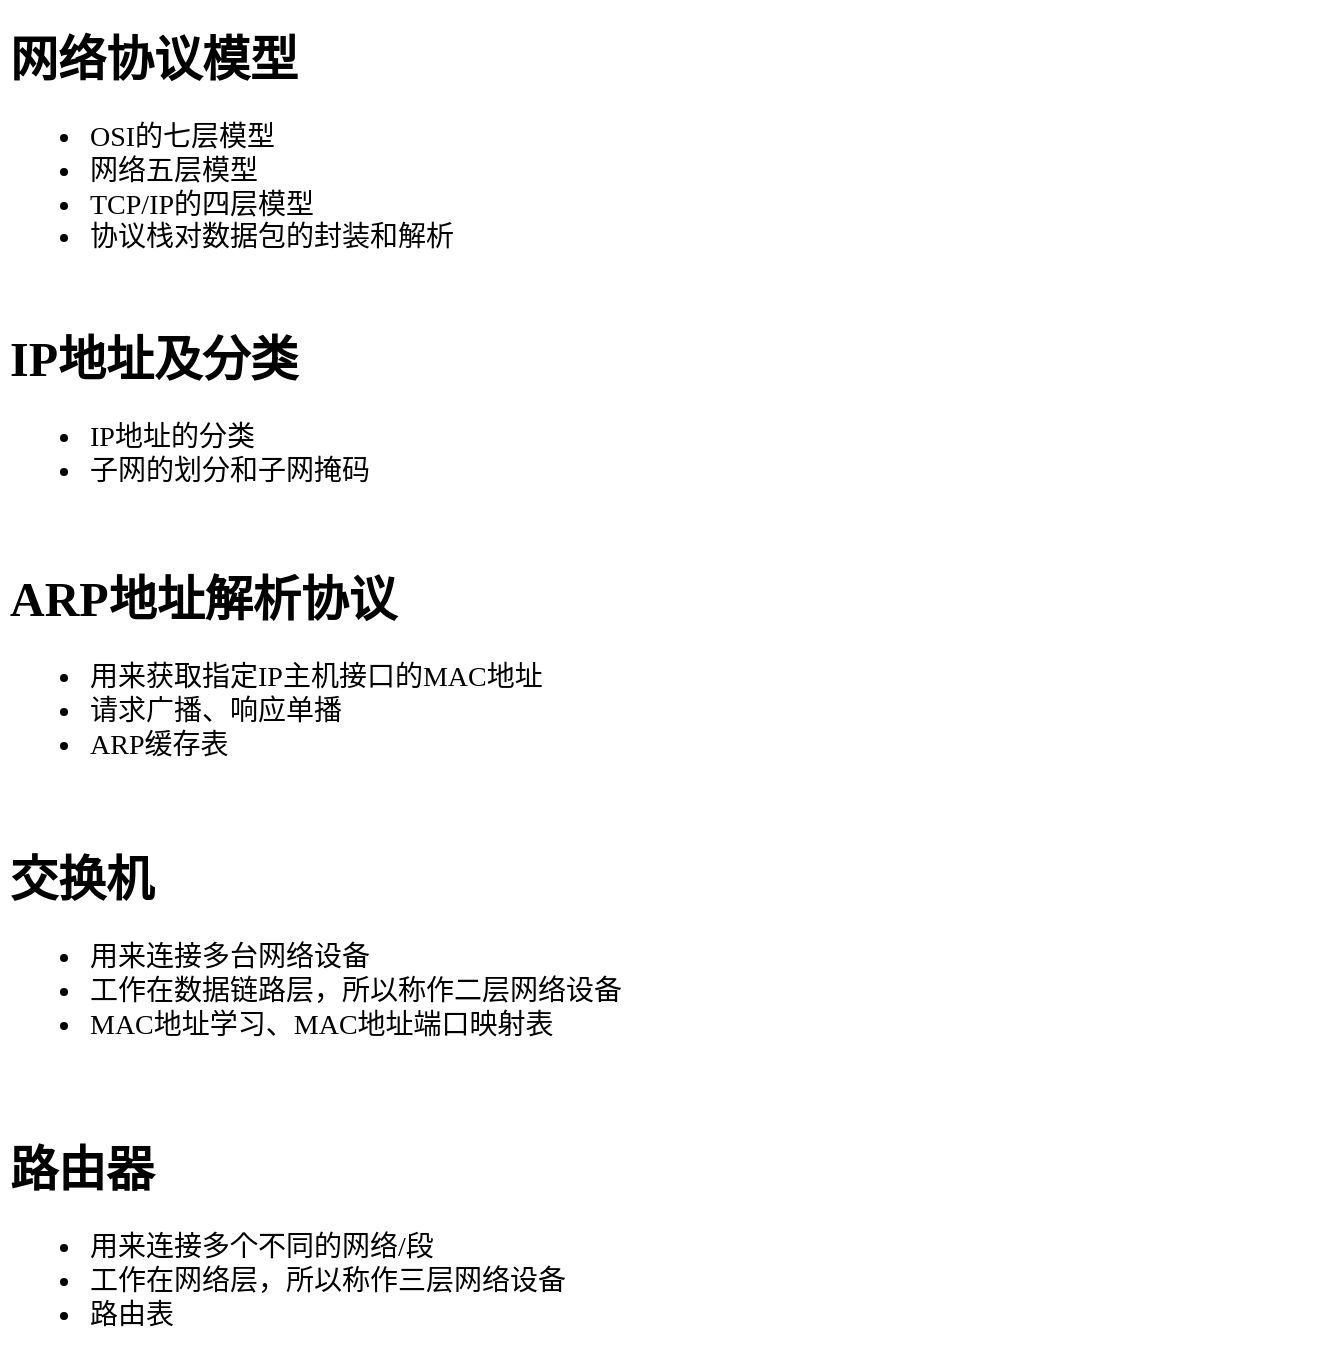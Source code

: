 <mxfile version="15.9.1" type="github" pages="16">
  <diagram id="f8OJzP0awXxHJsem1DpK" name="basic">
    <mxGraphModel dx="1038" dy="515" grid="1" gridSize="10" guides="1" tooltips="1" connect="1" arrows="1" fold="1" page="1" pageScale="1" pageWidth="827" pageHeight="1169" math="0" shadow="0">
      <root>
        <mxCell id="GQKfo5zVOm67UikEeu_9-0" />
        <mxCell id="GQKfo5zVOm67UikEeu_9-1" parent="GQKfo5zVOm67UikEeu_9-0" />
        <mxCell id="nQrlEl7oSCitLUacXcIs-0" value="&lt;h1&gt;网络协议模型&lt;/h1&gt;&lt;ul style=&quot;font-size: 14px&quot;&gt;&lt;li&gt;OSI的七层模型&lt;/li&gt;&lt;li&gt;网络五层模型&lt;/li&gt;&lt;li&gt;TCP/IP的四层模型&lt;/li&gt;&lt;li&gt;协议栈对数据包的封装和解析&lt;/li&gt;&lt;/ul&gt;&lt;div&gt;&lt;br&gt;&lt;/div&gt;&lt;div&gt;&lt;br&gt;&lt;/div&gt;" style="text;html=1;strokeColor=none;fillColor=none;spacing=5;spacingTop=-20;whiteSpace=wrap;overflow=hidden;rounded=0;fontFamily=Comic Sans MS;" parent="GQKfo5zVOm67UikEeu_9-1" vertex="1">
          <mxGeometry x="40" y="30" width="670" height="150" as="geometry" />
        </mxCell>
        <mxCell id="nQrlEl7oSCitLUacXcIs-1" value="&lt;h1&gt;IP地址及分类&lt;br&gt;&lt;/h1&gt;&lt;ul style=&quot;font-size: 14px&quot;&gt;&lt;li&gt;IP地址的分类&lt;br&gt;&lt;/li&gt;&lt;li&gt;子网的划分和子网掩码&lt;br&gt;&lt;/li&gt;&lt;/ul&gt;&lt;div&gt;&lt;br&gt;&lt;/div&gt;&lt;div&gt;&lt;br&gt;&lt;/div&gt;" style="text;html=1;strokeColor=none;fillColor=none;spacing=5;spacingTop=-20;whiteSpace=wrap;overflow=hidden;rounded=0;fontFamily=Comic Sans MS;" parent="GQKfo5zVOm67UikEeu_9-1" vertex="1">
          <mxGeometry x="40" y="180" width="670" height="110" as="geometry" />
        </mxCell>
        <mxCell id="nQrlEl7oSCitLUacXcIs-2" value="&lt;h1&gt;ARP地址解析协议&lt;br&gt;&lt;/h1&gt;&lt;ul style=&quot;font-size: 14px&quot;&gt;&lt;li&gt;用来获取指定IP主机接口的MAC地址&lt;br&gt;&lt;/li&gt;&lt;li&gt;请求广播、响应单播&lt;/li&gt;&lt;li&gt;ARP缓存表&lt;br&gt;&lt;/li&gt;&lt;/ul&gt;&lt;div&gt;&lt;br&gt;&lt;/div&gt;&lt;div&gt;&lt;br&gt;&lt;/div&gt;" style="text;html=1;strokeColor=none;fillColor=none;spacing=5;spacingTop=-20;whiteSpace=wrap;overflow=hidden;rounded=0;fontFamily=Comic Sans MS;" parent="GQKfo5zVOm67UikEeu_9-1" vertex="1">
          <mxGeometry x="40" y="300" width="670" height="110" as="geometry" />
        </mxCell>
        <mxCell id="nQrlEl7oSCitLUacXcIs-3" value="&lt;h1&gt;交换机&lt;br&gt;&lt;/h1&gt;&lt;ul style=&quot;font-size: 14px&quot;&gt;&lt;li&gt;用来连接多台网络设备&lt;br&gt;&lt;/li&gt;&lt;li&gt;工作在数据链路层，所以称作二层网络设备&lt;br&gt;&lt;/li&gt;&lt;li&gt;MAC地址学习、MAC地址端口映射表&lt;br&gt;&lt;/li&gt;&lt;/ul&gt;&lt;div&gt;&lt;br&gt;&lt;/div&gt;&lt;div&gt;&lt;br&gt;&lt;/div&gt;" style="text;html=1;strokeColor=none;fillColor=none;spacing=5;spacingTop=-20;whiteSpace=wrap;overflow=hidden;rounded=0;fontFamily=Comic Sans MS;" parent="GQKfo5zVOm67UikEeu_9-1" vertex="1">
          <mxGeometry x="40" y="440" width="670" height="110" as="geometry" />
        </mxCell>
        <mxCell id="nQrlEl7oSCitLUacXcIs-4" value="&lt;h1&gt;路由器&lt;br&gt;&lt;/h1&gt;&lt;ul style=&quot;font-size: 14px&quot;&gt;&lt;li&gt;用来连接多个不同的网络/段&lt;/li&gt;&lt;li&gt;工作在网络层，所以称作三层网络设备&lt;br&gt;&lt;/li&gt;&lt;li&gt;路由表&lt;br&gt;&lt;/li&gt;&lt;/ul&gt;&lt;div&gt;&lt;br&gt;&lt;/div&gt;&lt;div&gt;&lt;br&gt;&lt;/div&gt;" style="text;html=1;strokeColor=none;fillColor=none;spacing=5;spacingTop=-20;whiteSpace=wrap;overflow=hidden;rounded=0;fontFamily=Comic Sans MS;" parent="GQKfo5zVOm67UikEeu_9-1" vertex="1">
          <mxGeometry x="40" y="584.5" width="670" height="110" as="geometry" />
        </mxCell>
      </root>
    </mxGraphModel>
  </diagram>
  <diagram id="b-mitFxcJzm53T9OMudY" name="tcpip">
    <mxGraphModel dx="1422" dy="724" grid="1" gridSize="10" guides="1" tooltips="1" connect="1" arrows="1" fold="1" page="1" pageScale="1" pageWidth="1169" pageHeight="827" math="0" shadow="0">
      <root>
        <mxCell id="vqjw8esuNNkUXTKa8ZrC-0" />
        <mxCell id="vqjw8esuNNkUXTKa8ZrC-1" parent="vqjw8esuNNkUXTKa8ZrC-0" />
        <mxCell id="vqjw8esuNNkUXTKa8ZrC-2" value="Application" style="rounded=1;whiteSpace=wrap;html=1;dashed=1;strokeColor=#3A5431;fillColor=#6d8764;fontColor=#ffffff;" parent="vqjw8esuNNkUXTKa8ZrC-1" vertex="1">
          <mxGeometry x="735" y="210" width="120" height="60" as="geometry" />
        </mxCell>
        <mxCell id="vqjw8esuNNkUXTKa8ZrC-3" value="Tranport" style="rounded=1;whiteSpace=wrap;html=1;dashed=1;strokeColor=#36393d;fillColor=#eeeeee;" parent="vqjw8esuNNkUXTKa8ZrC-1" vertex="1">
          <mxGeometry x="735" y="270" width="120" height="60" as="geometry" />
        </mxCell>
        <mxCell id="vqjw8esuNNkUXTKa8ZrC-4" value="Network" style="rounded=1;whiteSpace=wrap;html=1;dashed=1;strokeColor=#36393d;fillColor=#ffcc99;" parent="vqjw8esuNNkUXTKa8ZrC-1" vertex="1">
          <mxGeometry x="735" y="330" width="120" height="60" as="geometry" />
        </mxCell>
        <mxCell id="vqjw8esuNNkUXTKa8ZrC-5" value="Data link" style="rounded=1;whiteSpace=wrap;html=1;dashed=1;strokeColor=#36393d;fillColor=#ffcccc;" parent="vqjw8esuNNkUXTKa8ZrC-1" vertex="1">
          <mxGeometry x="735" y="390" width="120" height="60" as="geometry" />
        </mxCell>
        <mxCell id="vqjw8esuNNkUXTKa8ZrC-6" value="Physical" style="rounded=1;whiteSpace=wrap;html=1;dashed=1;strokeColor=#666666;fillColor=#f5f5f5;fontColor=#333333;" parent="vqjw8esuNNkUXTKa8ZrC-1" vertex="1">
          <mxGeometry x="735" y="450" width="120" height="60" as="geometry" />
        </mxCell>
        <mxCell id="vqjw8esuNNkUXTKa8ZrC-7" value="data" style="rounded=0;whiteSpace=wrap;html=1;dashed=1;strokeColor=#3A5431;fillColor=#6d8764;fontColor=#ffffff;" parent="vqjw8esuNNkUXTKa8ZrC-1" vertex="1">
          <mxGeometry x="555" y="230" width="120" height="30" as="geometry" />
        </mxCell>
        <mxCell id="vqjw8esuNNkUXTKa8ZrC-9" value="data" style="rounded=0;whiteSpace=wrap;html=1;dashed=1;strokeColor=#3A5431;fillColor=#6d8764;fontColor=#ffffff;" parent="vqjw8esuNNkUXTKa8ZrC-1" vertex="1">
          <mxGeometry x="555" y="290" width="120" height="30" as="geometry" />
        </mxCell>
        <mxCell id="vqjw8esuNNkUXTKa8ZrC-10" value="TCP head" style="rounded=0;whiteSpace=wrap;html=1;dashed=1;strokeColor=#36393d;fillColor=#eeeeee;" parent="vqjw8esuNNkUXTKa8ZrC-1" vertex="1">
          <mxGeometry x="475" y="290" width="80" height="30" as="geometry" />
        </mxCell>
        <mxCell id="vqjw8esuNNkUXTKa8ZrC-11" value="TCP head" style="rounded=0;whiteSpace=wrap;html=1;dashed=1;strokeColor=#36393d;fillColor=#eeeeee;" parent="vqjw8esuNNkUXTKa8ZrC-1" vertex="1">
          <mxGeometry x="475" y="345" width="80" height="30" as="geometry" />
        </mxCell>
        <mxCell id="vqjw8esuNNkUXTKa8ZrC-12" value="data" style="rounded=0;whiteSpace=wrap;html=1;dashed=1;strokeColor=#3A5431;fillColor=#6d8764;fontColor=#ffffff;" parent="vqjw8esuNNkUXTKa8ZrC-1" vertex="1">
          <mxGeometry x="555" y="345" width="120" height="30" as="geometry" />
        </mxCell>
        <mxCell id="vqjw8esuNNkUXTKa8ZrC-13" value="IP head" style="rounded=0;whiteSpace=wrap;html=1;dashed=1;strokeColor=#36393d;fillColor=#ffcc99;" parent="vqjw8esuNNkUXTKa8ZrC-1" vertex="1">
          <mxGeometry x="395" y="345" width="80" height="30" as="geometry" />
        </mxCell>
        <mxCell id="vqjw8esuNNkUXTKa8ZrC-14" value="TCP head" style="rounded=0;whiteSpace=wrap;html=1;dashed=1;strokeColor=#36393d;fillColor=#eeeeee;" parent="vqjw8esuNNkUXTKa8ZrC-1" vertex="1">
          <mxGeometry x="475" y="405" width="80" height="30" as="geometry" />
        </mxCell>
        <mxCell id="vqjw8esuNNkUXTKa8ZrC-15" value="data" style="rounded=0;whiteSpace=wrap;html=1;dashed=1;strokeColor=#3A5431;fillColor=#6d8764;fontColor=#ffffff;" parent="vqjw8esuNNkUXTKa8ZrC-1" vertex="1">
          <mxGeometry x="555" y="405" width="120" height="30" as="geometry" />
        </mxCell>
        <mxCell id="vqjw8esuNNkUXTKa8ZrC-16" value="IP head" style="rounded=0;whiteSpace=wrap;html=1;dashed=1;strokeColor=#36393d;fillColor=#ffcc99;" parent="vqjw8esuNNkUXTKa8ZrC-1" vertex="1">
          <mxGeometry x="395" y="405" width="80" height="30" as="geometry" />
        </mxCell>
        <mxCell id="vqjw8esuNNkUXTKa8ZrC-17" value="Ether head" style="rounded=0;whiteSpace=wrap;html=1;dashed=1;strokeColor=#36393d;fillColor=#ffcccc;" parent="vqjw8esuNNkUXTKa8ZrC-1" vertex="1">
          <mxGeometry x="315" y="405" width="80" height="30" as="geometry" />
        </mxCell>
        <mxCell id="vqjw8esuNNkUXTKa8ZrC-18" value="" style="endArrow=none;html=1;rounded=0;edgeStyle=elbowEdgeStyle;elbow=vertical;" parent="vqjw8esuNNkUXTKa8ZrC-1" edge="1">
          <mxGeometry width="50" height="50" relative="1" as="geometry">
            <mxPoint x="625" y="470" as="sourcePoint" />
            <mxPoint x="675" y="470" as="targetPoint" />
            <Array as="points">
              <mxPoint x="505" y="500" />
            </Array>
          </mxGeometry>
        </mxCell>
        <mxCell id="vqjw8esuNNkUXTKa8ZrC-19" value="" style="endArrow=none;html=1;rounded=0;edgeStyle=elbowEdgeStyle;elbow=vertical;" parent="vqjw8esuNNkUXTKa8ZrC-1" edge="1">
          <mxGeometry width="50" height="50" relative="1" as="geometry">
            <mxPoint x="575" y="500" as="sourcePoint" />
            <mxPoint x="625" y="500" as="targetPoint" />
            <Array as="points">
              <mxPoint x="605" y="470" />
            </Array>
          </mxGeometry>
        </mxCell>
        <mxCell id="vqjw8esuNNkUXTKa8ZrC-20" value="" style="endArrow=none;html=1;rounded=0;edgeStyle=elbowEdgeStyle;elbow=vertical;" parent="vqjw8esuNNkUXTKa8ZrC-1" edge="1">
          <mxGeometry width="50" height="50" relative="1" as="geometry">
            <mxPoint x="525" y="500" as="sourcePoint" />
            <mxPoint x="575" y="470" as="targetPoint" />
            <Array as="points">
              <mxPoint x="405" y="500" />
            </Array>
          </mxGeometry>
        </mxCell>
        <mxCell id="vqjw8esuNNkUXTKa8ZrC-21" value="" style="endArrow=none;html=1;rounded=0;edgeStyle=elbowEdgeStyle;elbow=vertical;" parent="vqjw8esuNNkUXTKa8ZrC-1" edge="1">
          <mxGeometry width="50" height="50" relative="1" as="geometry">
            <mxPoint x="575" y="500" as="sourcePoint" />
            <mxPoint x="625" y="500" as="targetPoint" />
            <Array as="points">
              <mxPoint x="495" y="470" />
            </Array>
          </mxGeometry>
        </mxCell>
        <mxCell id="vqjw8esuNNkUXTKa8ZrC-22" value="" style="endArrow=none;html=1;rounded=0;edgeStyle=elbowEdgeStyle;elbow=vertical;" parent="vqjw8esuNNkUXTKa8ZrC-1" edge="1">
          <mxGeometry width="50" height="50" relative="1" as="geometry">
            <mxPoint x="475" y="470" as="sourcePoint" />
            <mxPoint x="525" y="500" as="targetPoint" />
            <Array as="points">
              <mxPoint x="355" y="500" />
            </Array>
          </mxGeometry>
        </mxCell>
        <mxCell id="vqjw8esuNNkUXTKa8ZrC-23" value="" style="endArrow=none;html=1;rounded=0;edgeStyle=elbowEdgeStyle;elbow=vertical;" parent="vqjw8esuNNkUXTKa8ZrC-1" edge="1">
          <mxGeometry width="50" height="50" relative="1" as="geometry">
            <mxPoint x="425" y="500" as="sourcePoint" />
            <mxPoint x="475" y="500" as="targetPoint" />
            <Array as="points">
              <mxPoint x="455" y="470" />
            </Array>
          </mxGeometry>
        </mxCell>
        <mxCell id="vqjw8esuNNkUXTKa8ZrC-24" value="" style="endArrow=none;html=1;rounded=0;edgeStyle=elbowEdgeStyle;elbow=vertical;" parent="vqjw8esuNNkUXTKa8ZrC-1" edge="1">
          <mxGeometry width="50" height="50" relative="1" as="geometry">
            <mxPoint x="375" y="470" as="sourcePoint" />
            <mxPoint x="425" y="470" as="targetPoint" />
            <Array as="points">
              <mxPoint x="255" y="500" />
            </Array>
          </mxGeometry>
        </mxCell>
        <mxCell id="vqjw8esuNNkUXTKa8ZrC-25" value="" style="endArrow=none;html=1;rounded=0;edgeStyle=elbowEdgeStyle;elbow=vertical;" parent="vqjw8esuNNkUXTKa8ZrC-1" edge="1">
          <mxGeometry width="50" height="50" relative="1" as="geometry">
            <mxPoint x="425" y="500" as="sourcePoint" />
            <mxPoint x="475" y="500" as="targetPoint" />
            <Array as="points">
              <mxPoint x="345" y="470" />
            </Array>
          </mxGeometry>
        </mxCell>
        <mxCell id="vqjw8esuNNkUXTKa8ZrC-26" value="" style="endArrow=none;html=1;rounded=0;edgeStyle=elbowEdgeStyle;elbow=vertical;" parent="vqjw8esuNNkUXTKa8ZrC-1" edge="1">
          <mxGeometry width="50" height="50" relative="1" as="geometry">
            <mxPoint x="325" y="500" as="sourcePoint" />
            <mxPoint x="375" y="500" as="targetPoint" />
            <Array as="points">
              <mxPoint x="245" y="470" />
            </Array>
          </mxGeometry>
        </mxCell>
        <mxCell id="75HSfkbXQ4porPIJeLEH-0" value="&lt;h1&gt;五层协议模型&lt;/h1&gt;" style="text;html=1;strokeColor=none;fillColor=none;spacing=5;spacingTop=-20;whiteSpace=wrap;overflow=hidden;rounded=0;dashed=1;" parent="vqjw8esuNNkUXTKa8ZrC-1" vertex="1">
          <mxGeometry x="285" y="140" width="190" height="80" as="geometry" />
        </mxCell>
      </root>
    </mxGraphModel>
  </diagram>
  <diagram id="TVx2w12uFgqpH9ngccuj" name="arp">
    <mxGraphModel dx="1422" dy="724" grid="1" gridSize="10" guides="1" tooltips="1" connect="1" arrows="1" fold="1" page="1" pageScale="1" pageWidth="827" pageHeight="1169" math="0" shadow="0">
      <root>
        <mxCell id="b5YOmnXZOsyaE5r6TCuo-0" />
        <mxCell id="b5YOmnXZOsyaE5r6TCuo-1" parent="b5YOmnXZOsyaE5r6TCuo-0" />
        <mxCell id="kd1612YGboQataZ-IGLl-0" value="" style="sketch=0;points=[[0.015,0.015,0],[0.985,0.015,0],[0.985,0.985,0],[0.015,0.985,0],[0.25,0,0],[0.5,0,0],[0.75,0,0],[1,0.25,0],[1,0.5,0],[1,0.75,0],[0.75,1,0],[0.5,1,0],[0.25,1,0],[0,0.75,0],[0,0.5,0],[0,0.25,0]];verticalLabelPosition=bottom;html=1;verticalAlign=top;aspect=fixed;align=center;pointerEvents=1;shape=mxgraph.cisco19.rect;prIcon=l2_switch;fillColor=#FAFAFA;strokeColor=#005073;dashed=1;" parent="b5YOmnXZOsyaE5r6TCuo-1" vertex="1">
          <mxGeometry x="394" y="280" width="50" height="50" as="geometry" />
        </mxCell>
        <mxCell id="kd1612YGboQataZ-IGLl-1" style="edgeStyle=orthogonalEdgeStyle;rounded=0;orthogonalLoop=1;jettySize=auto;html=1;entryX=0;entryY=0.25;entryDx=0;entryDy=0;entryPerimeter=0;endArrow=none;endFill=0;elbow=vertical;" parent="b5YOmnXZOsyaE5r6TCuo-1" source="kd1612YGboQataZ-IGLl-2" target="kd1612YGboQataZ-IGLl-0" edge="1">
          <mxGeometry relative="1" as="geometry" />
        </mxCell>
        <mxCell id="kd1612YGboQataZ-IGLl-2" value="" style="points=[[0.03,0.03,0],[0.5,0,0],[0.97,0.03,0],[1,0.4,0],[0.97,0.745,0],[0.5,1,0],[0.03,0.745,0],[0,0.4,0]];verticalLabelPosition=bottom;sketch=0;html=1;verticalAlign=top;aspect=fixed;align=center;pointerEvents=1;shape=mxgraph.cisco19.workstation;fillColor=#005073;strokeColor=none;dashed=1;" parent="b5YOmnXZOsyaE5r6TCuo-1" vertex="1">
          <mxGeometry x="154" y="200" width="80" height="64" as="geometry" />
        </mxCell>
        <mxCell id="kd1612YGboQataZ-IGLl-3" style="edgeStyle=orthogonalEdgeStyle;rounded=0;orthogonalLoop=1;jettySize=auto;html=1;entryX=0;entryY=0.75;entryDx=0;entryDy=0;entryPerimeter=0;endArrow=none;endFill=0;elbow=vertical;exitX=1.03;exitY=0.306;exitDx=0;exitDy=0;exitPerimeter=0;" parent="b5YOmnXZOsyaE5r6TCuo-1" source="kd1612YGboQataZ-IGLl-4" target="kd1612YGboQataZ-IGLl-0" edge="1">
          <mxGeometry relative="1" as="geometry">
            <mxPoint x="224" y="374" as="sourcePoint" />
          </mxGeometry>
        </mxCell>
        <mxCell id="kd1612YGboQataZ-IGLl-4" value="" style="points=[[0.03,0.03,0],[0.5,0,0],[0.97,0.03,0],[1,0.4,0],[0.97,0.745,0],[0.5,1,0],[0.03,0.745,0],[0,0.4,0]];verticalLabelPosition=bottom;sketch=0;html=1;verticalAlign=top;aspect=fixed;align=center;pointerEvents=1;shape=mxgraph.cisco19.workstation;fillColor=#005073;strokeColor=none;dashed=1;" parent="b5YOmnXZOsyaE5r6TCuo-1" vertex="1">
          <mxGeometry x="154" y="354" width="80" height="64" as="geometry" />
        </mxCell>
        <mxCell id="kd1612YGboQataZ-IGLl-5" style="edgeStyle=orthogonalEdgeStyle;rounded=0;orthogonalLoop=1;jettySize=auto;html=1;entryX=1;entryY=0.25;entryDx=0;entryDy=0;entryPerimeter=0;endArrow=none;endFill=0;elbow=vertical;" parent="b5YOmnXZOsyaE5r6TCuo-1" source="kd1612YGboQataZ-IGLl-6" target="kd1612YGboQataZ-IGLl-0" edge="1">
          <mxGeometry relative="1" as="geometry" />
        </mxCell>
        <mxCell id="kd1612YGboQataZ-IGLl-6" value="" style="points=[[0.03,0.03,0],[0.5,0,0],[0.97,0.03,0],[1,0.4,0],[0.97,0.745,0],[0.5,1,0],[0.03,0.745,0],[0,0.4,0]];verticalLabelPosition=bottom;sketch=0;html=1;verticalAlign=top;align=center;pointerEvents=1;shape=mxgraph.cisco19.workstation;fillColor=#005073;strokeColor=none;dashed=1;aspect=fixed;" parent="b5YOmnXZOsyaE5r6TCuo-1" vertex="1">
          <mxGeometry x="594" y="200" width="80" height="64" as="geometry" />
        </mxCell>
        <mxCell id="kd1612YGboQataZ-IGLl-7" style="edgeStyle=orthogonalEdgeStyle;rounded=0;orthogonalLoop=1;jettySize=auto;html=1;entryX=1;entryY=0.75;entryDx=0;entryDy=0;entryPerimeter=0;endArrow=none;endFill=0;elbow=vertical;exitX=0;exitY=0.4;exitDx=0;exitDy=0;exitPerimeter=0;" parent="b5YOmnXZOsyaE5r6TCuo-1" source="kd1612YGboQataZ-IGLl-8" target="kd1612YGboQataZ-IGLl-0" edge="1">
          <mxGeometry relative="1" as="geometry" />
        </mxCell>
        <mxCell id="kd1612YGboQataZ-IGLl-8" value="" style="points=[[0.03,0.03,0],[0.5,0,0],[0.97,0.03,0],[1,0.4,0],[0.97,0.745,0],[0.5,1,0],[0.03,0.745,0],[0,0.4,0]];verticalLabelPosition=bottom;sketch=0;html=1;verticalAlign=top;aspect=fixed;align=center;pointerEvents=1;shape=mxgraph.cisco19.workstation;fillColor=#005073;strokeColor=none;dashed=1;" parent="b5YOmnXZOsyaE5r6TCuo-1" vertex="1">
          <mxGeometry x="594" y="354" width="80" height="64" as="geometry" />
        </mxCell>
        <mxCell id="kd1612YGboQataZ-IGLl-9" value="ep03" style="text;html=1;strokeColor=none;fillColor=none;align=center;verticalAlign=middle;whiteSpace=wrap;rounded=0;dashed=1;" parent="b5YOmnXZOsyaE5r6TCuo-1" vertex="1">
          <mxGeometry x="344" y="319" width="60" height="30" as="geometry" />
        </mxCell>
        <mxCell id="kd1612YGboQataZ-IGLl-10" value="ep01" style="text;html=1;strokeColor=none;fillColor=none;align=center;verticalAlign=middle;whiteSpace=wrap;rounded=0;dashed=1;" parent="b5YOmnXZOsyaE5r6TCuo-1" vertex="1">
          <mxGeometry x="344" y="259" width="60" height="30" as="geometry" />
        </mxCell>
        <mxCell id="kd1612YGboQataZ-IGLl-11" value="ep02" style="text;html=1;strokeColor=none;fillColor=none;align=center;verticalAlign=middle;whiteSpace=wrap;rounded=0;dashed=1;" parent="b5YOmnXZOsyaE5r6TCuo-1" vertex="1">
          <mxGeometry x="434" y="259" width="60" height="30" as="geometry" />
        </mxCell>
        <mxCell id="kd1612YGboQataZ-IGLl-12" value="ep04" style="text;html=1;strokeColor=none;fillColor=none;align=center;verticalAlign=middle;whiteSpace=wrap;rounded=0;dashed=1;" parent="b5YOmnXZOsyaE5r6TCuo-1" vertex="1">
          <mxGeometry x="434" y="319" width="60" height="30" as="geometry" />
        </mxCell>
        <mxCell id="kd1612YGboQataZ-IGLl-13" value="pc1&lt;br&gt;192.168.1.101" style="text;html=1;strokeColor=none;fillColor=none;align=center;verticalAlign=middle;whiteSpace=wrap;rounded=0;dashed=1;" parent="b5YOmnXZOsyaE5r6TCuo-1" vertex="1">
          <mxGeometry x="163" y="270" width="60" height="30" as="geometry" />
        </mxCell>
        <mxCell id="kd1612YGboQataZ-IGLl-14" value="pc2&lt;br&gt;192.168.1.102" style="text;html=1;strokeColor=none;fillColor=none;align=center;verticalAlign=middle;whiteSpace=wrap;rounded=0;dashed=1;" parent="b5YOmnXZOsyaE5r6TCuo-1" vertex="1">
          <mxGeometry x="604" y="270" width="60" height="30" as="geometry" />
        </mxCell>
        <mxCell id="kd1612YGboQataZ-IGLl-15" value="pc4&lt;br&gt;192.168.1.104" style="text;html=1;strokeColor=none;fillColor=none;align=center;verticalAlign=middle;whiteSpace=wrap;rounded=0;dashed=1;" parent="b5YOmnXZOsyaE5r6TCuo-1" vertex="1">
          <mxGeometry x="604" y="430" width="60" height="30" as="geometry" />
        </mxCell>
        <mxCell id="kd1612YGboQataZ-IGLl-16" value="pc3&lt;br&gt;192.168.1.103" style="text;html=1;strokeColor=none;fillColor=none;align=center;verticalAlign=middle;whiteSpace=wrap;rounded=0;dashed=1;" parent="b5YOmnXZOsyaE5r6TCuo-1" vertex="1">
          <mxGeometry x="164" y="430" width="60" height="30" as="geometry" />
        </mxCell>
        <mxCell id="fgXcFhg2f6lObZQllcpd-0" value="" style="endArrow=classic;html=1;dashed=1;entryX=0.5;entryY=0;entryDx=0;entryDy=0;entryPerimeter=0;curved=1;edgeStyle=orthogonalEdgeStyle;strokeWidth=2;" parent="b5YOmnXZOsyaE5r6TCuo-1" target="kd1612YGboQataZ-IGLl-0" edge="1">
          <mxGeometry width="50" height="50" relative="1" as="geometry">
            <mxPoint x="240" y="213" as="sourcePoint" />
            <mxPoint x="500" y="190" as="targetPoint" />
          </mxGeometry>
        </mxCell>
        <mxCell id="fgXcFhg2f6lObZQllcpd-1" value="" style="endArrow=classic;html=1;dashed=1;curved=1;edgeStyle=orthogonalEdgeStyle;entryX=0;entryY=0.4;entryDx=0;entryDy=0;entryPerimeter=0;exitX=0.75;exitY=0;exitDx=0;exitDy=0;exitPerimeter=0;strokeColor=#FF3333;strokeWidth=2;" parent="b5YOmnXZOsyaE5r6TCuo-1" source="kd1612YGboQataZ-IGLl-0" target="kd1612YGboQataZ-IGLl-6" edge="1">
          <mxGeometry width="50" height="50" relative="1" as="geometry">
            <mxPoint x="460" y="250" as="sourcePoint" />
            <mxPoint x="500" y="140" as="targetPoint" />
          </mxGeometry>
        </mxCell>
        <mxCell id="fgXcFhg2f6lObZQllcpd-3" value="" style="endArrow=classic;html=1;dashed=1;curved=1;edgeStyle=orthogonalEdgeStyle;entryX=0.01;entryY=0.581;entryDx=0;entryDy=0;entryPerimeter=0;exitX=0.75;exitY=1;exitDx=0;exitDy=0;exitPerimeter=0;strokeColor=#FF3333;strokeWidth=2;" parent="b5YOmnXZOsyaE5r6TCuo-1" source="kd1612YGboQataZ-IGLl-0" target="kd1612YGboQataZ-IGLl-8" edge="1">
          <mxGeometry width="50" height="50" relative="1" as="geometry">
            <mxPoint x="441.5" y="290" as="sourcePoint" />
            <mxPoint x="604" y="235.6" as="targetPoint" />
          </mxGeometry>
        </mxCell>
        <mxCell id="fgXcFhg2f6lObZQllcpd-4" value="" style="endArrow=classic;html=1;dashed=1;curved=1;edgeStyle=orthogonalEdgeStyle;exitX=0.5;exitY=1;exitDx=0;exitDy=0;exitPerimeter=0;strokeColor=#FF3333;entryX=1;entryY=0.4;entryDx=0;entryDy=0;entryPerimeter=0;strokeWidth=2;" parent="b5YOmnXZOsyaE5r6TCuo-1" source="kd1612YGboQataZ-IGLl-0" target="kd1612YGboQataZ-IGLl-4" edge="1">
          <mxGeometry width="50" height="50" relative="1" as="geometry">
            <mxPoint x="441.5" y="340" as="sourcePoint" />
            <mxPoint x="240" y="380" as="targetPoint" />
          </mxGeometry>
        </mxCell>
        <mxCell id="fgXcFhg2f6lObZQllcpd-5" value="&lt;span style=&quot;color: rgba(0 , 0 , 0 , 0) ; font-family: monospace ; font-size: 0px ; background-color: rgb(248 , 249 , 250)&quot;&gt;%3CmxGraphModel%3E%3Croot%3E%3CmxCell%20id%3D%220%22%2F%3E%3CmxCell%20id%3D%221%22%20parent%3D%220%22%2F%3E%3CmxCell%20id%3D%222%22%20value%3D%22%22%20style%3D%22endArrow%3Dclassic%3Bhtml%3D1%3Bdashed%3D1%3Bcurved%3D1%3BedgeStyle%3DorthogonalEdgeStyle%3BentryX%3D1%3BentryY%3D0.5%3BentryDx%3D0%3BentryDy%3D0%3BentryPerimeter%3D0%3BexitX%3D-0.05%3BexitY%3D0.094%3BexitDx%3D0%3BexitDy%3D0%3BexitPerimeter%3D0%3BstrokeColor%3D%2367AB9F%3B%22%20edge%3D%221%22%20parent%3D%221%22%3E%3CmxGeometry%20width%3D%2250%22%20height%3D%2250%22%20relative%3D%221%22%20as%3D%22geometry%22%3E%3CmxPoint%20x%3D%22590%22%20y%3D%22360.016%22%20as%3D%22sourcePoint%22%2F%3E%3CmxPoint%20x%3D%22444%22%20y%3D%22305%22%20as%3D%22targetPoint%22%2F%3E%3C%2FmxGeometry%3E%3C%2FmxCell%3E%3C%2Froot%3E%3C%2FmxGraphModel%3E&lt;/span&gt;" style="endArrow=classic;html=1;dashed=1;curved=1;edgeStyle=orthogonalEdgeStyle;entryX=1;entryY=0.5;entryDx=0;entryDy=0;entryPerimeter=0;exitX=-0.05;exitY=0.094;exitDx=0;exitDy=0;exitPerimeter=0;strokeColor=#0000FF;strokeWidth=2;" parent="b5YOmnXZOsyaE5r6TCuo-1" source="kd1612YGboQataZ-IGLl-8" target="kd1612YGboQataZ-IGLl-0" edge="1">
          <mxGeometry width="50" height="50" relative="1" as="geometry">
            <mxPoint x="441.5" y="290" as="sourcePoint" />
            <mxPoint x="604" y="235.6" as="targetPoint" />
          </mxGeometry>
        </mxCell>
        <mxCell id="fgXcFhg2f6lObZQllcpd-7" value="&lt;span style=&quot;color: rgba(0 , 0 , 0 , 0) ; font-family: monospace ; font-size: 0px ; background-color: rgb(248 , 249 , 250)&quot;&gt;%3CmxGraphModel%3E%3Croot%3E%3CmxCell%20id%3D%220%22%2F%3E%3CmxCell%20id%3D%221%22%20parent%3D%220%22%2F%3E%3CmxCell%20id%3D%222%22%20value%3D%22%22%20style%3D%22endArrow%3Dclassic%3Bhtml%3D1%3Bdashed%3D1%3Bcurved%3D1%3BedgeStyle%3DorthogonalEdgeStyle%3BentryX%3D1%3BentryY%3D0.5%3BentryDx%3D0%3BentryDy%3D0%3BentryPerimeter%3D0%3BexitX%3D-0.05%3BexitY%3D0.094%3BexitDx%3D0%3BexitDy%3D0%3BexitPerimeter%3D0%3BstrokeColor%3D%2367AB9F%3B%22%20edge%3D%221%22%20parent%3D%221%22%3E%3CmxGeometry%20width%3D%2250%22%20height%3D%2250%22%20relative%3D%221%22%20as%3D%22geometry%22%3E%3CmxPoint%20x%3D%22590%22%20y%3D%22360.016%22%20as%3D%22sourcePoint%22%2F%3E%3CmxPoint%20x%3D%22444%22%20y%3D%22305%22%20as%3D%22targetPoint%22%2F%3E%3C%2FmxGeometry%3E%3C%2FmxCell%3E%3C%2Froot%3E%3C%2FmxGraphModel%3E&lt;/span&gt;" style="endArrow=classic;html=1;dashed=1;curved=1;edgeStyle=orthogonalEdgeStyle;entryX=1;entryY=0.4;entryDx=0;entryDy=0;entryPerimeter=0;exitX=0;exitY=0.5;exitDx=0;exitDy=0;exitPerimeter=0;strokeColor=#0000FF;strokeWidth=2;" parent="b5YOmnXZOsyaE5r6TCuo-1" source="kd1612YGboQataZ-IGLl-0" target="kd1612YGboQataZ-IGLl-2" edge="1">
          <mxGeometry width="50" height="50" relative="1" as="geometry">
            <mxPoint x="600" y="370.016" as="sourcePoint" />
            <mxPoint x="454" y="315" as="targetPoint" />
          </mxGeometry>
        </mxCell>
        <mxCell id="fgXcFhg2f6lObZQllcpd-8" value="1" style="ellipse;whiteSpace=wrap;html=1;aspect=fixed;fontColor=#0000FF;fillColor=none;" parent="b5YOmnXZOsyaE5r6TCuo-1" vertex="1">
          <mxGeometry x="300" y="190" width="20" height="20" as="geometry" />
        </mxCell>
        <mxCell id="fgXcFhg2f6lObZQllcpd-9" value="&lt;font color=&quot;#ff3333&quot;&gt;2&lt;/font&gt;" style="ellipse;whiteSpace=wrap;html=1;aspect=fixed;fontColor=#0000FF;fillColor=none;" parent="b5YOmnXZOsyaE5r6TCuo-1" vertex="1">
          <mxGeometry x="510" y="200" width="20" height="20" as="geometry" />
        </mxCell>
        <mxCell id="fgXcFhg2f6lObZQllcpd-10" value="&lt;font color=&quot;#ff3333&quot;&gt;2&lt;/font&gt;" style="ellipse;whiteSpace=wrap;html=1;aspect=fixed;fontColor=#0000FF;fillColor=none;" parent="b5YOmnXZOsyaE5r6TCuo-1" vertex="1">
          <mxGeometry x="460" y="390" width="20" height="20" as="geometry" />
        </mxCell>
        <mxCell id="fgXcFhg2f6lObZQllcpd-11" value="&lt;font color=&quot;#ff3333&quot;&gt;2&lt;/font&gt;" style="ellipse;whiteSpace=wrap;html=1;aspect=fixed;fontColor=#0000FF;fillColor=none;" parent="b5YOmnXZOsyaE5r6TCuo-1" vertex="1">
          <mxGeometry x="290" y="390" width="20" height="20" as="geometry" />
        </mxCell>
        <mxCell id="fgXcFhg2f6lObZQllcpd-12" value="3" style="ellipse;whiteSpace=wrap;html=1;aspect=fixed;fontColor=#0000FF;fillColor=none;" parent="b5YOmnXZOsyaE5r6TCuo-1" vertex="1">
          <mxGeometry x="540" y="324" width="20" height="20" as="geometry" />
        </mxCell>
        <mxCell id="fgXcFhg2f6lObZQllcpd-13" value="4" style="ellipse;whiteSpace=wrap;html=1;aspect=fixed;fontColor=#0000FF;fillColor=none;" parent="b5YOmnXZOsyaE5r6TCuo-1" vertex="1">
          <mxGeometry x="324" y="264" width="20" height="20" as="geometry" />
        </mxCell>
        <mxCell id="fgXcFhg2f6lObZQllcpd-14" value="" style="group" parent="b5YOmnXZOsyaE5r6TCuo-1" vertex="1" connectable="0">
          <mxGeometry x="50" y="20" width="260" height="150" as="geometry" />
        </mxCell>
        <mxCell id="i-668Qt24wrFs0V7j-CJ-0" value="pc1 arp cache" style="rounded=0;whiteSpace=wrap;html=1;dashed=1;strokeColor=default;fillColor=none;" parent="fgXcFhg2f6lObZQllcpd-14" vertex="1">
          <mxGeometry width="260" height="30" as="geometry" />
        </mxCell>
        <mxCell id="i-668Qt24wrFs0V7j-CJ-1" value="192.168.1.102" style="rounded=0;whiteSpace=wrap;html=1;dashed=1;strokeColor=default;fillColor=none;" parent="fgXcFhg2f6lObZQllcpd-14" vertex="1">
          <mxGeometry y="30" width="100" height="30" as="geometry" />
        </mxCell>
        <mxCell id="i-668Qt24wrFs0V7j-CJ-2" value="mac_addr_pc2" style="rounded=0;whiteSpace=wrap;html=1;dashed=1;strokeColor=default;fillColor=none;" parent="fgXcFhg2f6lObZQllcpd-14" vertex="1">
          <mxGeometry x="100" y="30" width="160" height="30" as="geometry" />
        </mxCell>
        <mxCell id="i-668Qt24wrFs0V7j-CJ-3" value="&lt;font color=&quot;#0000ff&quot;&gt;&lt;b&gt;192.168.1.104&lt;/b&gt;&lt;/font&gt;" style="rounded=0;whiteSpace=wrap;html=1;dashed=1;strokeColor=default;fillColor=none;" parent="fgXcFhg2f6lObZQllcpd-14" vertex="1">
          <mxGeometry y="60" width="100" height="30" as="geometry" />
        </mxCell>
        <mxCell id="i-668Qt24wrFs0V7j-CJ-4" value="&lt;font color=&quot;#0000ff&quot;&gt;&lt;b&gt;mac_addr_pc4&lt;/b&gt;&lt;/font&gt;" style="rounded=0;whiteSpace=wrap;html=1;dashed=1;strokeColor=default;fillColor=none;" parent="fgXcFhg2f6lObZQllcpd-14" vertex="1">
          <mxGeometry x="100" y="60" width="160" height="30" as="geometry" />
        </mxCell>
        <mxCell id="i-668Qt24wrFs0V7j-CJ-5" value="" style="rounded=0;whiteSpace=wrap;html=1;dashed=1;strokeColor=default;fillColor=none;" parent="fgXcFhg2f6lObZQllcpd-14" vertex="1">
          <mxGeometry y="90" width="100" height="30" as="geometry" />
        </mxCell>
        <mxCell id="i-668Qt24wrFs0V7j-CJ-6" value="" style="rounded=0;whiteSpace=wrap;html=1;dashed=1;strokeColor=default;fillColor=none;" parent="fgXcFhg2f6lObZQllcpd-14" vertex="1">
          <mxGeometry x="100" y="90" width="160" height="30" as="geometry" />
        </mxCell>
        <mxCell id="i-668Qt24wrFs0V7j-CJ-7" value="" style="rounded=0;whiteSpace=wrap;html=1;dashed=1;strokeColor=default;fillColor=none;" parent="fgXcFhg2f6lObZQllcpd-14" vertex="1">
          <mxGeometry y="120" width="100" height="30" as="geometry" />
        </mxCell>
        <mxCell id="i-668Qt24wrFs0V7j-CJ-8" value="" style="rounded=0;whiteSpace=wrap;html=1;dashed=1;strokeColor=default;fillColor=none;" parent="fgXcFhg2f6lObZQllcpd-14" vertex="1">
          <mxGeometry x="100" y="120" width="160" height="30" as="geometry" />
        </mxCell>
        <mxCell id="QXqGxraItb4wQTa7EuJH-0" value="&lt;h1&gt;ARP请求过程&lt;/h1&gt;&lt;p style=&quot;font-size: 14px&quot;&gt;&lt;font style=&quot;font-size: 14px&quot;&gt;1、pc1发送arp请求192.168.1.104/24 ip对应的mac地址，数据链路层设置目的mac地址为ff:ff:ff:ff:ff:ff&lt;/font&gt;&lt;/p&gt;&lt;p style=&quot;font-size: 14px&quot;&gt;&lt;font style=&quot;font-size: 14px&quot;&gt;2、交换机负责往所有端口转发该请求&lt;br&gt;&lt;/font&gt;&lt;/p&gt;&lt;p style=&quot;font-size: 14px&quot;&gt;&lt;font style=&quot;font-size: 14px&quot;&gt;3、pc4响应该arp请求，发送响应包到交换机&lt;br&gt;&lt;/font&gt;&lt;/p&gt;&lt;p style=&quot;font-size: 14px&quot;&gt;&lt;font style=&quot;font-size: 14px&quot;&gt;4、交换机根据mac地址表转发给端口1，响应包到达pc1，更新本地cache&lt;/font&gt;&lt;/p&gt;" style="text;html=1;strokeColor=none;fillColor=none;spacing=5;spacingTop=-20;whiteSpace=wrap;overflow=hidden;rounded=0;fontFamily=Comic Sans MS;" parent="b5YOmnXZOsyaE5r6TCuo-1" vertex="1">
          <mxGeometry x="360" y="10" width="460" height="190" as="geometry" />
        </mxCell>
      </root>
    </mxGraphModel>
  </diagram>
  <diagram id="5938dl71F3JaHZSsKg_y" name="switch-priciple">
    <mxGraphModel dx="1422" dy="724" grid="1" gridSize="10" guides="1" tooltips="1" connect="1" arrows="1" fold="1" page="1" pageScale="1" pageWidth="1169" pageHeight="827" math="0" shadow="0">
      <root>
        <mxCell id="xbJgLqucEwYxnPkbWRQu-0" />
        <mxCell id="xbJgLqucEwYxnPkbWRQu-1" parent="xbJgLqucEwYxnPkbWRQu-0" />
        <mxCell id="xbJgLqucEwYxnPkbWRQu-2" value="" style="sketch=0;points=[[0.015,0.015,0],[0.985,0.015,0],[0.985,0.985,0],[0.015,0.985,0],[0.25,0,0],[0.5,0,0],[0.75,0,0],[1,0.25,0],[1,0.5,0],[1,0.75,0],[0.75,1,0],[0.5,1,0],[0.25,1,0],[0,0.75,0],[0,0.5,0],[0,0.25,0]];verticalLabelPosition=bottom;html=1;verticalAlign=top;aspect=fixed;align=center;pointerEvents=1;shape=mxgraph.cisco19.rect;prIcon=l2_switch;fillColor=#FAFAFA;strokeColor=#005073;dashed=1;" parent="xbJgLqucEwYxnPkbWRQu-1" vertex="1">
          <mxGeometry x="377" y="340" width="50" height="50" as="geometry" />
        </mxCell>
        <mxCell id="xbJgLqucEwYxnPkbWRQu-7" style="edgeStyle=orthogonalEdgeStyle;rounded=0;orthogonalLoop=1;jettySize=auto;html=1;entryX=0;entryY=0.25;entryDx=0;entryDy=0;entryPerimeter=0;endArrow=none;endFill=0;elbow=vertical;curved=1;" parent="xbJgLqucEwYxnPkbWRQu-1" source="xbJgLqucEwYxnPkbWRQu-3" target="xbJgLqucEwYxnPkbWRQu-2" edge="1">
          <mxGeometry relative="1" as="geometry" />
        </mxCell>
        <mxCell id="xbJgLqucEwYxnPkbWRQu-3" value="" style="points=[[0.03,0.03,0],[0.5,0,0],[0.97,0.03,0],[1,0.4,0],[0.97,0.745,0],[0.5,1,0],[0.03,0.745,0],[0,0.4,0]];verticalLabelPosition=bottom;sketch=0;html=1;verticalAlign=top;aspect=fixed;align=center;pointerEvents=1;shape=mxgraph.cisco19.workstation;fillColor=#005073;strokeColor=none;dashed=1;" parent="xbJgLqucEwYxnPkbWRQu-1" vertex="1">
          <mxGeometry x="137" y="260" width="80" height="64" as="geometry" />
        </mxCell>
        <mxCell id="xbJgLqucEwYxnPkbWRQu-8" style="edgeStyle=orthogonalEdgeStyle;rounded=0;orthogonalLoop=1;jettySize=auto;html=1;entryX=0;entryY=0.75;entryDx=0;entryDy=0;entryPerimeter=0;endArrow=none;endFill=0;elbow=vertical;exitX=1;exitY=0.4;exitDx=0;exitDy=0;exitPerimeter=0;curved=1;" parent="xbJgLqucEwYxnPkbWRQu-1" source="xbJgLqucEwYxnPkbWRQu-4" target="xbJgLqucEwYxnPkbWRQu-2" edge="1">
          <mxGeometry relative="1" as="geometry">
            <mxPoint x="207" y="434" as="sourcePoint" />
          </mxGeometry>
        </mxCell>
        <mxCell id="xbJgLqucEwYxnPkbWRQu-4" value="" style="points=[[0.03,0.03,0],[0.5,0,0],[0.97,0.03,0],[1,0.4,0],[0.97,0.745,0],[0.5,1,0],[0.03,0.745,0],[0,0.4,0]];verticalLabelPosition=bottom;sketch=0;html=1;verticalAlign=top;aspect=fixed;align=center;pointerEvents=1;shape=mxgraph.cisco19.workstation;fillColor=#005073;strokeColor=none;dashed=1;" parent="xbJgLqucEwYxnPkbWRQu-1" vertex="1">
          <mxGeometry x="137" y="414" width="80" height="64" as="geometry" />
        </mxCell>
        <mxCell id="xbJgLqucEwYxnPkbWRQu-9" style="edgeStyle=orthogonalEdgeStyle;rounded=0;orthogonalLoop=1;jettySize=auto;html=1;entryX=1;entryY=0.25;entryDx=0;entryDy=0;entryPerimeter=0;endArrow=none;endFill=0;elbow=vertical;curved=1;" parent="xbJgLqucEwYxnPkbWRQu-1" source="xbJgLqucEwYxnPkbWRQu-5" target="xbJgLqucEwYxnPkbWRQu-2" edge="1">
          <mxGeometry relative="1" as="geometry" />
        </mxCell>
        <mxCell id="xbJgLqucEwYxnPkbWRQu-5" value="" style="points=[[0.03,0.03,0],[0.5,0,0],[0.97,0.03,0],[1,0.4,0],[0.97,0.745,0],[0.5,1,0],[0.03,0.745,0],[0,0.4,0]];verticalLabelPosition=bottom;sketch=0;html=1;verticalAlign=top;align=center;pointerEvents=1;shape=mxgraph.cisco19.workstation;fillColor=#005073;strokeColor=none;dashed=1;aspect=fixed;" parent="xbJgLqucEwYxnPkbWRQu-1" vertex="1">
          <mxGeometry x="577" y="260" width="80" height="64" as="geometry" />
        </mxCell>
        <mxCell id="xbJgLqucEwYxnPkbWRQu-10" style="edgeStyle=orthogonalEdgeStyle;rounded=0;orthogonalLoop=1;jettySize=auto;html=1;entryX=1;entryY=0.75;entryDx=0;entryDy=0;entryPerimeter=0;endArrow=none;endFill=0;elbow=vertical;exitX=0;exitY=0.4;exitDx=0;exitDy=0;exitPerimeter=0;curved=1;" parent="xbJgLqucEwYxnPkbWRQu-1" source="xbJgLqucEwYxnPkbWRQu-6" target="xbJgLqucEwYxnPkbWRQu-2" edge="1">
          <mxGeometry relative="1" as="geometry" />
        </mxCell>
        <mxCell id="xbJgLqucEwYxnPkbWRQu-6" value="" style="points=[[0.03,0.03,0],[0.5,0,0],[0.97,0.03,0],[1,0.4,0],[0.97,0.745,0],[0.5,1,0],[0.03,0.745,0],[0,0.4,0]];verticalLabelPosition=bottom;sketch=0;html=1;verticalAlign=top;aspect=fixed;align=center;pointerEvents=1;shape=mxgraph.cisco19.workstation;fillColor=#005073;strokeColor=none;dashed=1;" parent="xbJgLqucEwYxnPkbWRQu-1" vertex="1">
          <mxGeometry x="577" y="414" width="80" height="64" as="geometry" />
        </mxCell>
        <mxCell id="xbJgLqucEwYxnPkbWRQu-11" value="s1 MAC address table" style="rounded=0;whiteSpace=wrap;html=1;dashed=1;strokeColor=default;fillColor=none;" parent="xbJgLqucEwYxnPkbWRQu-1" vertex="1">
          <mxGeometry x="397" y="80" width="260" height="30" as="geometry" />
        </mxCell>
        <mxCell id="xbJgLqucEwYxnPkbWRQu-12" value="ep03" style="text;html=1;strokeColor=none;fillColor=none;align=center;verticalAlign=middle;whiteSpace=wrap;rounded=0;dashed=1;" parent="xbJgLqucEwYxnPkbWRQu-1" vertex="1">
          <mxGeometry x="327" y="379" width="60" height="30" as="geometry" />
        </mxCell>
        <mxCell id="xbJgLqucEwYxnPkbWRQu-13" value="ep01" style="text;html=1;strokeColor=none;fillColor=none;align=center;verticalAlign=middle;whiteSpace=wrap;rounded=0;dashed=1;" parent="xbJgLqucEwYxnPkbWRQu-1" vertex="1">
          <mxGeometry x="327" y="319" width="60" height="30" as="geometry" />
        </mxCell>
        <mxCell id="xbJgLqucEwYxnPkbWRQu-14" value="ep02" style="text;html=1;strokeColor=none;fillColor=none;align=center;verticalAlign=middle;whiteSpace=wrap;rounded=0;dashed=1;" parent="xbJgLqucEwYxnPkbWRQu-1" vertex="1">
          <mxGeometry x="417" y="319" width="60" height="30" as="geometry" />
        </mxCell>
        <mxCell id="xbJgLqucEwYxnPkbWRQu-15" value="ep04" style="text;html=1;strokeColor=none;fillColor=none;align=center;verticalAlign=middle;whiteSpace=wrap;rounded=0;dashed=1;" parent="xbJgLqucEwYxnPkbWRQu-1" vertex="1">
          <mxGeometry x="417" y="379" width="60" height="30" as="geometry" />
        </mxCell>
        <mxCell id="xbJgLqucEwYxnPkbWRQu-16" value="ep01" style="rounded=0;whiteSpace=wrap;html=1;dashed=1;strokeColor=default;fillColor=none;" parent="xbJgLqucEwYxnPkbWRQu-1" vertex="1">
          <mxGeometry x="397" y="110" width="100" height="30" as="geometry" />
        </mxCell>
        <mxCell id="xbJgLqucEwYxnPkbWRQu-17" value="mac_addr_pc1" style="rounded=0;whiteSpace=wrap;html=1;dashed=1;strokeColor=default;fillColor=none;" parent="xbJgLqucEwYxnPkbWRQu-1" vertex="1">
          <mxGeometry x="497" y="110" width="160" height="30" as="geometry" />
        </mxCell>
        <mxCell id="xbJgLqucEwYxnPkbWRQu-18" value="ep02" style="rounded=0;whiteSpace=wrap;html=1;dashed=1;strokeColor=default;fillColor=none;" parent="xbJgLqucEwYxnPkbWRQu-1" vertex="1">
          <mxGeometry x="397" y="140" width="100" height="30" as="geometry" />
        </mxCell>
        <mxCell id="xbJgLqucEwYxnPkbWRQu-19" value="mac_addr_pc2" style="rounded=0;whiteSpace=wrap;html=1;dashed=1;strokeColor=default;fillColor=none;" parent="xbJgLqucEwYxnPkbWRQu-1" vertex="1">
          <mxGeometry x="497" y="140" width="160" height="30" as="geometry" />
        </mxCell>
        <mxCell id="xbJgLqucEwYxnPkbWRQu-20" value="ep03" style="rounded=0;whiteSpace=wrap;html=1;dashed=1;strokeColor=default;fillColor=none;" parent="xbJgLqucEwYxnPkbWRQu-1" vertex="1">
          <mxGeometry x="397" y="170" width="100" height="30" as="geometry" />
        </mxCell>
        <mxCell id="xbJgLqucEwYxnPkbWRQu-21" value="mac_addr_pc3" style="rounded=0;whiteSpace=wrap;html=1;dashed=1;strokeColor=default;fillColor=none;" parent="xbJgLqucEwYxnPkbWRQu-1" vertex="1">
          <mxGeometry x="497" y="170" width="160" height="30" as="geometry" />
        </mxCell>
        <mxCell id="xbJgLqucEwYxnPkbWRQu-22" value="ep04" style="rounded=0;whiteSpace=wrap;html=1;dashed=1;strokeColor=default;fillColor=none;" parent="xbJgLqucEwYxnPkbWRQu-1" vertex="1">
          <mxGeometry x="397" y="200" width="100" height="30" as="geometry" />
        </mxCell>
        <mxCell id="xbJgLqucEwYxnPkbWRQu-23" value="mac_addr_pc4" style="rounded=0;whiteSpace=wrap;html=1;dashed=1;strokeColor=default;fillColor=none;" parent="xbJgLqucEwYxnPkbWRQu-1" vertex="1">
          <mxGeometry x="497" y="200" width="160" height="30" as="geometry" />
        </mxCell>
        <mxCell id="xbJgLqucEwYxnPkbWRQu-24" value="pc1&lt;br&gt;192.168.1.101" style="text;html=1;strokeColor=none;fillColor=none;align=center;verticalAlign=middle;whiteSpace=wrap;rounded=0;dashed=1;" parent="xbJgLqucEwYxnPkbWRQu-1" vertex="1">
          <mxGeometry x="147" y="330" width="60" height="30" as="geometry" />
        </mxCell>
        <mxCell id="xbJgLqucEwYxnPkbWRQu-25" value="pc2&lt;br&gt;192.168.1.102" style="text;html=1;strokeColor=none;fillColor=none;align=center;verticalAlign=middle;whiteSpace=wrap;rounded=0;dashed=1;" parent="xbJgLqucEwYxnPkbWRQu-1" vertex="1">
          <mxGeometry x="587" y="330" width="60" height="30" as="geometry" />
        </mxCell>
        <mxCell id="xbJgLqucEwYxnPkbWRQu-26" value="pc4&lt;br&gt;192.168.1.104" style="text;html=1;strokeColor=none;fillColor=none;align=center;verticalAlign=middle;whiteSpace=wrap;rounded=0;dashed=1;" parent="xbJgLqucEwYxnPkbWRQu-1" vertex="1">
          <mxGeometry x="587" y="490" width="60" height="30" as="geometry" />
        </mxCell>
        <mxCell id="xbJgLqucEwYxnPkbWRQu-29" value="pc3&lt;br&gt;192.168.1.103" style="text;html=1;strokeColor=none;fillColor=none;align=center;verticalAlign=middle;whiteSpace=wrap;rounded=0;dashed=1;" parent="xbJgLqucEwYxnPkbWRQu-1" vertex="1">
          <mxGeometry x="147" y="490" width="60" height="30" as="geometry" />
        </mxCell>
        <mxCell id="Q8MxCHtqyOnk-vGZl5dK-0" value="s1" style="text;html=1;strokeColor=none;fillColor=none;align=center;verticalAlign=middle;whiteSpace=wrap;rounded=0;dashed=1;" parent="xbJgLqucEwYxnPkbWRQu-1" vertex="1">
          <mxGeometry x="372" y="400" width="60" height="30" as="geometry" />
        </mxCell>
        <mxCell id="5R2HohlJwTS7P55tFQJ9-0" value="" style="group" parent="xbJgLqucEwYxnPkbWRQu-1" vertex="1" connectable="0">
          <mxGeometry x="77" y="10" width="260" height="220" as="geometry" />
        </mxCell>
        <mxCell id="5R2HohlJwTS7P55tFQJ9-1" value="pc1 arp cache" style="rounded=0;whiteSpace=wrap;html=1;dashed=1;strokeColor=default;fillColor=none;" parent="5R2HohlJwTS7P55tFQJ9-0" vertex="1">
          <mxGeometry width="260" height="30" as="geometry" />
        </mxCell>
        <mxCell id="5R2HohlJwTS7P55tFQJ9-2" value="192.168.1.102" style="rounded=0;whiteSpace=wrap;html=1;dashed=1;strokeColor=default;fillColor=none;" parent="5R2HohlJwTS7P55tFQJ9-0" vertex="1">
          <mxGeometry y="30" width="100" height="30" as="geometry" />
        </mxCell>
        <mxCell id="5R2HohlJwTS7P55tFQJ9-3" value="mac_addr_pc2" style="rounded=0;whiteSpace=wrap;html=1;dashed=1;strokeColor=default;fillColor=none;" parent="5R2HohlJwTS7P55tFQJ9-0" vertex="1">
          <mxGeometry x="100" y="30" width="160" height="30" as="geometry" />
        </mxCell>
        <mxCell id="5R2HohlJwTS7P55tFQJ9-4" value="&lt;font color=&quot;#0000ff&quot;&gt;&lt;b&gt;192.168.1.104&lt;/b&gt;&lt;/font&gt;" style="rounded=0;whiteSpace=wrap;html=1;dashed=1;strokeColor=default;fillColor=none;" parent="5R2HohlJwTS7P55tFQJ9-0" vertex="1">
          <mxGeometry y="60" width="100" height="30" as="geometry" />
        </mxCell>
        <mxCell id="5R2HohlJwTS7P55tFQJ9-5" value="&lt;font color=&quot;#0000ff&quot;&gt;&lt;b&gt;mac_addr_pc4&lt;/b&gt;&lt;/font&gt;" style="rounded=0;whiteSpace=wrap;html=1;dashed=1;strokeColor=default;fillColor=none;" parent="5R2HohlJwTS7P55tFQJ9-0" vertex="1">
          <mxGeometry x="100" y="60" width="160" height="30" as="geometry" />
        </mxCell>
        <mxCell id="5R2HohlJwTS7P55tFQJ9-6" value="" style="rounded=0;whiteSpace=wrap;html=1;dashed=1;strokeColor=default;fillColor=none;" parent="5R2HohlJwTS7P55tFQJ9-0" vertex="1">
          <mxGeometry y="90" width="100" height="30" as="geometry" />
        </mxCell>
        <mxCell id="5R2HohlJwTS7P55tFQJ9-7" value="" style="rounded=0;whiteSpace=wrap;html=1;dashed=1;strokeColor=default;fillColor=none;" parent="5R2HohlJwTS7P55tFQJ9-0" vertex="1">
          <mxGeometry x="100" y="90" width="160" height="30" as="geometry" />
        </mxCell>
        <mxCell id="c3KujicX3ez0US4CqL31-0" value="" style="group" parent="5R2HohlJwTS7P55tFQJ9-0" vertex="1" connectable="0">
          <mxGeometry y="130" width="260" height="90" as="geometry" />
        </mxCell>
        <mxCell id="c3KujicX3ez0US4CqL31-1" value="pc1 route table" style="rounded=0;whiteSpace=wrap;html=1;dashed=1;strokeColor=default;fillColor=none;" parent="c3KujicX3ez0US4CqL31-0" vertex="1">
          <mxGeometry width="260" height="30" as="geometry" />
        </mxCell>
        <mxCell id="c3KujicX3ez0US4CqL31-2" value="192.168.1.0/24" style="rounded=0;whiteSpace=wrap;html=1;dashed=1;strokeColor=default;fillColor=none;" parent="c3KujicX3ez0US4CqL31-0" vertex="1">
          <mxGeometry y="30" width="110" height="30" as="geometry" />
        </mxCell>
        <mxCell id="c3KujicX3ez0US4CqL31-3" value="eth0" style="rounded=0;whiteSpace=wrap;html=1;dashed=1;strokeColor=default;fillColor=none;" parent="c3KujicX3ez0US4CqL31-0" vertex="1">
          <mxGeometry x="220" y="30" width="40" height="30" as="geometry" />
        </mxCell>
        <mxCell id="c3KujicX3ez0US4CqL31-4" value="" style="rounded=0;whiteSpace=wrap;html=1;dashed=1;strokeColor=default;fillColor=none;" parent="c3KujicX3ez0US4CqL31-0" vertex="1">
          <mxGeometry y="60" width="110" height="30" as="geometry" />
        </mxCell>
        <mxCell id="c3KujicX3ez0US4CqL31-5" value="" style="rounded=0;whiteSpace=wrap;html=1;dashed=1;strokeColor=default;fillColor=none;" parent="c3KujicX3ez0US4CqL31-0" vertex="1">
          <mxGeometry x="220" y="60" width="40" height="30" as="geometry" />
        </mxCell>
        <mxCell id="c3KujicX3ez0US4CqL31-6" value="0.0.0.0" style="rounded=0;whiteSpace=wrap;html=1;dashed=1;strokeColor=default;fillColor=none;" parent="c3KujicX3ez0US4CqL31-0" vertex="1">
          <mxGeometry x="110" y="30" width="110" height="30" as="geometry" />
        </mxCell>
        <mxCell id="c3KujicX3ez0US4CqL31-7" value="" style="rounded=0;whiteSpace=wrap;html=1;dashed=1;strokeColor=default;fillColor=none;" parent="c3KujicX3ez0US4CqL31-0" vertex="1">
          <mxGeometry x="110" y="60" width="110" height="30" as="geometry" />
        </mxCell>
        <mxCell id="Bu-nnuQL9g0upKNVkCam-0" value="&lt;h1&gt;&lt;font style=&quot;font-size: 24px&quot;&gt;二层交换通信过程&lt;/font&gt;&lt;/h1&gt;&lt;div style=&quot;font-size: 14px&quot;&gt;pc1发送“hello world”到pc4&lt;/div&gt;&lt;p style=&quot;font-size: 14px&quot;&gt;1、pc1协议栈依次封装包，在网络层根据目标地址192.168.1.104查找路由表，确认从eth0端口发出，数据链路层将目标mac地址设置为pc4的mac地址（可能需要arp获取）&lt;/p&gt;&lt;p style=&quot;font-size: 14px&quot;&gt;2、数据包到达s1，查询mac地址表，确认转发端口（如查询不到则在所有端口转发）&lt;/p&gt;&lt;p style=&quot;font-size: 14px&quot;&gt;3、pc4收到s1转发的包，检查其目的mac地址与自己相符，于是交由本协议栈处理，依次往上解包，直到获取到hello world消息&lt;/p&gt;" style="text;html=1;strokeColor=none;fillColor=none;spacing=5;spacingTop=-20;whiteSpace=wrap;overflow=hidden;rounded=0;fontSize=14;fontFamily=Comic Sans MS;" parent="xbJgLqucEwYxnPkbWRQu-1" vertex="1">
          <mxGeometry x="690" y="80" width="270" height="440" as="geometry" />
        </mxCell>
        <mxCell id="icDRSCoTWV7zf3ggeAmP-0" value="" style="endArrow=classic;html=1;rounded=0;curved=1;entryX=0;entryY=0.5;entryDx=0;entryDy=0;dashed=1;dashPattern=1 4;" parent="xbJgLqucEwYxnPkbWRQu-1" target="xbJgLqucEwYxnPkbWRQu-11" edge="1">
          <mxGeometry width="50" height="50" relative="1" as="geometry">
            <mxPoint x="397" y="330" as="sourcePoint" />
            <mxPoint x="492" y="240" as="targetPoint" />
            <Array as="points">
              <mxPoint x="342" y="250" />
            </Array>
          </mxGeometry>
        </mxCell>
        <mxCell id="icDRSCoTWV7zf3ggeAmP-2" value="" style="endArrow=classic;html=1;rounded=0;curved=1;entryX=0;entryY=0.5;entryDx=0;entryDy=0;dashed=1;dashPattern=1 4;" parent="xbJgLqucEwYxnPkbWRQu-1" target="5R2HohlJwTS7P55tFQJ9-1" edge="1">
          <mxGeometry width="50" height="50" relative="1" as="geometry">
            <mxPoint x="120" y="270" as="sourcePoint" />
            <mxPoint x="74" y="30" as="targetPoint" />
            <Array as="points">
              <mxPoint x="-50" y="185" />
            </Array>
          </mxGeometry>
        </mxCell>
        <mxCell id="icDRSCoTWV7zf3ggeAmP-3" value="" style="endArrow=classic;html=1;rounded=0;curved=1;entryX=0;entryY=0.5;entryDx=0;entryDy=0;dashed=1;dashPattern=1 4;" parent="xbJgLqucEwYxnPkbWRQu-1" target="c3KujicX3ez0US4CqL31-1" edge="1">
          <mxGeometry width="50" height="50" relative="1" as="geometry">
            <mxPoint x="130" y="280" as="sourcePoint" />
            <mxPoint x="87" y="35" as="targetPoint" />
            <Array as="points">
              <mxPoint y="250" />
            </Array>
          </mxGeometry>
        </mxCell>
        <mxCell id="r-U5Q1jW196Jtzf8WzvH-0" style="edgeStyle=orthogonalEdgeStyle;curved=1;rounded=0;orthogonalLoop=1;jettySize=auto;html=1;exitX=0.5;exitY=1;exitDx=0;exitDy=0;dashed=1;dashPattern=1 4;fontFamily=Comic Sans MS;fontSize=24;" parent="xbJgLqucEwYxnPkbWRQu-1" source="Bu-nnuQL9g0upKNVkCam-0" target="Bu-nnuQL9g0upKNVkCam-0" edge="1">
          <mxGeometry relative="1" as="geometry" />
        </mxCell>
      </root>
    </mxGraphModel>
  </diagram>
  <diagram id="IxN5ivslmIEc9_KOcGeO" name="switch-packet-stream">
    <mxGraphModel dx="2249" dy="724" grid="1" gridSize="10" guides="1" tooltips="1" connect="1" arrows="1" fold="1" page="1" pageScale="1" pageWidth="827" pageHeight="1169" math="0" shadow="0">
      <root>
        <mxCell id="iFzb1qE4RooG4vSpQRDy-0" />
        <mxCell id="iFzb1qE4RooG4vSpQRDy-1" parent="iFzb1qE4RooG4vSpQRDy-0" />
        <mxCell id="iFzb1qE4RooG4vSpQRDy-27" value="eth0" style="rounded=1;whiteSpace=wrap;html=1;dashed=1;strokeColor=#666666;fillColor=#f5f5f5;fontColor=#333333;" parent="iFzb1qE4RooG4vSpQRDy-1" vertex="1">
          <mxGeometry x="214" y="340" width="40" height="30" as="geometry" />
        </mxCell>
        <mxCell id="iFzb1qE4RooG4vSpQRDy-7" value="" style="group" parent="iFzb1qE4RooG4vSpQRDy-1" vertex="1" connectable="0">
          <mxGeometry x="174" y="190" width="120" height="150" as="geometry" />
        </mxCell>
        <mxCell id="iFzb1qE4RooG4vSpQRDy-2" value="Application" style="rounded=1;whiteSpace=wrap;html=1;dashed=1;strokeColor=#3A5431;fillColor=#6d8764;fontColor=#ffffff;" parent="iFzb1qE4RooG4vSpQRDy-7" vertex="1">
          <mxGeometry width="120" height="30" as="geometry" />
        </mxCell>
        <mxCell id="iFzb1qE4RooG4vSpQRDy-3" value="Tranport" style="rounded=1;whiteSpace=wrap;html=1;dashed=1;strokeColor=#36393d;fillColor=#eeeeee;" parent="iFzb1qE4RooG4vSpQRDy-7" vertex="1">
          <mxGeometry y="30" width="120" height="30" as="geometry" />
        </mxCell>
        <mxCell id="iFzb1qE4RooG4vSpQRDy-4" value="Network" style="rounded=1;whiteSpace=wrap;html=1;dashed=1;strokeColor=#36393d;fillColor=#ffcc99;" parent="iFzb1qE4RooG4vSpQRDy-7" vertex="1">
          <mxGeometry y="60" width="120" height="30" as="geometry" />
        </mxCell>
        <mxCell id="iFzb1qE4RooG4vSpQRDy-5" value="Data link" style="rounded=1;whiteSpace=wrap;html=1;dashed=1;strokeColor=#36393d;fillColor=#ffcccc;" parent="iFzb1qE4RooG4vSpQRDy-7" vertex="1">
          <mxGeometry y="90" width="120" height="30" as="geometry" />
        </mxCell>
        <mxCell id="iFzb1qE4RooG4vSpQRDy-6" value="Physical" style="rounded=1;whiteSpace=wrap;html=1;dashed=1;strokeColor=#666666;fillColor=#f5f5f5;fontColor=#333333;" parent="iFzb1qE4RooG4vSpQRDy-7" vertex="1">
          <mxGeometry y="120" width="120" height="30" as="geometry" />
        </mxCell>
        <mxCell id="iFzb1qE4RooG4vSpQRDy-8" value="" style="group" parent="iFzb1qE4RooG4vSpQRDy-1" vertex="1" connectable="0">
          <mxGeometry x="364" y="190" width="120" height="150" as="geometry" />
        </mxCell>
        <mxCell id="iFzb1qE4RooG4vSpQRDy-9" value="Application" style="rounded=1;whiteSpace=wrap;html=1;dashed=1;strokeColor=#3A5431;fillColor=#6d8764;fontColor=#ffffff;" parent="iFzb1qE4RooG4vSpQRDy-8" vertex="1">
          <mxGeometry width="120" height="30" as="geometry" />
        </mxCell>
        <mxCell id="iFzb1qE4RooG4vSpQRDy-10" value="Tranport" style="rounded=1;whiteSpace=wrap;html=1;dashed=1;strokeColor=#36393d;fillColor=#eeeeee;" parent="iFzb1qE4RooG4vSpQRDy-8" vertex="1">
          <mxGeometry y="30" width="120" height="30" as="geometry" />
        </mxCell>
        <mxCell id="iFzb1qE4RooG4vSpQRDy-11" value="Network" style="rounded=1;whiteSpace=wrap;html=1;dashed=1;strokeColor=#36393d;fillColor=#ffcc99;" parent="iFzb1qE4RooG4vSpQRDy-8" vertex="1">
          <mxGeometry y="60" width="120" height="30" as="geometry" />
        </mxCell>
        <mxCell id="iFzb1qE4RooG4vSpQRDy-12" value="Data link" style="rounded=1;whiteSpace=wrap;html=1;dashed=1;strokeColor=#36393d;fillColor=#ffcccc;" parent="iFzb1qE4RooG4vSpQRDy-8" vertex="1">
          <mxGeometry y="90" width="120" height="30" as="geometry" />
        </mxCell>
        <mxCell id="iFzb1qE4RooG4vSpQRDy-13" value="Physical" style="rounded=1;whiteSpace=wrap;html=1;dashed=1;strokeColor=#666666;fillColor=#f5f5f5;fontColor=#333333;" parent="iFzb1qE4RooG4vSpQRDy-8" vertex="1">
          <mxGeometry y="120" width="120" height="30" as="geometry" />
        </mxCell>
        <mxCell id="iFzb1qE4RooG4vSpQRDy-14" value="" style="group" parent="iFzb1qE4RooG4vSpQRDy-1" vertex="1" connectable="0">
          <mxGeometry x="534" y="190" width="120" height="150" as="geometry" />
        </mxCell>
        <mxCell id="iFzb1qE4RooG4vSpQRDy-15" value="Application" style="rounded=1;whiteSpace=wrap;html=1;dashed=1;strokeColor=#3A5431;fillColor=#6d8764;fontColor=#ffffff;" parent="iFzb1qE4RooG4vSpQRDy-14" vertex="1">
          <mxGeometry width="120" height="30" as="geometry" />
        </mxCell>
        <mxCell id="iFzb1qE4RooG4vSpQRDy-16" value="Tranport" style="rounded=1;whiteSpace=wrap;html=1;dashed=1;strokeColor=#36393d;fillColor=#eeeeee;" parent="iFzb1qE4RooG4vSpQRDy-14" vertex="1">
          <mxGeometry y="30" width="120" height="30" as="geometry" />
        </mxCell>
        <mxCell id="iFzb1qE4RooG4vSpQRDy-17" value="Network" style="rounded=1;whiteSpace=wrap;html=1;dashed=1;strokeColor=#36393d;fillColor=#ffcc99;" parent="iFzb1qE4RooG4vSpQRDy-14" vertex="1">
          <mxGeometry y="60" width="120" height="30" as="geometry" />
        </mxCell>
        <mxCell id="iFzb1qE4RooG4vSpQRDy-18" value="Data link" style="rounded=1;whiteSpace=wrap;html=1;dashed=1;strokeColor=#36393d;fillColor=#ffcccc;" parent="iFzb1qE4RooG4vSpQRDy-14" vertex="1">
          <mxGeometry y="90" width="120" height="30" as="geometry" />
        </mxCell>
        <mxCell id="iFzb1qE4RooG4vSpQRDy-19" value="Physical" style="rounded=1;whiteSpace=wrap;html=1;dashed=1;strokeColor=#666666;fillColor=#f5f5f5;fontColor=#333333;" parent="iFzb1qE4RooG4vSpQRDy-14" vertex="1">
          <mxGeometry y="120" width="120" height="30" as="geometry" />
        </mxCell>
        <mxCell id="iFzb1qE4RooG4vSpQRDy-26" value="" style="endArrow=none;html=1;rounded=0;startArrow=none;dashed=1;" parent="iFzb1qE4RooG4vSpQRDy-1" edge="1">
          <mxGeometry width="50" height="50" relative="1" as="geometry">
            <mxPoint x="234" y="390" as="sourcePoint" />
            <mxPoint x="234" y="170" as="targetPoint" />
          </mxGeometry>
        </mxCell>
        <mxCell id="iFzb1qE4RooG4vSpQRDy-29" value="ep01" style="rounded=1;whiteSpace=wrap;html=1;dashed=1;strokeColor=#666666;fillColor=#f5f5f5;fontColor=#333333;" parent="iFzb1qE4RooG4vSpQRDy-1" vertex="1">
          <mxGeometry x="364" y="340" width="40" height="30" as="geometry" />
        </mxCell>
        <mxCell id="iFzb1qE4RooG4vSpQRDy-30" value="ep04" style="rounded=1;whiteSpace=wrap;html=1;dashed=1;strokeColor=#666666;fillColor=#f5f5f5;fontColor=#333333;" parent="iFzb1qE4RooG4vSpQRDy-1" vertex="1">
          <mxGeometry x="444" y="340" width="40" height="30" as="geometry" />
        </mxCell>
        <mxCell id="iFzb1qE4RooG4vSpQRDy-31" value="" style="endArrow=none;html=1;rounded=0;startArrow=none;dashed=1;" parent="iFzb1qE4RooG4vSpQRDy-1" edge="1">
          <mxGeometry width="50" height="50" relative="1" as="geometry">
            <mxPoint x="234" y="390" as="sourcePoint" />
            <mxPoint x="384" y="390" as="targetPoint" />
          </mxGeometry>
        </mxCell>
        <mxCell id="iFzb1qE4RooG4vSpQRDy-32" value="" style="endArrow=none;html=1;rounded=0;startArrow=none;dashed=1;" parent="iFzb1qE4RooG4vSpQRDy-1" edge="1">
          <mxGeometry width="50" height="50" relative="1" as="geometry">
            <mxPoint x="384" y="390" as="sourcePoint" />
            <mxPoint x="384" y="300" as="targetPoint" />
          </mxGeometry>
        </mxCell>
        <mxCell id="iFzb1qE4RooG4vSpQRDy-33" value="" style="endArrow=none;html=1;rounded=0;startArrow=none;dashed=1;" parent="iFzb1qE4RooG4vSpQRDy-1" edge="1">
          <mxGeometry width="50" height="50" relative="1" as="geometry">
            <mxPoint x="464" y="300" as="sourcePoint" />
            <mxPoint x="384" y="300" as="targetPoint" />
          </mxGeometry>
        </mxCell>
        <mxCell id="iFzb1qE4RooG4vSpQRDy-34" value="" style="endArrow=none;html=1;rounded=0;startArrow=none;dashed=1;" parent="iFzb1qE4RooG4vSpQRDy-1" edge="1">
          <mxGeometry width="50" height="50" relative="1" as="geometry">
            <mxPoint x="464" y="390" as="sourcePoint" />
            <mxPoint x="464" y="300" as="targetPoint" />
          </mxGeometry>
        </mxCell>
        <mxCell id="iFzb1qE4RooG4vSpQRDy-35" value="" style="endArrow=none;html=1;rounded=0;startArrow=none;dashed=1;" parent="iFzb1qE4RooG4vSpQRDy-1" edge="1">
          <mxGeometry width="50" height="50" relative="1" as="geometry">
            <mxPoint x="594" y="390" as="sourcePoint" />
            <mxPoint x="464" y="390" as="targetPoint" />
          </mxGeometry>
        </mxCell>
        <mxCell id="iFzb1qE4RooG4vSpQRDy-36" value="eth0" style="rounded=1;whiteSpace=wrap;html=1;dashed=1;strokeColor=#666666;fillColor=#f5f5f5;fontColor=#333333;" parent="iFzb1qE4RooG4vSpQRDy-1" vertex="1">
          <mxGeometry x="574" y="340" width="40" height="30" as="geometry" />
        </mxCell>
        <mxCell id="iFzb1qE4RooG4vSpQRDy-37" value="" style="endArrow=none;html=1;rounded=0;startArrow=none;dashed=1;" parent="iFzb1qE4RooG4vSpQRDy-1" edge="1">
          <mxGeometry width="50" height="50" relative="1" as="geometry">
            <mxPoint x="594" y="390" as="sourcePoint" />
            <mxPoint x="594" y="170" as="targetPoint" />
          </mxGeometry>
        </mxCell>
        <mxCell id="iFzb1qE4RooG4vSpQRDy-38" value="hello, world" style="rounded=0;whiteSpace=wrap;html=1;" parent="iFzb1qE4RooG4vSpQRDy-1" vertex="1">
          <mxGeometry x="179" y="140" width="110" height="30" as="geometry" />
        </mxCell>
        <mxCell id="iFzb1qE4RooG4vSpQRDy-40" value="" style="endArrow=classic;html=1;rounded=0;dashed=1;entryX=0.5;entryY=0;entryDx=0;entryDy=0;" parent="iFzb1qE4RooG4vSpQRDy-1" target="iFzb1qE4RooG4vSpQRDy-38" edge="1">
          <mxGeometry width="50" height="50" relative="1" as="geometry">
            <mxPoint x="234" y="100" as="sourcePoint" />
            <mxPoint x="200" y="50" as="targetPoint" />
          </mxGeometry>
        </mxCell>
        <mxCell id="WyEq3SLhEthdJ0XHc30H-0" value="send" style="text;html=1;strokeColor=none;fillColor=none;align=center;verticalAlign=middle;whiteSpace=wrap;rounded=0;dashed=1;" parent="iFzb1qE4RooG4vSpQRDy-1" vertex="1">
          <mxGeometry x="170" y="100" width="60" height="30" as="geometry" />
        </mxCell>
        <mxCell id="WyEq3SLhEthdJ0XHc30H-1" value="hello, world" style="rounded=0;whiteSpace=wrap;html=1;" parent="iFzb1qE4RooG4vSpQRDy-1" vertex="1">
          <mxGeometry x="534" y="140" width="110" height="30" as="geometry" />
        </mxCell>
        <mxCell id="WyEq3SLhEthdJ0XHc30H-2" value="" style="endArrow=classic;html=1;rounded=0;dashed=1;exitX=0.5;exitY=0;exitDx=0;exitDy=0;" parent="iFzb1qE4RooG4vSpQRDy-1" source="WyEq3SLhEthdJ0XHc30H-1" edge="1">
          <mxGeometry width="50" height="50" relative="1" as="geometry">
            <mxPoint x="550" y="50" as="sourcePoint" />
            <mxPoint x="589" y="100" as="targetPoint" />
          </mxGeometry>
        </mxCell>
        <mxCell id="WyEq3SLhEthdJ0XHc30H-3" value="recv" style="text;html=1;strokeColor=none;fillColor=none;align=center;verticalAlign=middle;whiteSpace=wrap;rounded=0;dashed=1;" parent="iFzb1qE4RooG4vSpQRDy-1" vertex="1">
          <mxGeometry x="520" y="100" width="60" height="30" as="geometry" />
        </mxCell>
        <mxCell id="dkS68jAwqdc9M66yCIve-0" value="pc1" style="text;html=1;strokeColor=none;fillColor=none;align=center;verticalAlign=middle;whiteSpace=wrap;rounded=0;dashed=1;" parent="iFzb1qE4RooG4vSpQRDy-1" vertex="1">
          <mxGeometry x="204" y="420" width="60" height="30" as="geometry" />
        </mxCell>
        <mxCell id="dkS68jAwqdc9M66yCIve-1" value="s1" style="text;html=1;strokeColor=none;fillColor=none;align=center;verticalAlign=middle;whiteSpace=wrap;rounded=0;dashed=1;" parent="iFzb1qE4RooG4vSpQRDy-1" vertex="1">
          <mxGeometry x="394" y="420" width="60" height="30" as="geometry" />
        </mxCell>
        <mxCell id="dkS68jAwqdc9M66yCIve-3" value="pc4" style="text;html=1;strokeColor=none;fillColor=none;align=center;verticalAlign=middle;whiteSpace=wrap;rounded=0;dashed=1;" parent="iFzb1qE4RooG4vSpQRDy-1" vertex="1">
          <mxGeometry x="564" y="420" width="60" height="30" as="geometry" />
        </mxCell>
        <mxCell id="SLerscYsHqt00sQzE_KK-12" value="" style="group" parent="iFzb1qE4RooG4vSpQRDy-1" vertex="1" connectable="0">
          <mxGeometry x="-170" y="190" width="300" height="120" as="geometry" />
        </mxCell>
        <mxCell id="SLerscYsHqt00sQzE_KK-0" value="hello,world" style="rounded=0;whiteSpace=wrap;html=1;dashed=1;strokeColor=#3A5431;fillColor=#6d8764;fontColor=#ffffff;" parent="SLerscYsHqt00sQzE_KK-12" vertex="1">
          <mxGeometry x="225" width="75" height="30" as="geometry" />
        </mxCell>
        <mxCell id="SLerscYsHqt00sQzE_KK-1" value="hello,world" style="rounded=0;whiteSpace=wrap;html=1;dashed=1;strokeColor=#3A5431;fillColor=#6d8764;fontColor=#ffffff;" parent="SLerscYsHqt00sQzE_KK-12" vertex="1">
          <mxGeometry x="225" y="30" width="75" height="30" as="geometry" />
        </mxCell>
        <mxCell id="SLerscYsHqt00sQzE_KK-2" value="TCP head" style="rounded=0;whiteSpace=wrap;html=1;dashed=1;strokeColor=#36393d;fillColor=#eeeeee;" parent="SLerscYsHqt00sQzE_KK-12" vertex="1">
          <mxGeometry x="158.333" y="30" width="66.667" height="30" as="geometry" />
        </mxCell>
        <mxCell id="SLerscYsHqt00sQzE_KK-3" value="TCP head" style="rounded=0;whiteSpace=wrap;html=1;dashed=1;strokeColor=#36393d;fillColor=#eeeeee;" parent="SLerscYsHqt00sQzE_KK-12" vertex="1">
          <mxGeometry x="158.333" y="60" width="66.667" height="30" as="geometry" />
        </mxCell>
        <mxCell id="SLerscYsHqt00sQzE_KK-4" value="hello, world" style="rounded=0;whiteSpace=wrap;html=1;dashed=1;strokeColor=#3A5431;fillColor=#6d8764;fontColor=#ffffff;" parent="SLerscYsHqt00sQzE_KK-12" vertex="1">
          <mxGeometry x="225" y="60" width="75" height="30" as="geometry" />
        </mxCell>
        <mxCell id="SLerscYsHqt00sQzE_KK-5" value="src 192.168.1.101&lt;br&gt;dst 192.168.1.104" style="rounded=0;whiteSpace=wrap;html=1;dashed=1;strokeColor=#36393d;fillColor=#ffcc99;" parent="SLerscYsHqt00sQzE_KK-12" vertex="1">
          <mxGeometry x="40" y="60" width="118.33" height="30" as="geometry" />
        </mxCell>
        <mxCell id="SLerscYsHqt00sQzE_KK-6" value="TCP head" style="rounded=0;whiteSpace=wrap;html=1;dashed=1;strokeColor=#36393d;fillColor=#eeeeee;" parent="SLerscYsHqt00sQzE_KK-12" vertex="1">
          <mxGeometry x="158.333" y="90" width="66.667" height="30" as="geometry" />
        </mxCell>
        <mxCell id="SLerscYsHqt00sQzE_KK-7" value="hello, world" style="rounded=0;whiteSpace=wrap;html=1;dashed=1;strokeColor=#3A5431;fillColor=#6d8764;fontColor=#ffffff;" parent="SLerscYsHqt00sQzE_KK-12" vertex="1">
          <mxGeometry x="225" y="90" width="75" height="30" as="geometry" />
        </mxCell>
        <mxCell id="iASa7vK_s__6H_O8b0OE-0" value="src 192.168.1.101&lt;br&gt;dst 192.168.1.104" style="rounded=0;whiteSpace=wrap;html=1;dashed=1;strokeColor=#36393d;fillColor=#ffcc99;" parent="SLerscYsHqt00sQzE_KK-12" vertex="1">
          <mxGeometry x="40" y="90" width="118.33" height="30" as="geometry" />
        </mxCell>
        <mxCell id="SLerscYsHqt00sQzE_KK-9" value="src pc4_mac&lt;br&gt;dst pc1_mac" style="rounded=0;whiteSpace=wrap;html=1;dashed=1;strokeColor=#36393d;fillColor=#ffcccc;" parent="iFzb1qE4RooG4vSpQRDy-1" vertex="1">
          <mxGeometry x="-230" y="280" width="100" height="30" as="geometry" />
        </mxCell>
      </root>
    </mxGraphModel>
  </diagram>
  <diagram id="4iwoKIu4CvKLkkezfOUM" name="route-principle">
    <mxGraphModel dx="1422" dy="724" grid="1" gridSize="10" guides="1" tooltips="1" connect="1" arrows="1" fold="1" page="1" pageScale="1" pageWidth="1169" pageHeight="827" math="0" shadow="0">
      <root>
        <mxCell id="3HhZPVJpkTfoRdqZvDDx-0" />
        <mxCell id="3HhZPVJpkTfoRdqZvDDx-1" parent="3HhZPVJpkTfoRdqZvDDx-0" />
        <mxCell id="k11zBz43Cf92LweKVgzT-1" style="edgeStyle=orthogonalEdgeStyle;rounded=0;orthogonalLoop=1;jettySize=auto;html=1;entryX=0.145;entryY=0.145;entryDx=0;entryDy=0;entryPerimeter=0;endArrow=none;endFill=0;elbow=vertical;curved=1;" parent="3HhZPVJpkTfoRdqZvDDx-1" source="k11zBz43Cf92LweKVgzT-2" target="k11zBz43Cf92LweKVgzT-27" edge="1">
          <mxGeometry relative="1" as="geometry">
            <mxPoint x="440" y="352.5" as="targetPoint" />
            <Array as="points">
              <mxPoint x="360" y="280" />
              <mxPoint x="360" y="347" />
            </Array>
          </mxGeometry>
        </mxCell>
        <mxCell id="k11zBz43Cf92LweKVgzT-2" value="" style="points=[[0.03,0.03,0],[0.5,0,0],[0.97,0.03,0],[1,0.4,0],[0.97,0.745,0],[0.5,1,0],[0.03,0.745,0],[0,0.4,0]];verticalLabelPosition=bottom;sketch=0;html=1;verticalAlign=top;aspect=fixed;align=center;pointerEvents=1;shape=mxgraph.cisco19.workstation;fillColor=#005073;strokeColor=none;dashed=1;" parent="3HhZPVJpkTfoRdqZvDDx-1" vertex="1">
          <mxGeometry x="200" y="260" width="80" height="64" as="geometry" />
        </mxCell>
        <mxCell id="k11zBz43Cf92LweKVgzT-3" style="edgeStyle=orthogonalEdgeStyle;rounded=0;orthogonalLoop=1;jettySize=auto;html=1;entryX=0;entryY=0.75;entryDx=0;entryDy=0;entryPerimeter=0;endArrow=none;endFill=0;elbow=vertical;exitX=1;exitY=0.4;exitDx=0;exitDy=0;exitPerimeter=0;curved=1;" parent="3HhZPVJpkTfoRdqZvDDx-1" source="k11zBz43Cf92LweKVgzT-4" edge="1">
          <mxGeometry relative="1" as="geometry">
            <mxPoint x="270" y="434" as="sourcePoint" />
            <mxPoint x="440" y="377.5" as="targetPoint" />
            <Array as="points">
              <mxPoint x="370" y="440" />
              <mxPoint x="370" y="378" />
            </Array>
          </mxGeometry>
        </mxCell>
        <mxCell id="k11zBz43Cf92LweKVgzT-4" value="" style="points=[[0.03,0.03,0],[0.5,0,0],[0.97,0.03,0],[1,0.4,0],[0.97,0.745,0],[0.5,1,0],[0.03,0.745,0],[0,0.4,0]];verticalLabelPosition=bottom;sketch=0;html=1;verticalAlign=top;aspect=fixed;align=center;pointerEvents=1;shape=mxgraph.cisco19.workstation;fillColor=#005073;strokeColor=none;dashed=1;" parent="3HhZPVJpkTfoRdqZvDDx-1" vertex="1">
          <mxGeometry x="200" y="414" width="80" height="64" as="geometry" />
        </mxCell>
        <mxCell id="k11zBz43Cf92LweKVgzT-5" style="edgeStyle=orthogonalEdgeStyle;rounded=0;orthogonalLoop=1;jettySize=auto;html=1;entryX=0.856;entryY=0.145;entryDx=0;entryDy=0;endArrow=none;endFill=0;elbow=vertical;curved=1;entryPerimeter=0;" parent="3HhZPVJpkTfoRdqZvDDx-1" source="k11zBz43Cf92LweKVgzT-6" target="k11zBz43Cf92LweKVgzT-27" edge="1">
          <mxGeometry relative="1" as="geometry">
            <mxPoint x="490" y="352.5" as="targetPoint" />
            <Array as="points">
              <mxPoint x="590" y="292" />
              <mxPoint x="590" y="349" />
              <mxPoint x="483" y="349" />
            </Array>
          </mxGeometry>
        </mxCell>
        <mxCell id="k11zBz43Cf92LweKVgzT-6" value="" style="points=[[0.03,0.03,0],[0.5,0,0],[0.97,0.03,0],[1,0.4,0],[0.97,0.745,0],[0.5,1,0],[0.03,0.745,0],[0,0.4,0]];verticalLabelPosition=bottom;sketch=0;html=1;verticalAlign=top;align=center;pointerEvents=1;shape=mxgraph.cisco19.workstation;fillColor=#005073;strokeColor=none;dashed=1;aspect=fixed;" parent="3HhZPVJpkTfoRdqZvDDx-1" vertex="1">
          <mxGeometry x="640" y="260" width="80" height="64" as="geometry" />
        </mxCell>
        <mxCell id="k11zBz43Cf92LweKVgzT-7" style="edgeStyle=orthogonalEdgeStyle;rounded=0;orthogonalLoop=1;jettySize=auto;html=1;entryX=1;entryY=0.75;entryDx=0;entryDy=0;entryPerimeter=0;endArrow=none;endFill=0;elbow=vertical;exitX=0;exitY=0.4;exitDx=0;exitDy=0;exitPerimeter=0;curved=1;" parent="3HhZPVJpkTfoRdqZvDDx-1" source="k11zBz43Cf92LweKVgzT-8" edge="1">
          <mxGeometry relative="1" as="geometry">
            <mxPoint x="490" y="377.5" as="targetPoint" />
            <Array as="points">
              <mxPoint x="580" y="440" />
              <mxPoint x="580" y="378" />
            </Array>
          </mxGeometry>
        </mxCell>
        <mxCell id="k11zBz43Cf92LweKVgzT-8" value="" style="points=[[0.03,0.03,0],[0.5,0,0],[0.97,0.03,0],[1,0.4,0],[0.97,0.745,0],[0.5,1,0],[0.03,0.745,0],[0,0.4,0]];verticalLabelPosition=bottom;sketch=0;html=1;verticalAlign=top;aspect=fixed;align=center;pointerEvents=1;shape=mxgraph.cisco19.workstation;fillColor=#005073;strokeColor=none;dashed=1;" parent="3HhZPVJpkTfoRdqZvDDx-1" vertex="1">
          <mxGeometry x="640" y="414" width="80" height="64" as="geometry" />
        </mxCell>
        <mxCell id="k11zBz43Cf92LweKVgzT-9" value="r1 route table" style="rounded=0;whiteSpace=wrap;html=1;dashed=1;strokeColor=default;fillColor=none;" parent="3HhZPVJpkTfoRdqZvDDx-1" vertex="1">
          <mxGeometry x="460" y="80" width="260" height="30" as="geometry" />
        </mxCell>
        <mxCell id="k11zBz43Cf92LweKVgzT-10" value="eth3" style="text;html=1;strokeColor=none;fillColor=none;align=center;verticalAlign=middle;whiteSpace=wrap;rounded=0;dashed=1;" parent="3HhZPVJpkTfoRdqZvDDx-1" vertex="1">
          <mxGeometry x="390" y="379" width="60" height="30" as="geometry" />
        </mxCell>
        <mxCell id="k11zBz43Cf92LweKVgzT-11" value="192.168.1.1&lt;br&gt;eth1" style="text;html=1;strokeColor=none;fillColor=none;align=center;verticalAlign=middle;whiteSpace=wrap;rounded=0;dashed=1;" parent="3HhZPVJpkTfoRdqZvDDx-1" vertex="1">
          <mxGeometry x="390" y="310" width="60" height="30" as="geometry" />
        </mxCell>
        <mxCell id="k11zBz43Cf92LweKVgzT-12" value="192.168.2.1&lt;br&gt;eth2" style="text;html=1;strokeColor=none;fillColor=none;align=center;verticalAlign=middle;whiteSpace=wrap;rounded=0;dashed=1;" parent="3HhZPVJpkTfoRdqZvDDx-1" vertex="1">
          <mxGeometry x="480" y="310" width="60" height="30" as="geometry" />
        </mxCell>
        <mxCell id="k11zBz43Cf92LweKVgzT-13" value="eth4" style="text;html=1;strokeColor=none;fillColor=none;align=center;verticalAlign=middle;whiteSpace=wrap;rounded=0;dashed=1;" parent="3HhZPVJpkTfoRdqZvDDx-1" vertex="1">
          <mxGeometry x="480" y="379" width="60" height="30" as="geometry" />
        </mxCell>
        <mxCell id="k11zBz43Cf92LweKVgzT-14" value="192.168.1.0/24" style="rounded=0;whiteSpace=wrap;html=1;dashed=1;strokeColor=default;fillColor=none;" parent="3HhZPVJpkTfoRdqZvDDx-1" vertex="1">
          <mxGeometry x="460" y="110" width="110" height="30" as="geometry" />
        </mxCell>
        <mxCell id="k11zBz43Cf92LweKVgzT-15" value="eth1" style="rounded=0;whiteSpace=wrap;html=1;dashed=1;strokeColor=default;fillColor=none;" parent="3HhZPVJpkTfoRdqZvDDx-1" vertex="1">
          <mxGeometry x="680" y="110" width="40" height="30" as="geometry" />
        </mxCell>
        <mxCell id="k11zBz43Cf92LweKVgzT-16" value="192.168.2.0/24" style="rounded=0;whiteSpace=wrap;html=1;dashed=1;strokeColor=default;fillColor=none;" parent="3HhZPVJpkTfoRdqZvDDx-1" vertex="1">
          <mxGeometry x="460" y="140" width="110" height="30" as="geometry" />
        </mxCell>
        <mxCell id="k11zBz43Cf92LweKVgzT-17" value="eth2" style="rounded=0;whiteSpace=wrap;html=1;dashed=1;strokeColor=default;fillColor=none;" parent="3HhZPVJpkTfoRdqZvDDx-1" vertex="1">
          <mxGeometry x="680" y="140" width="40" height="30" as="geometry" />
        </mxCell>
        <mxCell id="k11zBz43Cf92LweKVgzT-18" value="192.168.3.0/24" style="rounded=0;whiteSpace=wrap;html=1;dashed=1;strokeColor=default;fillColor=none;" parent="3HhZPVJpkTfoRdqZvDDx-1" vertex="1">
          <mxGeometry x="460" y="170" width="110" height="30" as="geometry" />
        </mxCell>
        <mxCell id="k11zBz43Cf92LweKVgzT-19" value="eth3" style="rounded=0;whiteSpace=wrap;html=1;dashed=1;strokeColor=default;fillColor=none;" parent="3HhZPVJpkTfoRdqZvDDx-1" vertex="1">
          <mxGeometry x="680" y="170" width="40" height="30" as="geometry" />
        </mxCell>
        <mxCell id="k11zBz43Cf92LweKVgzT-20" value="192.168.4.0/24" style="rounded=0;whiteSpace=wrap;html=1;dashed=1;strokeColor=default;fillColor=none;" parent="3HhZPVJpkTfoRdqZvDDx-1" vertex="1">
          <mxGeometry x="460" y="200" width="110" height="30" as="geometry" />
        </mxCell>
        <mxCell id="k11zBz43Cf92LweKVgzT-21" value="eth4" style="rounded=0;whiteSpace=wrap;html=1;dashed=1;strokeColor=default;fillColor=none;" parent="3HhZPVJpkTfoRdqZvDDx-1" vertex="1">
          <mxGeometry x="680" y="200" width="40" height="30" as="geometry" />
        </mxCell>
        <mxCell id="k11zBz43Cf92LweKVgzT-22" value="pc1&lt;br&gt;192.168.1.101" style="text;html=1;strokeColor=none;fillColor=none;align=center;verticalAlign=middle;whiteSpace=wrap;rounded=0;dashed=1;" parent="3HhZPVJpkTfoRdqZvDDx-1" vertex="1">
          <mxGeometry x="210" y="330" width="60" height="30" as="geometry" />
        </mxCell>
        <mxCell id="k11zBz43Cf92LweKVgzT-23" value="pc2&lt;br&gt;192.168.2.102" style="text;html=1;strokeColor=none;fillColor=none;align=center;verticalAlign=middle;whiteSpace=wrap;rounded=0;dashed=1;" parent="3HhZPVJpkTfoRdqZvDDx-1" vertex="1">
          <mxGeometry x="650" y="330" width="60" height="30" as="geometry" />
        </mxCell>
        <mxCell id="k11zBz43Cf92LweKVgzT-24" value="pc4&lt;br&gt;192.168.4.104" style="text;html=1;strokeColor=none;fillColor=none;align=center;verticalAlign=middle;whiteSpace=wrap;rounded=0;dashed=1;" parent="3HhZPVJpkTfoRdqZvDDx-1" vertex="1">
          <mxGeometry x="650" y="490" width="60" height="30" as="geometry" />
        </mxCell>
        <mxCell id="k11zBz43Cf92LweKVgzT-25" value="pc3&lt;br&gt;192.168.3.103" style="text;html=1;strokeColor=none;fillColor=none;align=center;verticalAlign=middle;whiteSpace=wrap;rounded=0;dashed=1;" parent="3HhZPVJpkTfoRdqZvDDx-1" vertex="1">
          <mxGeometry x="211" y="490" width="60" height="30" as="geometry" />
        </mxCell>
        <mxCell id="k11zBz43Cf92LweKVgzT-26" value="r1" style="text;html=1;strokeColor=none;fillColor=none;align=center;verticalAlign=middle;whiteSpace=wrap;rounded=0;dashed=1;" parent="3HhZPVJpkTfoRdqZvDDx-1" vertex="1">
          <mxGeometry x="435" y="400" width="60" height="30" as="geometry" />
        </mxCell>
        <mxCell id="k11zBz43Cf92LweKVgzT-27" value="" style="sketch=0;points=[[0.5,0,0],[1,0.5,0],[0.5,1,0],[0,0.5,0],[0.145,0.145,0],[0.856,0.145,0],[0.855,0.856,0],[0.145,0.855,0]];verticalLabelPosition=bottom;html=1;verticalAlign=top;aspect=fixed;align=center;pointerEvents=1;shape=mxgraph.cisco19.rect;prIcon=router;fillColor=#FAFAFA;strokeColor=#005073;fontColor=#0000FF;" parent="3HhZPVJpkTfoRdqZvDDx-1" vertex="1">
          <mxGeometry x="440" y="340" width="50" height="50" as="geometry" />
        </mxCell>
        <mxCell id="Ygx6lkm02gg7LUI_zbH5-5" value="" style="group" parent="3HhZPVJpkTfoRdqZvDDx-1" vertex="1" connectable="0">
          <mxGeometry x="140" y="120" width="260" height="90" as="geometry" />
        </mxCell>
        <mxCell id="Ygx6lkm02gg7LUI_zbH5-0" value="pc1 route table" style="rounded=0;whiteSpace=wrap;html=1;dashed=1;strokeColor=default;fillColor=none;" parent="Ygx6lkm02gg7LUI_zbH5-5" vertex="1">
          <mxGeometry width="260" height="30" as="geometry" />
        </mxCell>
        <mxCell id="Ygx6lkm02gg7LUI_zbH5-1" value="192.168.1.0/24" style="rounded=0;whiteSpace=wrap;html=1;dashed=1;strokeColor=default;fillColor=none;" parent="Ygx6lkm02gg7LUI_zbH5-5" vertex="1">
          <mxGeometry y="30" width="110" height="30" as="geometry" />
        </mxCell>
        <mxCell id="Ygx6lkm02gg7LUI_zbH5-2" value="eth0" style="rounded=0;whiteSpace=wrap;html=1;dashed=1;strokeColor=default;fillColor=none;" parent="Ygx6lkm02gg7LUI_zbH5-5" vertex="1">
          <mxGeometry x="220" y="30" width="40" height="30" as="geometry" />
        </mxCell>
        <mxCell id="Ygx6lkm02gg7LUI_zbH5-3" value="default" style="rounded=0;whiteSpace=wrap;html=1;dashed=1;strokeColor=default;fillColor=none;" parent="Ygx6lkm02gg7LUI_zbH5-5" vertex="1">
          <mxGeometry y="60" width="110" height="30" as="geometry" />
        </mxCell>
        <mxCell id="Ygx6lkm02gg7LUI_zbH5-4" value="eth0" style="rounded=0;whiteSpace=wrap;html=1;dashed=1;strokeColor=default;fillColor=none;" parent="Ygx6lkm02gg7LUI_zbH5-5" vertex="1">
          <mxGeometry x="220" y="60" width="40" height="30" as="geometry" />
        </mxCell>
        <mxCell id="Ygx6lkm02gg7LUI_zbH5-24" value="0.0.0.0" style="rounded=0;whiteSpace=wrap;html=1;dashed=1;strokeColor=default;fillColor=none;" parent="Ygx6lkm02gg7LUI_zbH5-5" vertex="1">
          <mxGeometry x="110" y="30" width="110" height="30" as="geometry" />
        </mxCell>
        <mxCell id="Ygx6lkm02gg7LUI_zbH5-25" value="192.168.1.1/24" style="rounded=0;whiteSpace=wrap;html=1;dashed=1;strokeColor=default;fillColor=none;" parent="Ygx6lkm02gg7LUI_zbH5-5" vertex="1">
          <mxGeometry x="110" y="60" width="110" height="30" as="geometry" />
        </mxCell>
        <mxCell id="Ygx6lkm02gg7LUI_zbH5-26" value="0.0.0.0" style="rounded=0;whiteSpace=wrap;html=1;dashed=1;strokeColor=default;fillColor=none;" parent="3HhZPVJpkTfoRdqZvDDx-1" vertex="1">
          <mxGeometry x="570" y="110" width="110" height="30" as="geometry" />
        </mxCell>
        <mxCell id="Ygx6lkm02gg7LUI_zbH5-29" value="0.0.0.0" style="rounded=0;whiteSpace=wrap;html=1;dashed=1;strokeColor=default;fillColor=none;" parent="3HhZPVJpkTfoRdqZvDDx-1" vertex="1">
          <mxGeometry x="570" y="140" width="110" height="30" as="geometry" />
        </mxCell>
        <mxCell id="Ygx6lkm02gg7LUI_zbH5-30" value="0.0.0.0" style="rounded=0;whiteSpace=wrap;html=1;dashed=1;strokeColor=default;fillColor=none;" parent="3HhZPVJpkTfoRdqZvDDx-1" vertex="1">
          <mxGeometry x="570" y="170" width="110" height="30" as="geometry" />
        </mxCell>
        <mxCell id="Ygx6lkm02gg7LUI_zbH5-31" value="0.0.0.0" style="rounded=0;whiteSpace=wrap;html=1;dashed=1;strokeColor=default;fillColor=none;" parent="3HhZPVJpkTfoRdqZvDDx-1" vertex="1">
          <mxGeometry x="570" y="200" width="110" height="30" as="geometry" />
        </mxCell>
        <mxCell id="-i83AL7b63GocyyfURNv-0" value="&lt;h1&gt;&lt;font style=&quot;font-size: 24px&quot;&gt;三层路由通信过程&lt;/font&gt;&lt;/h1&gt;&lt;div style=&quot;font-size: 14px&quot;&gt;pc1发送“hello world”到pc4&lt;/div&gt;&lt;p style=&quot;font-size: 14px&quot;&gt;1、pc1协议栈依次封装包，在网络层根据目标地址192.168.4.104查找路由表，匹配默认路由，确认从eth0端口发出，目的ip设置为192.168.4.104，数据链路层将目标mac地址设置为R1路由器eth1端口的mac地址（可能需要arp获取）&lt;/p&gt;&lt;p style=&quot;font-size: 14px&quot;&gt;2、数据包到达r1，其协议栈依次解包，在网络层处理时，发现目的地址是其他机器，需要转发，查询路由表，匹配192.168.4.0/24的路由，确认从eth4端口发出，数据链路层封装二层包头，设置源mac地址为r1路由器eth4口的mac地址，目的mac地址为pc4的网口mac地址&lt;/p&gt;&lt;p style=&quot;font-size: 14px&quot;&gt;3、pc4收到r1转发的包，检查其目的mac地址与自己相符，于是交由本协议栈处理，依次往上解包，直到获取到hello world消息&lt;/p&gt;" style="text;html=1;strokeColor=none;fillColor=none;spacing=5;spacingTop=-20;whiteSpace=wrap;overflow=hidden;rounded=0;fontSize=14;fontFamily=Comic Sans MS;" parent="3HhZPVJpkTfoRdqZvDDx-1" vertex="1">
          <mxGeometry x="770" y="80" width="290" height="440" as="geometry" />
        </mxCell>
        <mxCell id="k44DGk3oqruLJtccPsVJ-0" value="" style="endArrow=classic;html=1;rounded=0;curved=1;entryX=0;entryY=0.75;entryDx=0;entryDy=0;dashed=1;dashPattern=1 4;" parent="3HhZPVJpkTfoRdqZvDDx-1" target="Ygx6lkm02gg7LUI_zbH5-0" edge="1">
          <mxGeometry width="50" height="50" relative="1" as="geometry">
            <mxPoint x="190" y="290" as="sourcePoint" />
            <mxPoint x="77" y="155" as="targetPoint" />
            <Array as="points">
              <mxPoint y="250" />
            </Array>
          </mxGeometry>
        </mxCell>
        <mxCell id="k44DGk3oqruLJtccPsVJ-1" value="" style="endArrow=classic;html=1;rounded=0;curved=1;dashed=1;dashPattern=1 4;entryX=0;entryY=0.25;entryDx=0;entryDy=0;exitX=0.5;exitY=0;exitDx=0;exitDy=0;exitPerimeter=0;" parent="3HhZPVJpkTfoRdqZvDDx-1" source="k11zBz43Cf92LweKVgzT-27" target="k11zBz43Cf92LweKVgzT-9" edge="1">
          <mxGeometry width="50" height="50" relative="1" as="geometry">
            <mxPoint x="460" y="330" as="sourcePoint" />
            <mxPoint x="440" y="160" as="targetPoint" />
            <Array as="points">
              <mxPoint x="410" y="290" />
              <mxPoint x="410" y="110" />
            </Array>
          </mxGeometry>
        </mxCell>
      </root>
    </mxGraphModel>
  </diagram>
  <diagram id="ku4lhLV15nCnP99kO7Ms" name="router-packet-stream">
    <mxGraphModel dx="1422" dy="724" grid="1" gridSize="10" guides="1" tooltips="1" connect="1" arrows="1" fold="1" page="1" pageScale="1" pageWidth="827" pageHeight="1169" math="0" shadow="0">
      <root>
        <mxCell id="ikDKW9ocQEKDBmaOmGlA-0" />
        <mxCell id="ikDKW9ocQEKDBmaOmGlA-1" parent="ikDKW9ocQEKDBmaOmGlA-0" />
        <mxCell id="D9DOKivsJf1Vfn0Gi057-0" value="eth0" style="rounded=1;whiteSpace=wrap;html=1;dashed=1;strokeColor=#666666;fillColor=#f5f5f5;fontColor=#333333;" parent="ikDKW9ocQEKDBmaOmGlA-1" vertex="1">
          <mxGeometry x="244" y="360" width="40" height="30" as="geometry" />
        </mxCell>
        <mxCell id="D9DOKivsJf1Vfn0Gi057-1" value="" style="group" parent="ikDKW9ocQEKDBmaOmGlA-1" vertex="1" connectable="0">
          <mxGeometry x="204" y="210" width="120" height="150" as="geometry" />
        </mxCell>
        <mxCell id="D9DOKivsJf1Vfn0Gi057-2" value="Application" style="rounded=1;whiteSpace=wrap;html=1;dashed=1;strokeColor=#3A5431;fillColor=#6d8764;fontColor=#ffffff;" parent="D9DOKivsJf1Vfn0Gi057-1" vertex="1">
          <mxGeometry width="120" height="30" as="geometry" />
        </mxCell>
        <mxCell id="D9DOKivsJf1Vfn0Gi057-3" value="Tranport" style="rounded=1;whiteSpace=wrap;html=1;dashed=1;strokeColor=#36393d;fillColor=#eeeeee;" parent="D9DOKivsJf1Vfn0Gi057-1" vertex="1">
          <mxGeometry y="30" width="120" height="30" as="geometry" />
        </mxCell>
        <mxCell id="D9DOKivsJf1Vfn0Gi057-4" value="Network" style="rounded=1;whiteSpace=wrap;html=1;dashed=1;strokeColor=#36393d;fillColor=#ffcc99;" parent="D9DOKivsJf1Vfn0Gi057-1" vertex="1">
          <mxGeometry y="60" width="120" height="30" as="geometry" />
        </mxCell>
        <mxCell id="D9DOKivsJf1Vfn0Gi057-5" value="Data link" style="rounded=1;whiteSpace=wrap;html=1;dashed=1;strokeColor=#36393d;fillColor=#ffcccc;" parent="D9DOKivsJf1Vfn0Gi057-1" vertex="1">
          <mxGeometry y="90" width="120" height="30" as="geometry" />
        </mxCell>
        <mxCell id="D9DOKivsJf1Vfn0Gi057-6" value="Physical" style="rounded=1;whiteSpace=wrap;html=1;dashed=1;strokeColor=#666666;fillColor=#f5f5f5;fontColor=#333333;" parent="D9DOKivsJf1Vfn0Gi057-1" vertex="1">
          <mxGeometry y="120" width="120" height="30" as="geometry" />
        </mxCell>
        <mxCell id="D9DOKivsJf1Vfn0Gi057-7" value="" style="group" parent="ikDKW9ocQEKDBmaOmGlA-1" vertex="1" connectable="0">
          <mxGeometry x="380" y="210" width="120" height="150" as="geometry" />
        </mxCell>
        <mxCell id="D9DOKivsJf1Vfn0Gi057-8" value="Application" style="rounded=1;whiteSpace=wrap;html=1;dashed=1;strokeColor=#3A5431;fillColor=#6d8764;fontColor=#ffffff;" parent="D9DOKivsJf1Vfn0Gi057-7" vertex="1">
          <mxGeometry width="120" height="30" as="geometry" />
        </mxCell>
        <mxCell id="D9DOKivsJf1Vfn0Gi057-9" value="Tranport" style="rounded=1;whiteSpace=wrap;html=1;dashed=1;strokeColor=#36393d;fillColor=#eeeeee;" parent="D9DOKivsJf1Vfn0Gi057-7" vertex="1">
          <mxGeometry y="30" width="120" height="30" as="geometry" />
        </mxCell>
        <mxCell id="D9DOKivsJf1Vfn0Gi057-10" value="Network" style="rounded=1;whiteSpace=wrap;html=1;dashed=1;strokeColor=#36393d;fillColor=#ffcc99;" parent="D9DOKivsJf1Vfn0Gi057-7" vertex="1">
          <mxGeometry y="60" width="120" height="30" as="geometry" />
        </mxCell>
        <mxCell id="D9DOKivsJf1Vfn0Gi057-11" value="Data link" style="rounded=1;whiteSpace=wrap;html=1;dashed=1;strokeColor=#36393d;fillColor=#ffcccc;" parent="D9DOKivsJf1Vfn0Gi057-7" vertex="1">
          <mxGeometry y="90" width="120" height="30" as="geometry" />
        </mxCell>
        <mxCell id="D9DOKivsJf1Vfn0Gi057-12" value="Physical" style="rounded=1;whiteSpace=wrap;html=1;dashed=1;strokeColor=#666666;fillColor=#f5f5f5;fontColor=#333333;" parent="D9DOKivsJf1Vfn0Gi057-7" vertex="1">
          <mxGeometry y="120" width="120" height="30" as="geometry" />
        </mxCell>
        <mxCell id="D9DOKivsJf1Vfn0Gi057-24" value="" style="endArrow=none;html=1;rounded=0;startArrow=none;dashed=1;" parent="D9DOKivsJf1Vfn0Gi057-7" edge="1">
          <mxGeometry width="50" height="50" relative="1" as="geometry">
            <mxPoint x="100" y="80" as="sourcePoint" />
            <mxPoint x="20" y="80" as="targetPoint" />
          </mxGeometry>
        </mxCell>
        <mxCell id="D9DOKivsJf1Vfn0Gi057-13" value="" style="group" parent="ikDKW9ocQEKDBmaOmGlA-1" vertex="1" connectable="0">
          <mxGeometry x="550" y="210" width="120" height="150" as="geometry" />
        </mxCell>
        <mxCell id="D9DOKivsJf1Vfn0Gi057-14" value="Application" style="rounded=1;whiteSpace=wrap;html=1;dashed=1;strokeColor=#3A5431;fillColor=#6d8764;fontColor=#ffffff;" parent="D9DOKivsJf1Vfn0Gi057-13" vertex="1">
          <mxGeometry width="120" height="30" as="geometry" />
        </mxCell>
        <mxCell id="D9DOKivsJf1Vfn0Gi057-15" value="Tranport" style="rounded=1;whiteSpace=wrap;html=1;dashed=1;strokeColor=#36393d;fillColor=#eeeeee;" parent="D9DOKivsJf1Vfn0Gi057-13" vertex="1">
          <mxGeometry y="30" width="120" height="30" as="geometry" />
        </mxCell>
        <mxCell id="D9DOKivsJf1Vfn0Gi057-16" value="Network" style="rounded=1;whiteSpace=wrap;html=1;dashed=1;strokeColor=#36393d;fillColor=#ffcc99;" parent="D9DOKivsJf1Vfn0Gi057-13" vertex="1">
          <mxGeometry y="60" width="120" height="30" as="geometry" />
        </mxCell>
        <mxCell id="D9DOKivsJf1Vfn0Gi057-17" value="Data link" style="rounded=1;whiteSpace=wrap;html=1;dashed=1;strokeColor=#36393d;fillColor=#ffcccc;" parent="D9DOKivsJf1Vfn0Gi057-13" vertex="1">
          <mxGeometry y="90" width="120" height="30" as="geometry" />
        </mxCell>
        <mxCell id="D9DOKivsJf1Vfn0Gi057-18" value="Physical" style="rounded=1;whiteSpace=wrap;html=1;dashed=1;strokeColor=#666666;fillColor=#f5f5f5;fontColor=#333333;" parent="D9DOKivsJf1Vfn0Gi057-13" vertex="1">
          <mxGeometry y="120" width="120" height="30" as="geometry" />
        </mxCell>
        <mxCell id="D9DOKivsJf1Vfn0Gi057-19" value="" style="endArrow=none;html=1;rounded=0;startArrow=none;dashed=1;" parent="ikDKW9ocQEKDBmaOmGlA-1" edge="1">
          <mxGeometry width="50" height="50" relative="1" as="geometry">
            <mxPoint x="264" y="410" as="sourcePoint" />
            <mxPoint x="264" y="190" as="targetPoint" />
          </mxGeometry>
        </mxCell>
        <mxCell id="D9DOKivsJf1Vfn0Gi057-20" value="eth1" style="rounded=1;whiteSpace=wrap;html=1;dashed=1;strokeColor=#666666;fillColor=#f5f5f5;fontColor=#333333;" parent="ikDKW9ocQEKDBmaOmGlA-1" vertex="1">
          <mxGeometry x="380" y="360" width="40" height="30" as="geometry" />
        </mxCell>
        <mxCell id="D9DOKivsJf1Vfn0Gi057-21" value="eth4" style="rounded=1;whiteSpace=wrap;html=1;dashed=1;strokeColor=#666666;fillColor=#f5f5f5;fontColor=#333333;" parent="ikDKW9ocQEKDBmaOmGlA-1" vertex="1">
          <mxGeometry x="460" y="360" width="40" height="30" as="geometry" />
        </mxCell>
        <mxCell id="D9DOKivsJf1Vfn0Gi057-22" value="" style="endArrow=none;html=1;rounded=0;startArrow=none;dashed=1;" parent="ikDKW9ocQEKDBmaOmGlA-1" edge="1">
          <mxGeometry width="50" height="50" relative="1" as="geometry">
            <mxPoint x="264" y="410" as="sourcePoint" />
            <mxPoint x="400" y="410" as="targetPoint" />
          </mxGeometry>
        </mxCell>
        <mxCell id="D9DOKivsJf1Vfn0Gi057-23" value="" style="endArrow=none;html=1;rounded=0;startArrow=none;dashed=1;" parent="ikDKW9ocQEKDBmaOmGlA-1" edge="1">
          <mxGeometry width="50" height="50" relative="1" as="geometry">
            <mxPoint x="400" y="410" as="sourcePoint" />
            <mxPoint x="400" y="290" as="targetPoint" />
          </mxGeometry>
        </mxCell>
        <mxCell id="D9DOKivsJf1Vfn0Gi057-25" value="" style="endArrow=none;html=1;rounded=0;startArrow=none;dashed=1;" parent="ikDKW9ocQEKDBmaOmGlA-1" edge="1">
          <mxGeometry width="50" height="50" relative="1" as="geometry">
            <mxPoint x="480" y="410" as="sourcePoint" />
            <mxPoint x="480" y="290" as="targetPoint" />
          </mxGeometry>
        </mxCell>
        <mxCell id="D9DOKivsJf1Vfn0Gi057-26" value="" style="endArrow=none;html=1;rounded=0;startArrow=none;dashed=1;" parent="ikDKW9ocQEKDBmaOmGlA-1" edge="1">
          <mxGeometry width="50" height="50" relative="1" as="geometry">
            <mxPoint x="610" y="410" as="sourcePoint" />
            <mxPoint x="480" y="410" as="targetPoint" />
          </mxGeometry>
        </mxCell>
        <mxCell id="D9DOKivsJf1Vfn0Gi057-27" value="eth0" style="rounded=1;whiteSpace=wrap;html=1;dashed=1;strokeColor=#666666;fillColor=#f5f5f5;fontColor=#333333;" parent="ikDKW9ocQEKDBmaOmGlA-1" vertex="1">
          <mxGeometry x="590" y="360" width="40" height="30" as="geometry" />
        </mxCell>
        <mxCell id="D9DOKivsJf1Vfn0Gi057-28" value="" style="endArrow=none;html=1;rounded=0;startArrow=none;dashed=1;" parent="ikDKW9ocQEKDBmaOmGlA-1" edge="1">
          <mxGeometry width="50" height="50" relative="1" as="geometry">
            <mxPoint x="610" y="410" as="sourcePoint" />
            <mxPoint x="610" y="190" as="targetPoint" />
          </mxGeometry>
        </mxCell>
        <mxCell id="D9DOKivsJf1Vfn0Gi057-29" value="hello, switch" style="rounded=0;whiteSpace=wrap;html=1;" parent="ikDKW9ocQEKDBmaOmGlA-1" vertex="1">
          <mxGeometry x="209" y="160" width="110" height="30" as="geometry" />
        </mxCell>
        <mxCell id="D9DOKivsJf1Vfn0Gi057-30" value="" style="endArrow=classic;html=1;rounded=0;dashed=1;entryX=0.5;entryY=0;entryDx=0;entryDy=0;" parent="ikDKW9ocQEKDBmaOmGlA-1" target="D9DOKivsJf1Vfn0Gi057-29" edge="1">
          <mxGeometry width="50" height="50" relative="1" as="geometry">
            <mxPoint x="264" y="120" as="sourcePoint" />
            <mxPoint x="230" y="70" as="targetPoint" />
          </mxGeometry>
        </mxCell>
        <mxCell id="D9DOKivsJf1Vfn0Gi057-31" value="send" style="text;html=1;strokeColor=none;fillColor=none;align=center;verticalAlign=middle;whiteSpace=wrap;rounded=0;dashed=1;" parent="ikDKW9ocQEKDBmaOmGlA-1" vertex="1">
          <mxGeometry x="200" y="120" width="60" height="30" as="geometry" />
        </mxCell>
        <mxCell id="D9DOKivsJf1Vfn0Gi057-32" value="hello, switch" style="rounded=0;whiteSpace=wrap;html=1;" parent="ikDKW9ocQEKDBmaOmGlA-1" vertex="1">
          <mxGeometry x="550" y="160" width="110" height="30" as="geometry" />
        </mxCell>
        <mxCell id="D9DOKivsJf1Vfn0Gi057-33" value="" style="endArrow=classic;html=1;rounded=0;dashed=1;exitX=0.5;exitY=0;exitDx=0;exitDy=0;" parent="ikDKW9ocQEKDBmaOmGlA-1" source="D9DOKivsJf1Vfn0Gi057-32" edge="1">
          <mxGeometry width="50" height="50" relative="1" as="geometry">
            <mxPoint x="566" y="70" as="sourcePoint" />
            <mxPoint x="605" y="120" as="targetPoint" />
          </mxGeometry>
        </mxCell>
        <mxCell id="D9DOKivsJf1Vfn0Gi057-34" value="recv" style="text;html=1;strokeColor=none;fillColor=none;align=center;verticalAlign=middle;whiteSpace=wrap;rounded=0;dashed=1;" parent="ikDKW9ocQEKDBmaOmGlA-1" vertex="1">
          <mxGeometry x="536" y="120" width="60" height="30" as="geometry" />
        </mxCell>
        <mxCell id="D9DOKivsJf1Vfn0Gi057-35" value="pc1" style="text;html=1;strokeColor=none;fillColor=none;align=center;verticalAlign=middle;whiteSpace=wrap;rounded=0;dashed=1;" parent="ikDKW9ocQEKDBmaOmGlA-1" vertex="1">
          <mxGeometry x="234" y="440" width="60" height="30" as="geometry" />
        </mxCell>
        <mxCell id="D9DOKivsJf1Vfn0Gi057-36" value="r1" style="text;html=1;strokeColor=none;fillColor=none;align=center;verticalAlign=middle;whiteSpace=wrap;rounded=0;dashed=1;" parent="ikDKW9ocQEKDBmaOmGlA-1" vertex="1">
          <mxGeometry x="410" y="440" width="60" height="30" as="geometry" />
        </mxCell>
        <mxCell id="D9DOKivsJf1Vfn0Gi057-37" value="pc4" style="text;html=1;strokeColor=none;fillColor=none;align=center;verticalAlign=middle;whiteSpace=wrap;rounded=0;dashed=1;" parent="ikDKW9ocQEKDBmaOmGlA-1" vertex="1">
          <mxGeometry x="580" y="440" width="60" height="30" as="geometry" />
        </mxCell>
        <mxCell id="NMIKTHvtTbIuqTaKtbuo-1" value="" style="group" parent="ikDKW9ocQEKDBmaOmGlA-1" vertex="1" connectable="0">
          <mxGeometry x="60" y="490" width="370" height="120" as="geometry" />
        </mxCell>
        <mxCell id="RNzc-zpxKTIrl-EQMPCX-1" value="hello,world" style="rounded=0;whiteSpace=wrap;html=1;dashed=1;strokeColor=#3A5431;fillColor=#6d8764;fontColor=#ffffff;" parent="NMIKTHvtTbIuqTaKtbuo-1" vertex="1">
          <mxGeometry x="295" width="75" height="30" as="geometry" />
        </mxCell>
        <mxCell id="RNzc-zpxKTIrl-EQMPCX-2" value="hello,world" style="rounded=0;whiteSpace=wrap;html=1;dashed=1;strokeColor=#3A5431;fillColor=#6d8764;fontColor=#ffffff;" parent="NMIKTHvtTbIuqTaKtbuo-1" vertex="1">
          <mxGeometry x="295" y="30" width="75" height="30" as="geometry" />
        </mxCell>
        <mxCell id="RNzc-zpxKTIrl-EQMPCX-3" value="TCP head" style="rounded=0;whiteSpace=wrap;html=1;dashed=1;strokeColor=#36393d;fillColor=#eeeeee;" parent="NMIKTHvtTbIuqTaKtbuo-1" vertex="1">
          <mxGeometry x="228.333" y="30" width="66.667" height="30" as="geometry" />
        </mxCell>
        <mxCell id="RNzc-zpxKTIrl-EQMPCX-4" value="TCP head" style="rounded=0;whiteSpace=wrap;html=1;dashed=1;strokeColor=#36393d;fillColor=#eeeeee;" parent="NMIKTHvtTbIuqTaKtbuo-1" vertex="1">
          <mxGeometry x="228.333" y="60" width="66.667" height="30" as="geometry" />
        </mxCell>
        <mxCell id="RNzc-zpxKTIrl-EQMPCX-5" value="hello, world" style="rounded=0;whiteSpace=wrap;html=1;dashed=1;strokeColor=#3A5431;fillColor=#6d8764;fontColor=#ffffff;" parent="NMIKTHvtTbIuqTaKtbuo-1" vertex="1">
          <mxGeometry x="295" y="60" width="75" height="30" as="geometry" />
        </mxCell>
        <mxCell id="RNzc-zpxKTIrl-EQMPCX-6" value="src 192.168.1.101&lt;br&gt;dst 192.168.4.104" style="rounded=0;whiteSpace=wrap;html=1;dashed=1;strokeColor=#36393d;fillColor=#ffcc99;" parent="NMIKTHvtTbIuqTaKtbuo-1" vertex="1">
          <mxGeometry x="110" y="60" width="118.33" height="30" as="geometry" />
        </mxCell>
        <mxCell id="RNzc-zpxKTIrl-EQMPCX-7" value="TCP head" style="rounded=0;whiteSpace=wrap;html=1;dashed=1;strokeColor=#36393d;fillColor=#eeeeee;" parent="NMIKTHvtTbIuqTaKtbuo-1" vertex="1">
          <mxGeometry x="228.333" y="90" width="66.667" height="30" as="geometry" />
        </mxCell>
        <mxCell id="RNzc-zpxKTIrl-EQMPCX-8" value="hello, world" style="rounded=0;whiteSpace=wrap;html=1;dashed=1;strokeColor=#3A5431;fillColor=#6d8764;fontColor=#ffffff;" parent="NMIKTHvtTbIuqTaKtbuo-1" vertex="1">
          <mxGeometry x="295" y="90" width="75" height="30" as="geometry" />
        </mxCell>
        <mxCell id="RNzc-zpxKTIrl-EQMPCX-9" value="src 192.168.1.101&lt;br&gt;dst 192.168.1.104" style="rounded=0;whiteSpace=wrap;html=1;dashed=1;strokeColor=#36393d;fillColor=#ffcc99;" parent="NMIKTHvtTbIuqTaKtbuo-1" vertex="1">
          <mxGeometry x="110" y="90" width="118.33" height="30" as="geometry" />
        </mxCell>
        <mxCell id="NMIKTHvtTbIuqTaKtbuo-0" value="src pc1_mac&lt;br&gt;dst r1_eth1_mac" style="rounded=0;whiteSpace=wrap;html=1;dashed=1;strokeColor=#36393d;fillColor=#ffcccc;" parent="NMIKTHvtTbIuqTaKtbuo-1" vertex="1">
          <mxGeometry y="90" width="110" height="30" as="geometry" />
        </mxCell>
        <mxCell id="NMIKTHvtTbIuqTaKtbuo-2" value="" style="group" parent="ikDKW9ocQEKDBmaOmGlA-1" vertex="1" connectable="0">
          <mxGeometry x="460" y="490" width="370" height="120" as="geometry" />
        </mxCell>
        <mxCell id="NMIKTHvtTbIuqTaKtbuo-3" value="hello,world" style="rounded=0;whiteSpace=wrap;html=1;dashed=1;strokeColor=#3A5431;fillColor=#6d8764;fontColor=#ffffff;" parent="NMIKTHvtTbIuqTaKtbuo-2" vertex="1">
          <mxGeometry x="295" width="75" height="30" as="geometry" />
        </mxCell>
        <mxCell id="NMIKTHvtTbIuqTaKtbuo-4" value="hello,world" style="rounded=0;whiteSpace=wrap;html=1;dashed=1;strokeColor=#3A5431;fillColor=#6d8764;fontColor=#ffffff;" parent="NMIKTHvtTbIuqTaKtbuo-2" vertex="1">
          <mxGeometry x="295" y="30" width="75" height="30" as="geometry" />
        </mxCell>
        <mxCell id="NMIKTHvtTbIuqTaKtbuo-5" value="TCP head" style="rounded=0;whiteSpace=wrap;html=1;dashed=1;strokeColor=#36393d;fillColor=#eeeeee;" parent="NMIKTHvtTbIuqTaKtbuo-2" vertex="1">
          <mxGeometry x="228.333" y="30" width="66.667" height="30" as="geometry" />
        </mxCell>
        <mxCell id="NMIKTHvtTbIuqTaKtbuo-6" value="TCP head" style="rounded=0;whiteSpace=wrap;html=1;dashed=1;strokeColor=#36393d;fillColor=#eeeeee;" parent="NMIKTHvtTbIuqTaKtbuo-2" vertex="1">
          <mxGeometry x="228.333" y="60" width="66.667" height="30" as="geometry" />
        </mxCell>
        <mxCell id="NMIKTHvtTbIuqTaKtbuo-7" value="hello, world" style="rounded=0;whiteSpace=wrap;html=1;dashed=1;strokeColor=#3A5431;fillColor=#6d8764;fontColor=#ffffff;" parent="NMIKTHvtTbIuqTaKtbuo-2" vertex="1">
          <mxGeometry x="295" y="60" width="75" height="30" as="geometry" />
        </mxCell>
        <mxCell id="NMIKTHvtTbIuqTaKtbuo-8" value="src 192.168.1.101&lt;br&gt;dst 192.168.4.104" style="rounded=0;whiteSpace=wrap;html=1;dashed=1;strokeColor=#36393d;fillColor=#ffcc99;" parent="NMIKTHvtTbIuqTaKtbuo-2" vertex="1">
          <mxGeometry x="110" y="60" width="118.33" height="30" as="geometry" />
        </mxCell>
        <mxCell id="NMIKTHvtTbIuqTaKtbuo-9" value="TCP head" style="rounded=0;whiteSpace=wrap;html=1;dashed=1;strokeColor=#36393d;fillColor=#eeeeee;" parent="NMIKTHvtTbIuqTaKtbuo-2" vertex="1">
          <mxGeometry x="228.333" y="90" width="66.667" height="30" as="geometry" />
        </mxCell>
        <mxCell id="NMIKTHvtTbIuqTaKtbuo-10" value="hello, world" style="rounded=0;whiteSpace=wrap;html=1;dashed=1;strokeColor=#3A5431;fillColor=#6d8764;fontColor=#ffffff;" parent="NMIKTHvtTbIuqTaKtbuo-2" vertex="1">
          <mxGeometry x="295" y="90" width="75" height="30" as="geometry" />
        </mxCell>
        <mxCell id="NMIKTHvtTbIuqTaKtbuo-11" value="src 192.168.1.101&lt;br&gt;dst 192.168.1.104" style="rounded=0;whiteSpace=wrap;html=1;dashed=1;strokeColor=#36393d;fillColor=#ffcc99;" parent="NMIKTHvtTbIuqTaKtbuo-2" vertex="1">
          <mxGeometry x="110" y="90" width="118.33" height="30" as="geometry" />
        </mxCell>
        <mxCell id="NMIKTHvtTbIuqTaKtbuo-12" value="src r1_eth4_mac&lt;br&gt;dst pc4_mac" style="rounded=0;whiteSpace=wrap;html=1;dashed=1;strokeColor=#36393d;fillColor=#ffcccc;" parent="NMIKTHvtTbIuqTaKtbuo-2" vertex="1">
          <mxGeometry y="90" width="110" height="30" as="geometry" />
        </mxCell>
        <mxCell id="HZtuuIxCikVBS85VbgN5-0" value="" style="endArrow=classic;html=1;rounded=0;dashed=1;dashPattern=1 4;curved=1;exitX=0;exitY=0.5;exitDx=0;exitDy=0;" parent="ikDKW9ocQEKDBmaOmGlA-1" source="D9DOKivsJf1Vfn0Gi057-4" edge="1">
          <mxGeometry width="50" height="50" relative="1" as="geometry">
            <mxPoint x="10" y="300" as="sourcePoint" />
            <mxPoint x="230" y="540" as="targetPoint" />
            <Array as="points">
              <mxPoint x="80" y="370" />
            </Array>
          </mxGeometry>
        </mxCell>
        <mxCell id="HZtuuIxCikVBS85VbgN5-1" value="" style="endArrow=classic;html=1;rounded=0;dashed=1;dashPattern=1 4;curved=1;exitX=0;exitY=0.5;exitDx=0;exitDy=0;" parent="ikDKW9ocQEKDBmaOmGlA-1" source="D9DOKivsJf1Vfn0Gi057-11" edge="1">
          <mxGeometry width="50" height="50" relative="1" as="geometry">
            <mxPoint x="380" y="290" as="sourcePoint" />
            <mxPoint x="530" y="580" as="targetPoint" />
            <Array as="points">
              <mxPoint x="340" y="380" />
              <mxPoint x="430" y="420" />
              <mxPoint x="540" y="450" />
            </Array>
          </mxGeometry>
        </mxCell>
        <mxCell id="vBlYlaMoHbr844Vyku1w-0" value="" style="endArrow=classic;html=1;rounded=0;dashed=1;dashPattern=1 4;curved=1;exitX=0;exitY=0.5;exitDx=0;exitDy=0;" parent="ikDKW9ocQEKDBmaOmGlA-1" source="D9DOKivsJf1Vfn0Gi057-5" edge="1">
          <mxGeometry width="50" height="50" relative="1" as="geometry">
            <mxPoint x="214" y="295" as="sourcePoint" />
            <mxPoint x="130" y="570" as="targetPoint" />
            <Array as="points">
              <mxPoint x="90" y="380" />
            </Array>
          </mxGeometry>
        </mxCell>
      </root>
    </mxGraphModel>
  </diagram>
  <diagram id="U5sjjO6KzdouKFvGjM3L" name="exp_intro">
    <mxGraphModel dx="1422" dy="724" grid="1" gridSize="10" guides="1" tooltips="1" connect="1" arrows="1" fold="1" page="1" pageScale="1" pageWidth="827" pageHeight="1169" math="0" shadow="0">
      <root>
        <mxCell id="4WPnqizxolDEYRLgitDI-0" />
        <mxCell id="4WPnqizxolDEYRLgitDI-1" parent="4WPnqizxolDEYRLgitDI-0" />
        <mxCell id="4WPnqizxolDEYRLgitDI-6" value="" style="edgeStyle=orthogonalEdgeStyle;curved=1;rounded=0;orthogonalLoop=1;jettySize=auto;html=1;endArrow=none;endFill=0;elbow=vertical;" parent="4WPnqizxolDEYRLgitDI-1" source="4WPnqizxolDEYRLgitDI-2" target="4WPnqizxolDEYRLgitDI-4" edge="1">
          <mxGeometry relative="1" as="geometry">
            <mxPoint x="215" y="214.5" as="targetPoint" />
          </mxGeometry>
        </mxCell>
        <mxCell id="4WPnqizxolDEYRLgitDI-2" value="" style="sketch=0;pointerEvents=1;shadow=0;dashed=0;html=1;strokeColor=none;fillColor=#434445;aspect=fixed;labelPosition=center;verticalLabelPosition=bottom;verticalAlign=top;align=center;outlineConnect=0;shape=mxgraph.vvd.physical_network_adapter;" parent="4WPnqizxolDEYRLgitDI-1" vertex="1">
          <mxGeometry x="120" y="200" width="50" height="29.0" as="geometry" />
        </mxCell>
        <mxCell id="4WPnqizxolDEYRLgitDI-4" value="" style="sketch=0;pointerEvents=1;shadow=0;dashed=0;html=1;strokeColor=none;fillColor=#434445;aspect=fixed;labelPosition=center;verticalLabelPosition=bottom;verticalAlign=top;align=center;outlineConnect=0;shape=mxgraph.vvd.physical_network_adapter;" parent="4WPnqizxolDEYRLgitDI-1" vertex="1">
          <mxGeometry x="310" y="200" width="50" height="29.0" as="geometry" />
        </mxCell>
        <mxCell id="pTU1hXEKoJEfIHhyUz6r-0" value="" style="fontColor=#0066CC;verticalAlign=top;verticalLabelPosition=bottom;labelPosition=center;align=center;html=1;outlineConnect=0;fillColor=#CCCCCC;strokeColor=#6881B3;gradientColor=none;gradientDirection=north;strokeWidth=2;shape=mxgraph.networks.router;" parent="4WPnqizxolDEYRLgitDI-1" vertex="1">
          <mxGeometry x="127.5" y="440" width="100" height="30" as="geometry" />
        </mxCell>
        <mxCell id="pTU1hXEKoJEfIHhyUz6r-1" value="" style="fontColor=#0066CC;verticalAlign=top;verticalLabelPosition=bottom;labelPosition=center;align=center;html=1;outlineConnect=0;fillColor=#CCCCCC;strokeColor=#6881B3;gradientColor=none;gradientDirection=north;strokeWidth=2;shape=mxgraph.networks.switch;" parent="4WPnqizxolDEYRLgitDI-1" vertex="1">
          <mxGeometry x="127.5" y="320" width="100" height="30" as="geometry" />
        </mxCell>
        <mxCell id="rckQr590IyCN5Hw0Mdsu-0" value="" style="fontColor=#0066CC;verticalAlign=top;verticalLabelPosition=bottom;labelPosition=center;align=center;html=1;outlineConnect=0;fillColor=#CCCCCC;strokeColor=#6881B3;gradientColor=none;gradientDirection=north;strokeWidth=2;shape=mxgraph.networks.virtual_pc;" parent="4WPnqizxolDEYRLgitDI-1" vertex="1">
          <mxGeometry x="120" y="40" width="115" height="85" as="geometry" />
        </mxCell>
        <mxCell id="V-ycnI98k_9iY0EW1F6o-0" value="pc" style="text;html=1;strokeColor=none;fillColor=none;align=center;verticalAlign=middle;whiteSpace=wrap;rounded=0;dashed=1;" parent="4WPnqizxolDEYRLgitDI-1" vertex="1">
          <mxGeometry x="147.5" y="130" width="60" height="30" as="geometry" />
        </mxCell>
        <mxCell id="V-ycnI98k_9iY0EW1F6o-1" value="linked adapters" style="text;html=1;strokeColor=none;fillColor=none;align=center;verticalAlign=middle;whiteSpace=wrap;rounded=0;dashed=1;" parent="4WPnqizxolDEYRLgitDI-1" vertex="1">
          <mxGeometry x="147.5" y="250" width="92.5" height="30" as="geometry" />
        </mxCell>
        <mxCell id="V-ycnI98k_9iY0EW1F6o-2" value="switch" style="text;html=1;strokeColor=none;fillColor=none;align=center;verticalAlign=middle;whiteSpace=wrap;rounded=0;dashed=1;" parent="4WPnqizxolDEYRLgitDI-1" vertex="1">
          <mxGeometry x="147.5" y="360" width="60" height="30" as="geometry" />
        </mxCell>
        <mxCell id="V-ycnI98k_9iY0EW1F6o-3" value="router" style="text;html=1;strokeColor=none;fillColor=none;align=center;verticalAlign=middle;whiteSpace=wrap;rounded=0;dashed=1;" parent="4WPnqizxolDEYRLgitDI-1" vertex="1">
          <mxGeometry x="147.5" y="480" width="60" height="30" as="geometry" />
        </mxCell>
        <mxCell id="UaNd8CQOG-4HzTWDXR95-0" value="&lt;h1&gt;network namespace&lt;/h1&gt;&lt;p style=&quot;font-size: 14px&quot;&gt;用网络命名空间来模拟独立的网络主机&lt;br&gt;&lt;/p&gt;" style="text;html=1;strokeColor=none;fillColor=none;spacing=5;spacingTop=-20;whiteSpace=wrap;overflow=hidden;rounded=0;fontFamily=Comic Sans MS;" parent="4WPnqizxolDEYRLgitDI-1" vertex="1">
          <mxGeometry x="430" y="28.75" width="370" height="107.5" as="geometry" />
        </mxCell>
        <mxCell id="UaNd8CQOG-4HzTWDXR95-1" value="&lt;h1&gt;veth pair&lt;/h1&gt;&lt;p&gt;&lt;font style=&quot;font-size: 14px&quot;&gt;用linux虚拟网卡来模拟一对互连的网卡&lt;/font&gt;&lt;br&gt;&lt;/p&gt;" style="text;html=1;strokeColor=none;fillColor=none;spacing=5;spacingTop=-20;whiteSpace=wrap;overflow=hidden;rounded=0;fontFamily=Comic Sans MS;" parent="4WPnqizxolDEYRLgitDI-1" vertex="1">
          <mxGeometry x="430" y="169.5" width="370" height="90" as="geometry" />
        </mxCell>
        <mxCell id="UaNd8CQOG-4HzTWDXR95-2" value="&lt;h1&gt;bridge&lt;/h1&gt;&lt;p&gt;&lt;span style=&quot;font-size: 14px&quot;&gt;用linux桥接设备来模拟二层交换机&lt;br&gt;&lt;/span&gt;&lt;/p&gt;" style="text;html=1;strokeColor=none;fillColor=none;spacing=5;spacingTop=-20;whiteSpace=wrap;overflow=hidden;rounded=0;fontFamily=Comic Sans MS;" parent="4WPnqizxolDEYRLgitDI-1" vertex="1">
          <mxGeometry x="430" y="290" width="370" height="90" as="geometry" />
        </mxCell>
        <mxCell id="UaNd8CQOG-4HzTWDXR95-3" value="&lt;h1&gt;host/network namespace&lt;/h1&gt;&lt;p&gt;&lt;font style=&quot;font-size: 14px&quot;&gt;用网络命名空间来模拟路由器&lt;/font&gt;&lt;br&gt;&lt;/p&gt;" style="text;html=1;strokeColor=none;fillColor=none;spacing=5;spacingTop=-20;whiteSpace=wrap;overflow=hidden;rounded=0;fontFamily=Comic Sans MS;" parent="4WPnqizxolDEYRLgitDI-1" vertex="1">
          <mxGeometry x="430" y="413" width="380" height="97" as="geometry" />
        </mxCell>
      </root>
    </mxGraphModel>
  </diagram>
  <diagram id="AU9jpy49u628vA4sCeU1" name="network_ns">
    <mxGraphModel dx="1422" dy="724" grid="1" gridSize="10" guides="1" tooltips="1" connect="1" arrows="1" fold="1" page="1" pageScale="1" pageWidth="827" pageHeight="1169" math="0" shadow="0">
      <root>
        <mxCell id="JzZflCKOcfib3AqUFlqF-0" />
        <mxCell id="JzZflCKOcfib3AqUFlqF-1" parent="JzZflCKOcfib3AqUFlqF-0" />
        <mxCell id="eKP66zvQt933_Q3Im1Pk-0" value="&lt;h1&gt;Linux network namespace&lt;/h1&gt;&lt;div style=&quot;font-size: 14px&quot;&gt;&lt;font style=&quot;font-size: 14px&quot;&gt;Linux网络命名空间主要是用来隔离网络资源，为虚拟化、容器等提供隔离的网络环境&lt;br&gt;&lt;/font&gt;&lt;/div&gt;&lt;ul style=&quot;font-size: 14px&quot;&gt;&lt;li&gt;&lt;font style=&quot;font-size: 14px&quot;&gt;协议栈（路由表、ARP表、iptables规则）&lt;/font&gt;&lt;/li&gt;&lt;li&gt;&lt;font style=&quot;font-size: 14px&quot;&gt;网络接口&lt;/font&gt;&lt;/li&gt;&lt;li&gt;&lt;font style=&quot;font-size: 14px&quot;&gt;网络配置参数&lt;/font&gt;&lt;/li&gt;&lt;/ul&gt;&lt;div style=&quot;font-size: 14px&quot;&gt;&lt;font style=&quot;font-size: 14px&quot;&gt;常用的命令：&lt;/font&gt;&lt;/div&gt;&lt;div style=&quot;font-size: 14px&quot;&gt;&lt;font style=&quot;font-size: 14px&quot;&gt;&lt;br&gt;&lt;/font&gt;&lt;/div&gt;&lt;div style=&quot;font-size: 14px&quot;&gt;&lt;font style=&quot;font-size: 14px&quot;&gt;ip netns add [ns_name]&amp;nbsp; 添加网络命名空间&lt;br&gt;&lt;/font&gt;&lt;/div&gt;&lt;div style=&quot;font-size: 14px&quot;&gt;&lt;font style=&quot;font-size: 14px&quot;&gt;&lt;br&gt;&lt;/font&gt;&lt;/div&gt;&lt;div style=&quot;font-size: 14px&quot;&gt;&lt;font style=&quot;font-size: 14px&quot;&gt;ip netns list&amp;nbsp; 列表显示所有网络命名空间&lt;br&gt;&lt;/font&gt;&lt;/div&gt;&lt;div style=&quot;font-size: 14px&quot;&gt;&lt;font style=&quot;font-size: 14px&quot;&gt;&lt;br&gt;&lt;/font&gt;&lt;/div&gt;&lt;div style=&quot;font-size: 14px&quot;&gt;&lt;font style=&quot;font-size: 14px&quot;&gt;ip netns del [ns_name]&amp;nbsp; 删除指定的网络命名空间&lt;br&gt;&lt;/font&gt;&lt;/div&gt;&lt;div style=&quot;font-size: 14px&quot;&gt;&lt;font style=&quot;font-size: 14px&quot;&gt;&lt;br&gt;&lt;/font&gt;&lt;/div&gt;&lt;div style=&quot;font-size: 14px&quot;&gt;&lt;font style=&quot;font-size: 14px&quot;&gt;ip netns exec [ns_name] &#39;command&#39; 在指定的网络命名空间里执行命令&lt;br&gt;例如：ip netns exec my_ns traceroute 192.168.1.101&lt;br&gt;&lt;/font&gt;&lt;/div&gt;&lt;div&gt;&lt;br&gt;&lt;/div&gt;&lt;div&gt;&lt;br&gt;&lt;/div&gt;" style="text;html=1;strokeColor=none;fillColor=none;spacing=5;spacingTop=-20;whiteSpace=wrap;overflow=hidden;rounded=0;fontFamily=Comic Sans MS;" vertex="1" parent="JzZflCKOcfib3AqUFlqF-1">
          <mxGeometry x="80" y="50" width="670" height="340" as="geometry" />
        </mxCell>
        <mxCell id="ReqH7NMKHv7It6SqMCdA-0" value="&lt;h1&gt;Linux veth pair&lt;br&gt;&lt;/h1&gt;&lt;div style=&quot;font-size: 14px&quot;&gt;&lt;font style=&quot;font-size: 14px&quot;&gt;veth pair是一对虚拟网卡，主要用来连接不同的网络命名空间，&lt;/font&gt;通常用作以下场景：&lt;/div&gt;&lt;ul style=&quot;font-size: 14px&quot;&gt;&lt;li&gt;两个不同的网络命名空间的连接&lt;br&gt;&lt;/li&gt;&lt;li&gt;网络命名空间和交换机端口的连接&lt;br&gt;&lt;/li&gt;&lt;/ul&gt;&lt;div style=&quot;font-size: 14px&quot;&gt;&lt;font style=&quot;font-size: 14px&quot;&gt;常用的命令：&lt;/font&gt;&lt;/div&gt;&lt;div style=&quot;font-size: 14px&quot;&gt;&lt;font style=&quot;font-size: 14px&quot;&gt;&lt;br&gt;&lt;/font&gt;&lt;/div&gt;&lt;div style=&quot;font-size: 14px&quot;&gt;&lt;font style=&quot;font-size: 14px&quot;&gt;ip link add [name] type veth peer name [peer_name]&amp;nbsp; 创建veth pair&lt;br&gt;&lt;/font&gt;&lt;/div&gt;&lt;div style=&quot;font-size: 14px&quot;&gt;&lt;font style=&quot;font-size: 14px&quot;&gt;&lt;br&gt;&lt;/font&gt;&lt;/div&gt;&lt;div style=&quot;font-size: 14px&quot;&gt;&lt;font style=&quot;font-size: 14px&quot;&gt;ip link set [name] netns&lt;/font&gt;&amp;nbsp; 设置veth pair其中的一个接口所属的网络命名空间&lt;br&gt;&lt;/div&gt;&lt;div&gt;&lt;br&gt;&lt;/div&gt;&lt;div&gt;&lt;br&gt;&lt;/div&gt;&lt;div&gt;&lt;br&gt;&lt;/div&gt;" style="text;html=1;strokeColor=none;fillColor=none;spacing=5;spacingTop=-20;whiteSpace=wrap;overflow=hidden;rounded=0;fontFamily=Comic Sans MS;" vertex="1" parent="JzZflCKOcfib3AqUFlqF-1">
          <mxGeometry x="79" y="410" width="670" height="250" as="geometry" />
        </mxCell>
        <mxCell id="ReqH7NMKHv7It6SqMCdA-1" value="&lt;h1&gt;Linux bridge&lt;br&gt;&lt;/h1&gt;&lt;div style=&quot;font-size: 14px&quot;&gt;&lt;font style=&quot;font-size: 14px&quot;&gt;Linux bridge是一个软件实现的二层交换设备，主要用来连接多个网络命名空间实现二层互通&lt;br&gt;&lt;/font&gt;&lt;/div&gt;&lt;div style=&quot;font-size: 14px&quot;&gt;&lt;font style=&quot;font-size: 14px&quot;&gt;&lt;br&gt;&lt;/font&gt;&lt;/div&gt;&lt;div style=&quot;font-size: 14px&quot;&gt;&lt;font style=&quot;font-size: 14px&quot;&gt;常用的命令：&lt;/font&gt;&lt;/div&gt;&lt;div style=&quot;font-size: 14px&quot;&gt;&lt;font style=&quot;font-size: 14px&quot;&gt;&lt;br&gt;&lt;/font&gt;&lt;/div&gt;&lt;div style=&quot;font-size: 14px&quot;&gt;&lt;font style=&quot;font-size: 14px&quot;&gt;brctl addbr [br_name]&amp;nbsp; 创建bridge&lt;/font&gt;&lt;/div&gt;&lt;div style=&quot;font-size: 14px&quot;&gt;&lt;font style=&quot;font-size: 14px&quot;&gt;&lt;br&gt;&lt;/font&gt;&lt;/div&gt;&lt;div style=&quot;font-size: 14px&quot;&gt;&lt;font style=&quot;font-size: 14px&quot;&gt;brctl addif [br_name] [dev]&amp;nbsp; 为bridge设备添加端口连接&lt;br&gt;&lt;/font&gt;&lt;/div&gt;&lt;div style=&quot;font-size: 14px&quot;&gt;&lt;font style=&quot;font-size: 14px&quot;&gt;&lt;br&gt;&lt;/font&gt;&lt;/div&gt;&lt;div style=&quot;font-size: 14px&quot;&gt;&lt;font style=&quot;font-size: 14px&quot;&gt;brctl br list&amp;nbsp; 查看所有的bridge设备信息&lt;br&gt;&lt;/font&gt;&lt;/div&gt;&lt;div style=&quot;font-size: 14px&quot;&gt;&lt;font style=&quot;font-size: 14px&quot;&gt;&lt;br&gt;&lt;/font&gt;&lt;/div&gt;&lt;div style=&quot;font-size: 14px&quot;&gt;brctl delif [br_name] [dev]&amp;nbsp; 删除指定接口&lt;br&gt;&lt;/div&gt;&lt;div style=&quot;font-size: 14px&quot;&gt;&lt;br&gt;&lt;/div&gt;&lt;div style=&quot;font-size: 14px&quot;&gt;brctl delbr [br_name]&amp;nbsp; 删除bridge设备&lt;br&gt;&lt;/div&gt;&lt;div&gt;&lt;br&gt;&lt;/div&gt;&lt;div&gt;&lt;br&gt;&lt;/div&gt;&lt;div&gt;&lt;br&gt;&lt;/div&gt;" style="text;html=1;strokeColor=none;fillColor=none;spacing=5;spacingTop=-20;whiteSpace=wrap;overflow=hidden;rounded=0;fontFamily=Comic Sans MS;" vertex="1" parent="JzZflCKOcfib3AqUFlqF-1">
          <mxGeometry x="79" y="680" width="670" height="300" as="geometry" />
        </mxCell>
      </root>
    </mxGraphModel>
  </diagram>
  <diagram id="cIo4NBUF1LtBJeWTmloV" name="direct">
    <mxGraphModel dx="1422" dy="724" grid="1" gridSize="10" guides="1" tooltips="1" connect="1" arrows="1" fold="1" page="1" pageScale="1" pageWidth="827" pageHeight="1169" math="0" shadow="0">
      <root>
        <mxCell id="0" />
        <mxCell id="1" parent="0" />
        <mxCell id="5XzqVgSrryu2sAV9014N-4" style="edgeStyle=entityRelationEdgeStyle;rounded=0;orthogonalLoop=1;jettySize=auto;html=1;endArrow=none;endFill=0;" parent="1" source="qSk6Sl56t5bVNhhoBcRn-1" target="qSk6Sl56t5bVNhhoBcRn-2" edge="1">
          <mxGeometry relative="1" as="geometry">
            <mxPoint x="245" y="82.5" as="sourcePoint" />
            <mxPoint x="510" y="82.5" as="targetPoint" />
          </mxGeometry>
        </mxCell>
        <mxCell id="qSk6Sl56t5bVNhhoBcRn-1" value="" style="fontColor=#0066CC;verticalAlign=top;verticalLabelPosition=bottom;labelPosition=center;align=center;html=1;outlineConnect=0;fillColor=#CCCCCC;strokeColor=#6881B3;gradientColor=none;gradientDirection=north;strokeWidth=2;shape=mxgraph.networks.pc;" parent="1" vertex="1">
          <mxGeometry x="140" y="50" width="100" height="70" as="geometry" />
        </mxCell>
        <mxCell id="qSk6Sl56t5bVNhhoBcRn-2" value="" style="fontColor=#0066CC;verticalAlign=top;verticalLabelPosition=bottom;labelPosition=center;align=center;html=1;outlineConnect=0;fillColor=#CCCCCC;strokeColor=#6881B3;gradientColor=none;gradientDirection=north;strokeWidth=2;shape=mxgraph.networks.pc;" parent="1" vertex="1">
          <mxGeometry x="510" y="50" width="100" height="70" as="geometry" />
        </mxCell>
        <mxCell id="GPrfmfpmbCAjLDBYZoFw-1" value="pc1&lt;br&gt;192.168.1.101/24" style="text;html=1;strokeColor=none;fillColor=none;align=center;verticalAlign=middle;whiteSpace=wrap;rounded=0;dashed=1;" parent="1" vertex="1">
          <mxGeometry x="130" y="130" width="120" height="30" as="geometry" />
        </mxCell>
        <mxCell id="r8Rq_5u-eOLPjXOMDpWV-1" value="pc2&lt;br&gt;192.168.1.102/24" style="text;html=1;strokeColor=none;fillColor=none;align=center;verticalAlign=middle;whiteSpace=wrap;rounded=0;dashed=1;" parent="1" vertex="1">
          <mxGeometry x="500" y="130" width="120" height="30" as="geometry" />
        </mxCell>
        <mxCell id="JGhqpq34ADFrRqnn8DZY-1" value="&lt;h1&gt;实验步骤&lt;/h1&gt;&lt;p&gt;&lt;/p&gt;&lt;ol&gt;&lt;li&gt;ip netns add pc1&lt;/li&gt;&lt;li&gt;ip netns add pc2&lt;br&gt;&lt;br&gt;&lt;/li&gt;&lt;li&gt;ip link add pc1_eth0 type veth peer name pc2_eth0&lt;br&gt;&lt;br&gt;&lt;/li&gt;&lt;li&gt;ip link set pc1_eth0 netns pc1&lt;/li&gt;&lt;li&gt;ip link set pc2_eth0 netns pc2&lt;br&gt;&lt;br&gt;&lt;/li&gt;&lt;li&gt;ip -n pc1 addr add 192.168.1.101/24 dev pc1_eth0&lt;/li&gt;&lt;li&gt;ip -n pc2 addr add 192.168.1.102/24 dev pc2_eth0&lt;br&gt;&lt;br&gt;&lt;/li&gt;&lt;li&gt;ip -n pc1 link set pc1_eth0 up&lt;/li&gt;&lt;li&gt;ip -n pc2 link set pc2_eth0 up&amp;nbsp;&lt;/li&gt;&lt;/ol&gt;&lt;p&gt;&lt;/p&gt;" style="text;html=1;strokeColor=none;fillColor=none;spacing=5;spacingTop=-20;whiteSpace=wrap;overflow=hidden;rounded=0;fontFamily=Comic Sans MS;fontSize=14;" parent="1" vertex="1">
          <mxGeometry x="110" y="450" width="470" height="300" as="geometry" />
        </mxCell>
        <mxCell id="91rycFrtXXWKperC8D1l-12" value="" style="group" vertex="1" connectable="0" parent="1">
          <mxGeometry x="110" y="220" width="570" height="190" as="geometry" />
        </mxCell>
        <mxCell id="91rycFrtXXWKperC8D1l-10" value="" style="rounded=0;whiteSpace=wrap;html=1;fontFamily=Comic Sans MS;fontSize=14;fillColor=none;dashed=1;" vertex="1" parent="91rycFrtXXWKperC8D1l-12">
          <mxGeometry width="570" height="190" as="geometry" />
        </mxCell>
        <mxCell id="91rycFrtXXWKperC8D1l-1" value="" style="rounded=0;whiteSpace=wrap;html=1;fontFamily=Comic Sans MS;fontSize=14;" vertex="1" parent="91rycFrtXXWKperC8D1l-12">
          <mxGeometry x="50" y="40" width="150" height="110" as="geometry" />
        </mxCell>
        <mxCell id="91rycFrtXXWKperC8D1l-2" value="" style="rounded=0;whiteSpace=wrap;html=1;fontFamily=Comic Sans MS;fontSize=14;" vertex="1" parent="91rycFrtXXWKperC8D1l-12">
          <mxGeometry x="170" y="72.5" width="30" height="45" as="geometry" />
        </mxCell>
        <mxCell id="91rycFrtXXWKperC8D1l-3" value="pc1_eth0" style="text;html=1;strokeColor=none;fillColor=none;align=center;verticalAlign=middle;whiteSpace=wrap;rounded=0;dashed=1;" vertex="1" parent="91rycFrtXXWKperC8D1l-12">
          <mxGeometry x="100" y="80" width="70" height="30" as="geometry" />
        </mxCell>
        <mxCell id="91rycFrtXXWKperC8D1l-4" value="pc1(ns)" style="text;html=1;strokeColor=none;fillColor=none;align=center;verticalAlign=middle;whiteSpace=wrap;rounded=0;dashed=1;" vertex="1" parent="91rycFrtXXWKperC8D1l-12">
          <mxGeometry x="50" y="40" width="70" height="30" as="geometry" />
        </mxCell>
        <mxCell id="91rycFrtXXWKperC8D1l-5" value="" style="rounded=0;whiteSpace=wrap;html=1;fontFamily=Comic Sans MS;fontSize=14;" vertex="1" parent="91rycFrtXXWKperC8D1l-12">
          <mxGeometry x="370" y="40" width="150" height="110" as="geometry" />
        </mxCell>
        <mxCell id="91rycFrtXXWKperC8D1l-6" value="" style="rounded=0;whiteSpace=wrap;html=1;fontFamily=Comic Sans MS;fontSize=14;" vertex="1" parent="91rycFrtXXWKperC8D1l-12">
          <mxGeometry x="370" y="72.5" width="30" height="45" as="geometry" />
        </mxCell>
        <mxCell id="91rycFrtXXWKperC8D1l-7" value="pc2_eth0" style="text;html=1;strokeColor=none;fillColor=none;align=center;verticalAlign=middle;whiteSpace=wrap;rounded=0;dashed=1;" vertex="1" parent="91rycFrtXXWKperC8D1l-12">
          <mxGeometry x="400" y="80" width="70" height="30" as="geometry" />
        </mxCell>
        <mxCell id="91rycFrtXXWKperC8D1l-8" value="pc2(ns)" style="text;html=1;strokeColor=none;fillColor=none;align=center;verticalAlign=middle;whiteSpace=wrap;rounded=0;dashed=1;" vertex="1" parent="91rycFrtXXWKperC8D1l-12">
          <mxGeometry x="370" y="40" width="70" height="30" as="geometry" />
        </mxCell>
        <mxCell id="91rycFrtXXWKperC8D1l-9" value="" style="endArrow=none;html=1;rounded=0;fontFamily=Comic Sans MS;fontSize=14;exitX=1;exitY=0.5;exitDx=0;exitDy=0;entryX=0;entryY=0.5;entryDx=0;entryDy=0;" edge="1" parent="91rycFrtXXWKperC8D1l-12" source="91rycFrtXXWKperC8D1l-2" target="91rycFrtXXWKperC8D1l-6">
          <mxGeometry width="50" height="50" relative="1" as="geometry">
            <mxPoint x="280" y="-20" as="sourcePoint" />
            <mxPoint x="330" y="-70" as="targetPoint" />
          </mxGeometry>
        </mxCell>
        <mxCell id="91rycFrtXXWKperC8D1l-11" value="host" style="text;html=1;strokeColor=none;fillColor=none;align=center;verticalAlign=middle;whiteSpace=wrap;rounded=0;dashed=1;" vertex="1" parent="91rycFrtXXWKperC8D1l-12">
          <mxGeometry width="70" height="30" as="geometry" />
        </mxCell>
      </root>
    </mxGraphModel>
  </diagram>
  <diagram id="7nMT3gjXXLD6ZvvXCvkU" name="switch">
    <mxGraphModel dx="1422" dy="724" grid="1" gridSize="10" guides="1" tooltips="1" connect="1" arrows="1" fold="1" page="1" pageScale="1" pageWidth="827" pageHeight="1169" math="0" shadow="0">
      <root>
        <mxCell id="gQlFoIClU0h7-StgMI-S-0" />
        <mxCell id="gQlFoIClU0h7-StgMI-S-1" parent="gQlFoIClU0h7-StgMI-S-0" />
        <mxCell id="pQRAVGxHAwFbsBEq-hZC-0" value="" style="fontColor=#0066CC;verticalAlign=top;verticalLabelPosition=bottom;labelPosition=center;align=center;html=1;outlineConnect=0;fillColor=#CCCCCC;strokeColor=#6881B3;gradientColor=none;gradientDirection=north;strokeWidth=2;shape=mxgraph.networks.pc;" parent="gQlFoIClU0h7-StgMI-S-1" vertex="1">
          <mxGeometry x="120" y="200" width="100" height="70" as="geometry" />
        </mxCell>
        <mxCell id="pQRAVGxHAwFbsBEq-hZC-1" value="" style="fontColor=#0066CC;verticalAlign=top;verticalLabelPosition=bottom;labelPosition=center;align=center;html=1;outlineConnect=0;fillColor=#CCCCCC;strokeColor=#6881B3;gradientColor=none;gradientDirection=north;strokeWidth=2;shape=mxgraph.networks.pc;" parent="gQlFoIClU0h7-StgMI-S-1" vertex="1">
          <mxGeometry x="400" y="200" width="100" height="70" as="geometry" />
        </mxCell>
        <mxCell id="jScJpU99xdpm0L-ec7Pi-2" style="rounded=0;orthogonalLoop=1;jettySize=auto;html=1;entryX=0.5;entryY=0.07;entryDx=0;entryDy=0;entryPerimeter=0;elbow=vertical;edgeStyle=orthogonalEdgeStyle;curved=1;endArrow=none;endFill=0;exitX=0.1;exitY=1;exitDx=0;exitDy=0;exitPerimeter=0;" parent="gQlFoIClU0h7-StgMI-S-1" source="jScJpU99xdpm0L-ec7Pi-1" target="pQRAVGxHAwFbsBEq-hZC-0" edge="1">
          <mxGeometry relative="1" as="geometry" />
        </mxCell>
        <mxCell id="jScJpU99xdpm0L-ec7Pi-3" style="edgeStyle=orthogonalEdgeStyle;rounded=0;orthogonalLoop=1;jettySize=auto;elbow=vertical;html=1;exitX=0.9;exitY=1;exitDx=0;exitDy=0;exitPerimeter=0;endArrow=none;endFill=0;curved=1;" parent="gQlFoIClU0h7-StgMI-S-1" source="jScJpU99xdpm0L-ec7Pi-1" target="pQRAVGxHAwFbsBEq-hZC-1" edge="1">
          <mxGeometry relative="1" as="geometry" />
        </mxCell>
        <mxCell id="jScJpU99xdpm0L-ec7Pi-1" value="" style="fontColor=#0066CC;verticalAlign=top;verticalLabelPosition=bottom;labelPosition=center;align=center;html=1;outlineConnect=0;fillColor=#CCCCCC;strokeColor=#6881B3;gradientColor=none;gradientDirection=north;strokeWidth=2;shape=mxgraph.networks.switch;" parent="gQlFoIClU0h7-StgMI-S-1" vertex="1">
          <mxGeometry x="250" y="50" width="100" height="30" as="geometry" />
        </mxCell>
        <mxCell id="fd4l-KYyiK1CYbmBTFIF-0" value="s1&lt;br&gt;192.168.1.0/24" style="text;html=1;strokeColor=none;fillColor=none;align=center;verticalAlign=middle;whiteSpace=wrap;rounded=0;dashed=1;" parent="gQlFoIClU0h7-StgMI-S-1" vertex="1">
          <mxGeometry x="240" y="10" width="120" height="30" as="geometry" />
        </mxCell>
        <mxCell id="fd4l-KYyiK1CYbmBTFIF-2" value="pc1&lt;br&gt;192.168.1.101/24" style="text;html=1;strokeColor=none;fillColor=none;align=center;verticalAlign=middle;whiteSpace=wrap;rounded=0;dashed=1;" parent="gQlFoIClU0h7-StgMI-S-1" vertex="1">
          <mxGeometry x="110" y="280" width="120" height="30" as="geometry" />
        </mxCell>
        <mxCell id="fd4l-KYyiK1CYbmBTFIF-3" value="pc2&lt;br&gt;192.168.1.102/24" style="text;html=1;strokeColor=none;fillColor=none;align=center;verticalAlign=middle;whiteSpace=wrap;rounded=0;dashed=1;" parent="gQlFoIClU0h7-StgMI-S-1" vertex="1">
          <mxGeometry x="390" y="280" width="120" height="30" as="geometry" />
        </mxCell>
        <mxCell id="9csadZJ1AK-7D8XbmIrz-0" value="&lt;h1&gt;实验步骤&lt;/h1&gt;&lt;p&gt;&lt;/p&gt;&lt;ol&gt;&lt;li&gt;ip netns add pc1&lt;/li&gt;&lt;li&gt;ip netns add pc2&lt;/li&gt;&lt;li&gt;brctl addbr s1&lt;br&gt;&lt;br&gt;&lt;/li&gt;&lt;li&gt;ip link add pc1_eth0 type veth peer name s1_eth1&lt;/li&gt;&lt;li&gt;ip link add pc2_eth0 type veth peer name s1_eth2&lt;br&gt;&lt;br&gt;&lt;/li&gt;&lt;li&gt;ip link set pc1_eth0 netns pc1&lt;/li&gt;&lt;li&gt;ip link set pc2_eth0 netns pc2&lt;/li&gt;&lt;li&gt;brctl addif s1 s1_eth1&lt;/li&gt;&lt;li&gt;brctl addif s1 s1_eth2&lt;br&gt;&lt;br&gt;&lt;/li&gt;&lt;li&gt;ip -n pc1 addr add 192.168.1.101/24 dev pc1_eth0&lt;/li&gt;&lt;li&gt;ip -n pc2 addr add 192.168.1.102/24 dev pc2_eth0&lt;br&gt;&lt;br&gt;&lt;/li&gt;&lt;li&gt;ip -n pc1 link set pc1_eth0 up&lt;/li&gt;&lt;li&gt;ip -n pc2 link set pc2_eth0 up&lt;/li&gt;&lt;li&gt;ip link set s1_eth1 up&lt;/li&gt;&lt;li&gt;ip link set s1_eth2 up&lt;/li&gt;&lt;li&gt;ip link set s1 up&lt;/li&gt;&lt;/ol&gt;&lt;p&gt;&lt;/p&gt;" style="text;html=1;strokeColor=none;fillColor=none;spacing=5;spacingTop=-20;whiteSpace=wrap;overflow=hidden;rounded=0;fontFamily=Comic Sans MS;fontSize=14;" parent="gQlFoIClU0h7-StgMI-S-1" vertex="1">
          <mxGeometry x="110" y="670" width="470" height="420" as="geometry" />
        </mxCell>
        <mxCell id="mShHwhukoUEdwCvRNkdU-0" value="" style="group" vertex="1" connectable="0" parent="gQlFoIClU0h7-StgMI-S-1">
          <mxGeometry x="90" y="330" width="579" height="320" as="geometry" />
        </mxCell>
        <mxCell id="ODPG4ZnVb_T3CGZsdWkI-1" value="" style="rounded=0;whiteSpace=wrap;html=1;fontFamily=Comic Sans MS;fontSize=14;fillColor=none;dashed=1;" vertex="1" parent="mShHwhukoUEdwCvRNkdU-0">
          <mxGeometry x="9" width="570" height="320" as="geometry" />
        </mxCell>
        <mxCell id="ODPG4ZnVb_T3CGZsdWkI-2" value="" style="rounded=0;whiteSpace=wrap;html=1;fontFamily=Comic Sans MS;fontSize=14;" vertex="1" parent="mShHwhukoUEdwCvRNkdU-0">
          <mxGeometry x="60" y="180" width="150" height="110" as="geometry" />
        </mxCell>
        <mxCell id="ODPG4ZnVb_T3CGZsdWkI-3" value="" style="rounded=0;whiteSpace=wrap;html=1;fontFamily=Comic Sans MS;fontSize=14;" vertex="1" parent="mShHwhukoUEdwCvRNkdU-0">
          <mxGeometry x="180" y="212.5" width="30" height="45" as="geometry" />
        </mxCell>
        <mxCell id="ODPG4ZnVb_T3CGZsdWkI-4" value="pc1_eth0" style="text;html=1;strokeColor=none;fillColor=none;align=center;verticalAlign=middle;whiteSpace=wrap;rounded=0;dashed=1;" vertex="1" parent="mShHwhukoUEdwCvRNkdU-0">
          <mxGeometry x="110" y="220" width="70" height="30" as="geometry" />
        </mxCell>
        <mxCell id="ODPG4ZnVb_T3CGZsdWkI-5" value="pc1(ns)" style="text;html=1;strokeColor=none;fillColor=none;align=center;verticalAlign=middle;whiteSpace=wrap;rounded=0;dashed=1;" vertex="1" parent="mShHwhukoUEdwCvRNkdU-0">
          <mxGeometry x="60" y="180" width="70" height="30" as="geometry" />
        </mxCell>
        <mxCell id="ODPG4ZnVb_T3CGZsdWkI-6" value="" style="rounded=0;whiteSpace=wrap;html=1;fontFamily=Comic Sans MS;fontSize=14;" vertex="1" parent="mShHwhukoUEdwCvRNkdU-0">
          <mxGeometry x="380" y="180" width="150" height="110" as="geometry" />
        </mxCell>
        <mxCell id="ODPG4ZnVb_T3CGZsdWkI-7" value="" style="rounded=0;whiteSpace=wrap;html=1;fontFamily=Comic Sans MS;fontSize=14;" vertex="1" parent="mShHwhukoUEdwCvRNkdU-0">
          <mxGeometry x="380" y="212.5" width="30" height="45" as="geometry" />
        </mxCell>
        <mxCell id="ODPG4ZnVb_T3CGZsdWkI-8" value="pc2_eth0" style="text;html=1;strokeColor=none;fillColor=none;align=center;verticalAlign=middle;whiteSpace=wrap;rounded=0;dashed=1;" vertex="1" parent="mShHwhukoUEdwCvRNkdU-0">
          <mxGeometry x="410" y="220" width="70" height="30" as="geometry" />
        </mxCell>
        <mxCell id="ODPG4ZnVb_T3CGZsdWkI-9" value="pc2(ns)" style="text;html=1;strokeColor=none;fillColor=none;align=center;verticalAlign=middle;whiteSpace=wrap;rounded=0;dashed=1;" vertex="1" parent="mShHwhukoUEdwCvRNkdU-0">
          <mxGeometry x="380" y="180" width="70" height="30" as="geometry" />
        </mxCell>
        <mxCell id="ODPG4ZnVb_T3CGZsdWkI-10" value="" style="endArrow=none;html=1;rounded=0;fontFamily=Comic Sans MS;fontSize=14;exitX=1;exitY=0.5;exitDx=0;exitDy=0;entryX=0.5;entryY=1;entryDx=0;entryDy=0;edgeStyle=orthogonalEdgeStyle;" edge="1" parent="mShHwhukoUEdwCvRNkdU-0" source="ODPG4ZnVb_T3CGZsdWkI-3" target="ODPG4ZnVb_T3CGZsdWkI-15">
          <mxGeometry x="10" y="140" width="50" height="50" as="geometry">
            <mxPoint x="290" y="120" as="sourcePoint" />
            <mxPoint x="380" y="235" as="targetPoint" />
          </mxGeometry>
        </mxCell>
        <mxCell id="ODPG4ZnVb_T3CGZsdWkI-11" value="host" style="text;html=1;strokeColor=none;fillColor=none;align=center;verticalAlign=middle;whiteSpace=wrap;rounded=0;dashed=1;" vertex="1" parent="mShHwhukoUEdwCvRNkdU-0">
          <mxGeometry width="70" height="30" as="geometry" />
        </mxCell>
        <mxCell id="ODPG4ZnVb_T3CGZsdWkI-12" value="" style="rounded=0;whiteSpace=wrap;html=1;fontFamily=Comic Sans MS;fontSize=14;" vertex="1" parent="mShHwhukoUEdwCvRNkdU-0">
          <mxGeometry x="180" y="20" width="220" height="110" as="geometry" />
        </mxCell>
        <mxCell id="ODPG4ZnVb_T3CGZsdWkI-13" value="root(ns)" style="text;html=1;strokeColor=none;fillColor=none;align=center;verticalAlign=middle;whiteSpace=wrap;rounded=0;dashed=1;" vertex="1" parent="mShHwhukoUEdwCvRNkdU-0">
          <mxGeometry x="180" y="20" width="70" height="30" as="geometry" />
        </mxCell>
        <mxCell id="ODPG4ZnVb_T3CGZsdWkI-15" value="" style="rounded=0;whiteSpace=wrap;html=1;fontFamily=Comic Sans MS;fontSize=14;fillColor=none;" vertex="1" parent="mShHwhukoUEdwCvRNkdU-0">
          <mxGeometry x="232" y="100" width="46" height="30" as="geometry" />
        </mxCell>
        <mxCell id="ODPG4ZnVb_T3CGZsdWkI-16" value="" style="rounded=0;whiteSpace=wrap;html=1;fontFamily=Comic Sans MS;fontSize=14;fillColor=none;" vertex="1" parent="mShHwhukoUEdwCvRNkdU-0">
          <mxGeometry x="310" y="100" width="46" height="30" as="geometry" />
        </mxCell>
        <mxCell id="ODPG4ZnVb_T3CGZsdWkI-17" value="" style="endArrow=none;html=1;rounded=0;fontFamily=Comic Sans MS;fontSize=14;exitX=0;exitY=0.5;exitDx=0;exitDy=0;entryX=0.5;entryY=1;entryDx=0;entryDy=0;edgeStyle=orthogonalEdgeStyle;" edge="1" parent="mShHwhukoUEdwCvRNkdU-0" source="ODPG4ZnVb_T3CGZsdWkI-7" target="ODPG4ZnVb_T3CGZsdWkI-16">
          <mxGeometry x="20" y="150" width="50" height="50" as="geometry">
            <mxPoint x="220" y="245" as="sourcePoint" />
            <mxPoint x="257" y="140" as="targetPoint" />
          </mxGeometry>
        </mxCell>
        <mxCell id="ODPG4ZnVb_T3CGZsdWkI-18" value="s1_eth1" style="text;html=1;strokeColor=none;fillColor=none;align=center;verticalAlign=middle;whiteSpace=wrap;rounded=0;dashed=1;" vertex="1" parent="mShHwhukoUEdwCvRNkdU-0">
          <mxGeometry x="220" y="70" width="70" height="30" as="geometry" />
        </mxCell>
        <mxCell id="ODPG4ZnVb_T3CGZsdWkI-19" value="s1_eth2" style="text;html=1;strokeColor=none;fillColor=none;align=center;verticalAlign=middle;whiteSpace=wrap;rounded=0;dashed=1;" vertex="1" parent="mShHwhukoUEdwCvRNkdU-0">
          <mxGeometry x="298" y="70" width="70" height="30" as="geometry" />
        </mxCell>
        <mxCell id="TeVp2oPrn0_kDmZMWHug-1" value="" style="rounded=0;whiteSpace=wrap;html=1;fontFamily=Comic Sans MS;fontSize=14;" vertex="1" parent="mShHwhukoUEdwCvRNkdU-0">
          <mxGeometry x="370" y="52.5" width="30" height="45" as="geometry" />
        </mxCell>
        <mxCell id="TeVp2oPrn0_kDmZMWHug-2" value="ensp33" style="text;html=1;strokeColor=none;fillColor=none;align=center;verticalAlign=middle;whiteSpace=wrap;rounded=0;dashed=1;" vertex="1" parent="mShHwhukoUEdwCvRNkdU-0">
          <mxGeometry x="310" y="30" width="70" height="30" as="geometry" />
        </mxCell>
      </root>
    </mxGraphModel>
  </diagram>
  <diagram id="8n-iYeMkgh2QAIJsUD1Y" name="router">
    <mxGraphModel dx="1422" dy="724" grid="1" gridSize="10" guides="1" tooltips="1" connect="1" arrows="1" fold="1" page="1" pageScale="1" pageWidth="827" pageHeight="1169" math="0" shadow="0">
      <root>
        <mxCell id="p163eGLFHdbgokhi3lIf-0" />
        <mxCell id="p163eGLFHdbgokhi3lIf-1" parent="p163eGLFHdbgokhi3lIf-0" />
        <mxCell id="VGNsmgp0KJvAa12P62pT-0" value="" style="fontColor=#0066CC;verticalAlign=top;verticalLabelPosition=bottom;labelPosition=center;align=center;html=1;outlineConnect=0;fillColor=#CCCCCC;strokeColor=#6881B3;gradientColor=none;gradientDirection=north;strokeWidth=2;shape=mxgraph.networks.pc;" parent="p163eGLFHdbgokhi3lIf-1" vertex="1">
          <mxGeometry x="80" y="170" width="100" height="70" as="geometry" />
        </mxCell>
        <mxCell id="VGNsmgp0KJvAa12P62pT-1" value="" style="fontColor=#0066CC;verticalAlign=top;verticalLabelPosition=bottom;labelPosition=center;align=center;html=1;outlineConnect=0;fillColor=#CCCCCC;strokeColor=#6881B3;gradientColor=none;gradientDirection=north;strokeWidth=2;shape=mxgraph.networks.pc;" parent="p163eGLFHdbgokhi3lIf-1" vertex="1">
          <mxGeometry x="360" y="170" width="100" height="70" as="geometry" />
        </mxCell>
        <mxCell id="VGNsmgp0KJvAa12P62pT-2" style="rounded=0;orthogonalLoop=1;jettySize=auto;html=1;entryX=0.5;entryY=0.07;entryDx=0;entryDy=0;entryPerimeter=0;elbow=vertical;edgeStyle=orthogonalEdgeStyle;curved=1;endArrow=none;endFill=0;exitX=0;exitY=0.5;exitDx=0;exitDy=0;exitPerimeter=0;" parent="p163eGLFHdbgokhi3lIf-1" source="zauoYNSg2dNwkGdTt5m1-0" target="VGNsmgp0KJvAa12P62pT-0" edge="1">
          <mxGeometry relative="1" as="geometry">
            <mxPoint x="220" y="50" as="sourcePoint" />
          </mxGeometry>
        </mxCell>
        <mxCell id="VGNsmgp0KJvAa12P62pT-3" style="edgeStyle=orthogonalEdgeStyle;rounded=0;orthogonalLoop=1;jettySize=auto;elbow=vertical;html=1;exitX=1;exitY=0.5;exitDx=0;exitDy=0;exitPerimeter=0;endArrow=none;endFill=0;curved=1;" parent="p163eGLFHdbgokhi3lIf-1" source="zauoYNSg2dNwkGdTt5m1-0" target="VGNsmgp0KJvAa12P62pT-1" edge="1">
          <mxGeometry relative="1" as="geometry">
            <mxPoint x="300" y="50" as="sourcePoint" />
          </mxGeometry>
        </mxCell>
        <mxCell id="VGNsmgp0KJvAa12P62pT-5" value="&lt;div&gt;r1_eth1&lt;br&gt;&lt;/div&gt;&lt;div&gt;192.168.1.1/24&lt;/div&gt;" style="text;html=1;strokeColor=none;fillColor=none;align=center;verticalAlign=middle;whiteSpace=wrap;rounded=0;dashed=1;" parent="p163eGLFHdbgokhi3lIf-1" vertex="1">
          <mxGeometry x="90" y="20" width="120" height="30" as="geometry" />
        </mxCell>
        <mxCell id="VGNsmgp0KJvAa12P62pT-6" value="pc1&lt;br&gt;192.168.1.101/24" style="text;html=1;strokeColor=none;fillColor=none;align=center;verticalAlign=middle;whiteSpace=wrap;rounded=0;dashed=1;" parent="p163eGLFHdbgokhi3lIf-1" vertex="1">
          <mxGeometry x="70" y="250" width="120" height="30" as="geometry" />
        </mxCell>
        <mxCell id="VGNsmgp0KJvAa12P62pT-7" value="pc2&lt;br&gt;192.168.10.102/24" style="text;html=1;strokeColor=none;fillColor=none;align=center;verticalAlign=middle;whiteSpace=wrap;rounded=0;dashed=1;" parent="p163eGLFHdbgokhi3lIf-1" vertex="1">
          <mxGeometry x="350" y="250" width="120" height="30" as="geometry" />
        </mxCell>
        <mxCell id="zauoYNSg2dNwkGdTt5m1-0" value="" style="fontColor=#0066CC;verticalAlign=top;verticalLabelPosition=bottom;labelPosition=center;align=center;html=1;outlineConnect=0;fillColor=#CCCCCC;strokeColor=#6881B3;gradientColor=none;gradientDirection=north;strokeWidth=2;shape=mxgraph.networks.router;" parent="p163eGLFHdbgokhi3lIf-1" vertex="1">
          <mxGeometry x="210" y="40" width="100" height="30" as="geometry" />
        </mxCell>
        <mxCell id="zauoYNSg2dNwkGdTt5m1-1" value="&lt;div&gt;r1_eth2&lt;br&gt;&lt;/div&gt;&lt;div&gt;192.168.10.1/24&lt;/div&gt;" style="text;html=1;strokeColor=none;fillColor=none;align=center;verticalAlign=middle;whiteSpace=wrap;rounded=0;dashed=1;" parent="p163eGLFHdbgokhi3lIf-1" vertex="1">
          <mxGeometry x="310" y="20" width="120" height="30" as="geometry" />
        </mxCell>
        <mxCell id="zauoYNSg2dNwkGdTt5m1-2" value="r1" style="text;html=1;strokeColor=none;fillColor=none;align=center;verticalAlign=middle;whiteSpace=wrap;rounded=0;dashed=1;" parent="p163eGLFHdbgokhi3lIf-1" vertex="1">
          <mxGeometry x="200" y="70" width="120" height="30" as="geometry" />
        </mxCell>
        <mxCell id="3hrIsQPDj8h-WLL4IEvb-0" value="&lt;h1&gt;实验步骤&lt;/h1&gt;&lt;p&gt;&lt;/p&gt;&lt;ol&gt;&lt;li&gt;ip netns add pc1&lt;/li&gt;&lt;li&gt;ip netns add pc2&lt;/li&gt;&lt;li&gt;ip netns add r1&lt;br&gt;&lt;br&gt;&lt;/li&gt;&lt;li&gt;ip link add pc1_eth0 type veth peer name r1_eth1&lt;br&gt;&lt;/li&gt;&lt;li&gt;ip link add pc2_eth0 type veth peer name r1_eth2&lt;br&gt;&lt;br&gt;&lt;/li&gt;&lt;li&gt;ip link set pc1_eth0 netns pc1&lt;/li&gt;&lt;li&gt;ip link set pc2_eth0 netns pc2&lt;/li&gt;&lt;li&gt;ip link set r1_eth1 netns r1&lt;/li&gt;&lt;li&gt;ip link set r1_eth2 netns r1&lt;br&gt;&lt;br&gt;&lt;/li&gt;&lt;li&gt;ip -n pc1 addr add 192.168.1.101/24 dev pc1_eth0&lt;br&gt;&lt;/li&gt;&lt;li&gt;ip -n pc2 addr add 192.168.10.102/24 dev pc2_eth0&lt;br&gt;&lt;/li&gt;&lt;li&gt;ip -n router addr add 192.168.1.1/24 dev r1_eth1&lt;br&gt;&lt;/li&gt;&lt;li&gt;ip -n router addr add 192.168.10.1/24 dev r1_eth2&lt;br&gt;&lt;br&gt;&lt;/li&gt;&lt;li&gt;ip -n pc1 link set pc1_eth0 up&lt;/li&gt;&lt;li&gt;ip -n pc2 link set pc2_eth0 up&lt;/li&gt;&lt;li&gt;ip -n router link set r1_eth1 up&lt;/li&gt;&lt;li&gt;ip -n router link set r2_eth2 up&lt;br&gt;&lt;br&gt;&lt;/li&gt;&lt;li&gt;ip netns exec r1 sysctl net.ipv4.ip_forward=1&lt;br&gt;&lt;br&gt;&lt;/li&gt;&lt;li&gt;ip -n pc1 route add 192.168.10.0/24 via 192.168.1.1 dev pc1_eth0&lt;br&gt;&lt;/li&gt;&lt;li&gt;ip -n pc2 route add 192.168.1.0/24 via 192.168.10.1 dev pc2_eth0&lt;br&gt;&lt;/li&gt;&lt;/ol&gt;&lt;p&gt;&lt;/p&gt;" style="text;html=1;strokeColor=none;fillColor=none;spacing=5;spacingTop=-20;whiteSpace=wrap;overflow=hidden;rounded=0;fontFamily=Comic Sans MS;fontSize=14;" parent="p163eGLFHdbgokhi3lIf-1" vertex="1">
          <mxGeometry x="80" y="670" width="590" height="520" as="geometry" />
        </mxCell>
        <mxCell id="fQlMbJ0Gb8DQ1e4iYzHW-0" value="" style="group" vertex="1" connectable="0" parent="p163eGLFHdbgokhi3lIf-1">
          <mxGeometry x="70" y="320" width="579" height="320" as="geometry" />
        </mxCell>
        <mxCell id="fQlMbJ0Gb8DQ1e4iYzHW-1" value="" style="rounded=0;whiteSpace=wrap;html=1;fontFamily=Comic Sans MS;fontSize=14;fillColor=none;dashed=1;" vertex="1" parent="fQlMbJ0Gb8DQ1e4iYzHW-0">
          <mxGeometry x="9" width="570" height="320" as="geometry" />
        </mxCell>
        <mxCell id="fQlMbJ0Gb8DQ1e4iYzHW-2" value="" style="rounded=0;whiteSpace=wrap;html=1;fontFamily=Comic Sans MS;fontSize=14;" vertex="1" parent="fQlMbJ0Gb8DQ1e4iYzHW-0">
          <mxGeometry x="60" y="180" width="150" height="110" as="geometry" />
        </mxCell>
        <mxCell id="fQlMbJ0Gb8DQ1e4iYzHW-3" value="" style="rounded=0;whiteSpace=wrap;html=1;fontFamily=Comic Sans MS;fontSize=14;" vertex="1" parent="fQlMbJ0Gb8DQ1e4iYzHW-0">
          <mxGeometry x="180" y="212.5" width="30" height="45" as="geometry" />
        </mxCell>
        <mxCell id="fQlMbJ0Gb8DQ1e4iYzHW-4" value="pc1_eth0" style="text;html=1;strokeColor=none;fillColor=none;align=center;verticalAlign=middle;whiteSpace=wrap;rounded=0;dashed=1;" vertex="1" parent="fQlMbJ0Gb8DQ1e4iYzHW-0">
          <mxGeometry x="110" y="220" width="70" height="30" as="geometry" />
        </mxCell>
        <mxCell id="fQlMbJ0Gb8DQ1e4iYzHW-5" value="pc1(ns)" style="text;html=1;strokeColor=none;fillColor=none;align=center;verticalAlign=middle;whiteSpace=wrap;rounded=0;dashed=1;" vertex="1" parent="fQlMbJ0Gb8DQ1e4iYzHW-0">
          <mxGeometry x="60" y="180" width="70" height="30" as="geometry" />
        </mxCell>
        <mxCell id="fQlMbJ0Gb8DQ1e4iYzHW-6" value="" style="rounded=0;whiteSpace=wrap;html=1;fontFamily=Comic Sans MS;fontSize=14;" vertex="1" parent="fQlMbJ0Gb8DQ1e4iYzHW-0">
          <mxGeometry x="380" y="180" width="150" height="110" as="geometry" />
        </mxCell>
        <mxCell id="fQlMbJ0Gb8DQ1e4iYzHW-7" value="" style="rounded=0;whiteSpace=wrap;html=1;fontFamily=Comic Sans MS;fontSize=14;" vertex="1" parent="fQlMbJ0Gb8DQ1e4iYzHW-0">
          <mxGeometry x="380" y="212.5" width="30" height="45" as="geometry" />
        </mxCell>
        <mxCell id="fQlMbJ0Gb8DQ1e4iYzHW-8" value="pc2_eth0" style="text;html=1;strokeColor=none;fillColor=none;align=center;verticalAlign=middle;whiteSpace=wrap;rounded=0;dashed=1;" vertex="1" parent="fQlMbJ0Gb8DQ1e4iYzHW-0">
          <mxGeometry x="410" y="220" width="70" height="30" as="geometry" />
        </mxCell>
        <mxCell id="fQlMbJ0Gb8DQ1e4iYzHW-9" value="pc2(ns)" style="text;html=1;strokeColor=none;fillColor=none;align=center;verticalAlign=middle;whiteSpace=wrap;rounded=0;dashed=1;" vertex="1" parent="fQlMbJ0Gb8DQ1e4iYzHW-0">
          <mxGeometry x="380" y="180" width="70" height="30" as="geometry" />
        </mxCell>
        <mxCell id="fQlMbJ0Gb8DQ1e4iYzHW-10" value="" style="endArrow=none;html=1;rounded=0;fontFamily=Comic Sans MS;fontSize=14;exitX=1;exitY=0.5;exitDx=0;exitDy=0;entryX=0.5;entryY=1;entryDx=0;entryDy=0;edgeStyle=orthogonalEdgeStyle;" edge="1" parent="fQlMbJ0Gb8DQ1e4iYzHW-0" source="fQlMbJ0Gb8DQ1e4iYzHW-3" target="fQlMbJ0Gb8DQ1e4iYzHW-14">
          <mxGeometry x="10" y="140" width="50" height="50" as="geometry">
            <mxPoint x="290" y="120" as="sourcePoint" />
            <mxPoint x="380" y="235" as="targetPoint" />
          </mxGeometry>
        </mxCell>
        <mxCell id="fQlMbJ0Gb8DQ1e4iYzHW-11" value="host" style="text;html=1;strokeColor=none;fillColor=none;align=center;verticalAlign=middle;whiteSpace=wrap;rounded=0;dashed=1;" vertex="1" parent="fQlMbJ0Gb8DQ1e4iYzHW-0">
          <mxGeometry width="70" height="30" as="geometry" />
        </mxCell>
        <mxCell id="fQlMbJ0Gb8DQ1e4iYzHW-12" value="" style="rounded=0;whiteSpace=wrap;html=1;fontFamily=Comic Sans MS;fontSize=14;" vertex="1" parent="fQlMbJ0Gb8DQ1e4iYzHW-0">
          <mxGeometry x="180" y="20" width="220" height="110" as="geometry" />
        </mxCell>
        <mxCell id="fQlMbJ0Gb8DQ1e4iYzHW-13" value="r1(ns)" style="text;html=1;strokeColor=none;fillColor=none;align=center;verticalAlign=middle;whiteSpace=wrap;rounded=0;dashed=1;" vertex="1" parent="fQlMbJ0Gb8DQ1e4iYzHW-0">
          <mxGeometry x="180" y="20" width="70" height="30" as="geometry" />
        </mxCell>
        <mxCell id="fQlMbJ0Gb8DQ1e4iYzHW-14" value="" style="rounded=0;whiteSpace=wrap;html=1;fontFamily=Comic Sans MS;fontSize=14;fillColor=none;" vertex="1" parent="fQlMbJ0Gb8DQ1e4iYzHW-0">
          <mxGeometry x="232" y="100" width="46" height="30" as="geometry" />
        </mxCell>
        <mxCell id="fQlMbJ0Gb8DQ1e4iYzHW-15" value="" style="rounded=0;whiteSpace=wrap;html=1;fontFamily=Comic Sans MS;fontSize=14;fillColor=none;" vertex="1" parent="fQlMbJ0Gb8DQ1e4iYzHW-0">
          <mxGeometry x="310" y="100" width="46" height="30" as="geometry" />
        </mxCell>
        <mxCell id="fQlMbJ0Gb8DQ1e4iYzHW-16" value="" style="endArrow=none;html=1;rounded=0;fontFamily=Comic Sans MS;fontSize=14;exitX=0;exitY=0.5;exitDx=0;exitDy=0;entryX=0.5;entryY=1;entryDx=0;entryDy=0;edgeStyle=orthogonalEdgeStyle;" edge="1" parent="fQlMbJ0Gb8DQ1e4iYzHW-0" source="fQlMbJ0Gb8DQ1e4iYzHW-7" target="fQlMbJ0Gb8DQ1e4iYzHW-15">
          <mxGeometry x="20" y="150" width="50" height="50" as="geometry">
            <mxPoint x="220" y="245" as="sourcePoint" />
            <mxPoint x="257" y="140" as="targetPoint" />
          </mxGeometry>
        </mxCell>
        <mxCell id="fQlMbJ0Gb8DQ1e4iYzHW-17" value="r1_eth1" style="text;html=1;strokeColor=none;fillColor=none;align=center;verticalAlign=middle;whiteSpace=wrap;rounded=0;dashed=1;" vertex="1" parent="fQlMbJ0Gb8DQ1e4iYzHW-0">
          <mxGeometry x="220" y="70" width="70" height="30" as="geometry" />
        </mxCell>
        <mxCell id="fQlMbJ0Gb8DQ1e4iYzHW-18" value="r1_eth2" style="text;html=1;strokeColor=none;fillColor=none;align=center;verticalAlign=middle;whiteSpace=wrap;rounded=0;dashed=1;" vertex="1" parent="fQlMbJ0Gb8DQ1e4iYzHW-0">
          <mxGeometry x="298" y="70" width="70" height="30" as="geometry" />
        </mxCell>
      </root>
    </mxGraphModel>
  </diagram>
  <diagram id="rMFYMlwNjlBZAyFVQZGT" name="router2">
    <mxGraphModel dx="1038" dy="515" grid="1" gridSize="10" guides="1" tooltips="1" connect="1" arrows="1" fold="1" page="1" pageScale="1" pageWidth="827" pageHeight="1169" math="0" shadow="0">
      <root>
        <mxCell id="i0IFHbvj60jat0CUm1yt-0" />
        <mxCell id="i0IFHbvj60jat0CUm1yt-1" parent="i0IFHbvj60jat0CUm1yt-0" />
        <mxCell id="3VYlqUyPPKzDkLXdfBH--0" value="" style="fontColor=#0066CC;verticalAlign=top;verticalLabelPosition=bottom;labelPosition=center;align=center;html=1;outlineConnect=0;fillColor=#CCCCCC;strokeColor=#6881B3;gradientColor=none;gradientDirection=north;strokeWidth=2;shape=mxgraph.networks.pc;" parent="i0IFHbvj60jat0CUm1yt-1" vertex="1">
          <mxGeometry x="40" y="300" width="100" height="70" as="geometry" />
        </mxCell>
        <mxCell id="3VYlqUyPPKzDkLXdfBH--1" value="" style="fontColor=#0066CC;verticalAlign=top;verticalLabelPosition=bottom;labelPosition=center;align=center;html=1;outlineConnect=0;fillColor=#CCCCCC;strokeColor=#6881B3;gradientColor=none;gradientDirection=north;strokeWidth=2;shape=mxgraph.networks.pc;" parent="i0IFHbvj60jat0CUm1yt-1" vertex="1">
          <mxGeometry x="700" y="300" width="100" height="70" as="geometry" />
        </mxCell>
        <mxCell id="3VYlqUyPPKzDkLXdfBH--2" style="rounded=0;orthogonalLoop=1;jettySize=auto;html=1;entryX=0.5;entryY=0.07;entryDx=0;entryDy=0;entryPerimeter=0;elbow=vertical;edgeStyle=orthogonalEdgeStyle;curved=1;endArrow=none;endFill=0;exitX=0;exitY=0.5;exitDx=0;exitDy=0;exitPerimeter=0;" parent="i0IFHbvj60jat0CUm1yt-1" source="3VYlqUyPPKzDkLXdfBH--7" target="3VYlqUyPPKzDkLXdfBH--0" edge="1">
          <mxGeometry relative="1" as="geometry">
            <mxPoint x="180" y="180" as="sourcePoint" />
          </mxGeometry>
        </mxCell>
        <mxCell id="3VYlqUyPPKzDkLXdfBH--3" style="edgeStyle=orthogonalEdgeStyle;rounded=0;orthogonalLoop=1;jettySize=auto;elbow=vertical;html=1;endArrow=none;endFill=0;curved=1;" parent="i0IFHbvj60jat0CUm1yt-1" source="3VYlqUyPPKzDkLXdfBH--11" target="3VYlqUyPPKzDkLXdfBH--1" edge="1">
          <mxGeometry relative="1" as="geometry">
            <mxPoint x="450" y="210" as="sourcePoint" />
          </mxGeometry>
        </mxCell>
        <mxCell id="3VYlqUyPPKzDkLXdfBH--4" value="&lt;div&gt;r1_eth1&lt;br&gt;&lt;/div&gt;&lt;div&gt;192.168.1.1/24&lt;/div&gt;" style="text;html=1;strokeColor=none;fillColor=none;align=center;verticalAlign=middle;whiteSpace=wrap;rounded=0;dashed=1;" parent="i0IFHbvj60jat0CUm1yt-1" vertex="1">
          <mxGeometry x="50" y="160" width="120" height="30" as="geometry" />
        </mxCell>
        <mxCell id="3VYlqUyPPKzDkLXdfBH--5" value="pc1&lt;br&gt;192.168.1.101/24" style="text;html=1;strokeColor=none;fillColor=none;align=center;verticalAlign=middle;whiteSpace=wrap;rounded=0;dashed=1;" parent="i0IFHbvj60jat0CUm1yt-1" vertex="1">
          <mxGeometry x="30" y="380" width="120" height="30" as="geometry" />
        </mxCell>
        <mxCell id="3VYlqUyPPKzDkLXdfBH--6" value="pc2&lt;br&gt;192.168.10.102/24" style="text;html=1;strokeColor=none;fillColor=none;align=center;verticalAlign=middle;whiteSpace=wrap;rounded=0;dashed=1;" parent="i0IFHbvj60jat0CUm1yt-1" vertex="1">
          <mxGeometry x="700" y="380" width="120" height="30" as="geometry" />
        </mxCell>
        <mxCell id="3VYlqUyPPKzDkLXdfBH--7" value="" style="fontColor=#0066CC;verticalAlign=top;verticalLabelPosition=bottom;labelPosition=center;align=center;html=1;outlineConnect=0;fillColor=#CCCCCC;strokeColor=#6881B3;gradientColor=none;gradientDirection=north;strokeWidth=2;shape=mxgraph.networks.router;" parent="i0IFHbvj60jat0CUm1yt-1" vertex="1">
          <mxGeometry x="170" y="170" width="100" height="30" as="geometry" />
        </mxCell>
        <mxCell id="3VYlqUyPPKzDkLXdfBH--8" value="&lt;div&gt;r3_eth2&lt;br&gt;&lt;/div&gt;&lt;div&gt;192.168.10.1/24&lt;/div&gt;" style="text;html=1;strokeColor=none;fillColor=none;align=center;verticalAlign=middle;whiteSpace=wrap;rounded=0;dashed=1;" parent="i0IFHbvj60jat0CUm1yt-1" vertex="1">
          <mxGeometry x="640" y="150" width="120" height="30" as="geometry" />
        </mxCell>
        <mxCell id="3VYlqUyPPKzDkLXdfBH--9" value="r1" style="text;html=1;strokeColor=none;fillColor=none;align=center;verticalAlign=middle;whiteSpace=wrap;rounded=0;dashed=1;" parent="i0IFHbvj60jat0CUm1yt-1" vertex="1">
          <mxGeometry x="160" y="200" width="120" height="30" as="geometry" />
        </mxCell>
        <mxCell id="3VYlqUyPPKzDkLXdfBH--10" value="" style="fontColor=#0066CC;verticalAlign=top;verticalLabelPosition=bottom;labelPosition=center;align=center;html=1;outlineConnect=0;fillColor=#CCCCCC;strokeColor=#6881B3;gradientColor=none;gradientDirection=north;strokeWidth=2;shape=mxgraph.networks.router;" parent="i0IFHbvj60jat0CUm1yt-1" vertex="1">
          <mxGeometry x="360" y="170" width="100" height="30" as="geometry" />
        </mxCell>
        <mxCell id="3VYlqUyPPKzDkLXdfBH--11" value="" style="fontColor=#0066CC;verticalAlign=top;verticalLabelPosition=bottom;labelPosition=center;align=center;html=1;outlineConnect=0;fillColor=#CCCCCC;strokeColor=#6881B3;gradientColor=none;gradientDirection=north;strokeWidth=2;shape=mxgraph.networks.router;" parent="i0IFHbvj60jat0CUm1yt-1" vertex="1">
          <mxGeometry x="540" y="170" width="100" height="30" as="geometry" />
        </mxCell>
        <mxCell id="-VoAbKnvVryU3JnPmAO1-0" value="" style="endArrow=none;html=1;rounded=0;exitX=1;exitY=0.5;exitDx=0;exitDy=0;exitPerimeter=0;entryX=0;entryY=0.5;entryDx=0;entryDy=0;entryPerimeter=0;" parent="i0IFHbvj60jat0CUm1yt-1" source="3VYlqUyPPKzDkLXdfBH--7" target="3VYlqUyPPKzDkLXdfBH--10" edge="1">
          <mxGeometry width="50" height="50" relative="1" as="geometry">
            <mxPoint x="390" y="290" as="sourcePoint" />
            <mxPoint x="440" y="240" as="targetPoint" />
          </mxGeometry>
        </mxCell>
        <mxCell id="-VoAbKnvVryU3JnPmAO1-2" value="" style="endArrow=none;html=1;rounded=0;exitX=1;exitY=0.5;exitDx=0;exitDy=0;exitPerimeter=0;entryX=0;entryY=0.5;entryDx=0;entryDy=0;entryPerimeter=0;" parent="i0IFHbvj60jat0CUm1yt-1" source="3VYlqUyPPKzDkLXdfBH--10" target="3VYlqUyPPKzDkLXdfBH--11" edge="1">
          <mxGeometry width="50" height="50" relative="1" as="geometry">
            <mxPoint x="280" y="195" as="sourcePoint" />
            <mxPoint x="374" y="195" as="targetPoint" />
          </mxGeometry>
        </mxCell>
        <mxCell id="-VoAbKnvVryU3JnPmAO1-3" value="r1_eth2&lt;br&gt;&lt;div&gt;10.0.0.2/24&lt;/div&gt;" style="text;html=1;strokeColor=none;fillColor=none;align=center;verticalAlign=middle;whiteSpace=wrap;rounded=0;dashed=1;" parent="i0IFHbvj60jat0CUm1yt-1" vertex="1">
          <mxGeometry x="220" y="210" width="120" height="30" as="geometry" />
        </mxCell>
        <mxCell id="-VoAbKnvVryU3JnPmAO1-4" value="r2_eth1&lt;br&gt;&lt;div&gt;10.0.0.1/24&lt;/div&gt;" style="text;html=1;strokeColor=none;fillColor=none;align=center;verticalAlign=middle;whiteSpace=wrap;rounded=0;dashed=1;" parent="i0IFHbvj60jat0CUm1yt-1" vertex="1">
          <mxGeometry x="280" y="130" width="120" height="30" as="geometry" />
        </mxCell>
        <mxCell id="-VoAbKnvVryU3JnPmAO1-5" value="r2" style="text;html=1;strokeColor=none;fillColor=none;align=center;verticalAlign=middle;whiteSpace=wrap;rounded=0;dashed=1;" parent="i0IFHbvj60jat0CUm1yt-1" vertex="1">
          <mxGeometry x="350" y="200" width="120" height="30" as="geometry" />
        </mxCell>
        <mxCell id="-VoAbKnvVryU3JnPmAO1-6" value="r3" style="text;html=1;strokeColor=none;fillColor=none;align=center;verticalAlign=middle;whiteSpace=wrap;rounded=0;dashed=1;" parent="i0IFHbvj60jat0CUm1yt-1" vertex="1">
          <mxGeometry x="530" y="200" width="120" height="30" as="geometry" />
        </mxCell>
        <mxCell id="-VoAbKnvVryU3JnPmAO1-7" value="r2_eth2&lt;br&gt;&lt;div&gt;10.0.10.1/24&lt;/div&gt;" style="text;html=1;strokeColor=none;fillColor=none;align=center;verticalAlign=middle;whiteSpace=wrap;rounded=0;dashed=1;" parent="i0IFHbvj60jat0CUm1yt-1" vertex="1">
          <mxGeometry x="410" y="130" width="120" height="30" as="geometry" />
        </mxCell>
        <mxCell id="-VoAbKnvVryU3JnPmAO1-8" value="r3_eth1&lt;br&gt;&lt;div&gt;10.0.10.2/24&lt;/div&gt;" style="text;html=1;strokeColor=none;fillColor=none;align=center;verticalAlign=middle;whiteSpace=wrap;rounded=0;dashed=1;" parent="i0IFHbvj60jat0CUm1yt-1" vertex="1">
          <mxGeometry x="460" y="210" width="120" height="30" as="geometry" />
        </mxCell>
        <mxCell id="udtG3PevH3w1RNmKD2RU-0" value="&lt;h1&gt;实验步骤&lt;/h1&gt;&lt;p&gt;&lt;/p&gt;&lt;ol&gt;&lt;li&gt;ip netns add pc1&lt;/li&gt;&lt;li&gt;ip netns add pc2&lt;/li&gt;&lt;li&gt;ip netns add r1&lt;/li&gt;&lt;li&gt;ip netns add r2&lt;/li&gt;&lt;li&gt;ip netns add r3&lt;br&gt;&lt;br&gt;&lt;/li&gt;&lt;li&gt;ip link add pc1_eth0 type veth peer name r1_eth1&lt;br&gt;&lt;/li&gt;&lt;li&gt;ip link add r1_eth2 type veth peer name r2_eth1&lt;/li&gt;&lt;li&gt;ip link add r2_eth2 type veth peer name r3_eth1&lt;/li&gt;&lt;li&gt;ip link add r3_eth2 type veth peer name pc2_eth0&lt;br&gt;&lt;br&gt;&lt;/li&gt;&lt;li&gt;ip link set pc1_eth0 netns pc1&lt;/li&gt;&lt;li&gt;ip link set r1_eth1 netns r1&lt;/li&gt;&lt;li&gt;ip link set r1_eth2 netns r1&lt;/li&gt;&lt;li&gt;ip link set r2_eth1 netns r2&lt;/li&gt;&lt;li&gt;ip link set r2_eth2 netns r2&lt;/li&gt;&lt;li&gt;ip link set r3_eth1 netns r3&lt;/li&gt;&lt;li&gt;ip link set r3_eth2 netns r3&lt;/li&gt;&lt;li&gt;ip link set pc2_eth0 netns pc2&lt;br&gt;&lt;br&gt;&lt;/li&gt;&lt;li&gt;ip -n pc1 addr add 192.168.1.101/24 dev pc1_eth0&lt;/li&gt;&lt;li&gt;ip -n r1 addr add 192.168.1.1/24 dev r1_eth1&lt;/li&gt;&lt;li&gt;ip -n r1 addr add 10.0.0.2/24 dev r1_eth2&lt;/li&gt;&lt;li&gt;ip -n r2 addr add 10.0.0.1/24 dev r2_eth1&lt;/li&gt;&lt;li&gt;ip -n r2 addr add 10.0.10.1/24 dev r2_eth2&lt;/li&gt;&lt;li&gt;ip -n r3 addr add 10.0.10.2/24 dev r3_eth1&lt;/li&gt;&lt;li&gt;ip -n r3 addr add 192.168.10.1/24 dev r3_eth2&lt;/li&gt;&lt;li&gt;ip -n pc2 addr add 192.168.10.102/24 dev pc2_eth0&lt;br&gt;&lt;br&gt;&lt;/li&gt;&lt;li&gt;ip -n pc1 link set pc1_eth0 up&lt;/li&gt;&lt;li&gt;ip -n r1 link set r1_eth1 up&lt;/li&gt;&lt;li&gt;ip -n r1 link set r1_eth2 up&lt;/li&gt;&lt;li&gt;ip -n r2 link set r2_eth1 up&lt;/li&gt;&lt;li&gt;ip -n r2 link set r2_eth2 up&lt;/li&gt;&lt;li&gt;ip -n r3 link set r3_eth1 up&lt;/li&gt;&lt;li&gt;ip -n r3 link set r3_eth2 up&lt;/li&gt;&lt;li&gt;ip -n pc2 link set pc2_eth0 up&lt;br&gt;&lt;br&gt;&lt;/li&gt;&lt;li&gt;ip netns exec r1 sysctl net.ipv4.ip_forward=1&lt;/li&gt;&lt;li&gt;ip netns exec r2 sysctl net.ipv4.ip_forward=1&lt;/li&gt;&lt;li&gt;ip netns exec r3 sysctl net.ipv4.ip_forward=1&lt;br&gt;&lt;br&gt;&lt;br&gt;&lt;br&gt;&lt;/li&gt;&lt;li&gt;ip -n pc1 route add 192.168.10.0/24 via 192.168.1.1 dev pc1_eth0&lt;/li&gt;&lt;li&gt;ip -n r1 route add 192.168.10.0/24 via 10.0.0.1 dev r1_eth2&lt;/li&gt;&lt;li&gt;ip -n r2 route add 192.168.10.0/24 via 10.0.10.2 dev r2_eth2&lt;/li&gt;&lt;li&gt;ip -n r2 route add 192.168.1.0/24 via 10.0.0.2 dev r2_eth1&lt;/li&gt;&lt;li&gt;ip -n r3 route add 192.168.1.0/24 via 10.0.10.1 dev r3_eth1&lt;br&gt;&lt;/li&gt;&lt;li&gt;ip -n pc2 route add 192.168.1.0/24 via 192.168.10.1 dev pc2_eth0&lt;br&gt;&lt;/li&gt;&lt;/ol&gt;&lt;p&gt;&lt;/p&gt;" style="text;html=1;strokeColor=none;fillColor=none;spacing=5;spacingTop=-20;whiteSpace=wrap;overflow=hidden;rounded=0;fontFamily=Comic Sans MS;fontSize=14;" parent="i0IFHbvj60jat0CUm1yt-1" vertex="1">
          <mxGeometry x="40" y="640" width="590" height="900" as="geometry" />
        </mxCell>
        <mxCell id="P0XDqde3s75IJN1RxyJV-1" value="" style="rounded=0;whiteSpace=wrap;html=1;fontFamily=Comic Sans MS;fontSize=14;fillColor=none;dashed=1;" parent="i0IFHbvj60jat0CUm1yt-1" vertex="1">
          <mxGeometry x="20" y="430" width="790" height="190" as="geometry" />
        </mxCell>
        <mxCell id="P0XDqde3s75IJN1RxyJV-2" value="" style="rounded=0;whiteSpace=wrap;html=1;fontFamily=Comic Sans MS;fontSize=14;" parent="i0IFHbvj60jat0CUm1yt-1" vertex="1">
          <mxGeometry x="40" y="480" width="120" height="110" as="geometry" />
        </mxCell>
        <mxCell id="P0XDqde3s75IJN1RxyJV-3" value="" style="rounded=0;whiteSpace=wrap;html=1;fontFamily=Comic Sans MS;fontSize=14;" parent="i0IFHbvj60jat0CUm1yt-1" vertex="1">
          <mxGeometry x="130" y="512.5" width="30" height="45" as="geometry" />
        </mxCell>
        <mxCell id="P0XDqde3s75IJN1RxyJV-4" value="pc1_eth0" style="text;html=1;strokeColor=none;fillColor=none;align=center;verticalAlign=middle;whiteSpace=wrap;rounded=0;dashed=1;" parent="i0IFHbvj60jat0CUm1yt-1" vertex="1">
          <mxGeometry x="90" y="557.5" width="70" height="30" as="geometry" />
        </mxCell>
        <mxCell id="P0XDqde3s75IJN1RxyJV-5" value="pc1(ns)" style="text;html=1;strokeColor=none;fillColor=none;align=center;verticalAlign=middle;whiteSpace=wrap;rounded=0;dashed=1;" parent="i0IFHbvj60jat0CUm1yt-1" vertex="1">
          <mxGeometry x="40" y="480" width="50" height="30" as="geometry" />
        </mxCell>
        <mxCell id="P0XDqde3s75IJN1RxyJV-6" value="" style="rounded=0;whiteSpace=wrap;html=1;fontFamily=Comic Sans MS;fontSize=14;" parent="i0IFHbvj60jat0CUm1yt-1" vertex="1">
          <mxGeometry x="680" y="480" width="120" height="110" as="geometry" />
        </mxCell>
        <mxCell id="P0XDqde3s75IJN1RxyJV-7" value="" style="rounded=0;whiteSpace=wrap;html=1;fontFamily=Comic Sans MS;fontSize=14;" parent="i0IFHbvj60jat0CUm1yt-1" vertex="1">
          <mxGeometry x="680" y="512.5" width="30" height="45" as="geometry" />
        </mxCell>
        <mxCell id="P0XDqde3s75IJN1RxyJV-8" value="pc2_eth0" style="text;html=1;strokeColor=none;fillColor=none;align=center;verticalAlign=middle;whiteSpace=wrap;rounded=0;dashed=1;" parent="i0IFHbvj60jat0CUm1yt-1" vertex="1">
          <mxGeometry x="680" y="557.5" width="70" height="30" as="geometry" />
        </mxCell>
        <mxCell id="P0XDqde3s75IJN1RxyJV-9" value="pc2(ns)" style="text;html=1;strokeColor=none;fillColor=none;align=center;verticalAlign=middle;whiteSpace=wrap;rounded=0;dashed=1;" parent="i0IFHbvj60jat0CUm1yt-1" vertex="1">
          <mxGeometry x="680" y="480" width="50" height="30" as="geometry" />
        </mxCell>
        <mxCell id="P0XDqde3s75IJN1RxyJV-11" value="host" style="text;html=1;strokeColor=none;fillColor=none;align=center;verticalAlign=middle;whiteSpace=wrap;rounded=0;dashed=1;" parent="i0IFHbvj60jat0CUm1yt-1" vertex="1">
          <mxGeometry x="20" y="430" width="70" height="30" as="geometry" />
        </mxCell>
        <mxCell id="P0XDqde3s75IJN1RxyJV-27" value="" style="rounded=0;whiteSpace=wrap;html=1;fontFamily=Comic Sans MS;fontSize=14;" parent="i0IFHbvj60jat0CUm1yt-1" vertex="1">
          <mxGeometry x="520" y="480" width="120" height="110" as="geometry" />
        </mxCell>
        <mxCell id="P0XDqde3s75IJN1RxyJV-28" value="" style="rounded=0;whiteSpace=wrap;html=1;fontFamily=Comic Sans MS;fontSize=14;" parent="i0IFHbvj60jat0CUm1yt-1" vertex="1">
          <mxGeometry x="520" y="512.5" width="30" height="45" as="geometry" />
        </mxCell>
        <mxCell id="P0XDqde3s75IJN1RxyJV-29" value="r3_eth1" style="text;html=1;strokeColor=none;fillColor=none;align=center;verticalAlign=middle;whiteSpace=wrap;rounded=0;dashed=1;" parent="i0IFHbvj60jat0CUm1yt-1" vertex="1">
          <mxGeometry x="520" y="557.5" width="50" height="30" as="geometry" />
        </mxCell>
        <mxCell id="P0XDqde3s75IJN1RxyJV-30" value="r3(ns)" style="text;html=1;strokeColor=none;fillColor=none;align=center;verticalAlign=middle;whiteSpace=wrap;rounded=0;dashed=1;" parent="i0IFHbvj60jat0CUm1yt-1" vertex="1">
          <mxGeometry x="520" y="480" width="40" height="30" as="geometry" />
        </mxCell>
        <mxCell id="P0XDqde3s75IJN1RxyJV-35" value="" style="rounded=0;whiteSpace=wrap;html=1;fontFamily=Comic Sans MS;fontSize=14;" parent="i0IFHbvj60jat0CUm1yt-1" vertex="1">
          <mxGeometry x="610" y="512.5" width="30" height="45" as="geometry" />
        </mxCell>
        <mxCell id="P0XDqde3s75IJN1RxyJV-36" value="r3_eth2" style="text;html=1;strokeColor=none;fillColor=none;align=center;verticalAlign=middle;whiteSpace=wrap;rounded=0;dashed=1;" parent="i0IFHbvj60jat0CUm1yt-1" vertex="1">
          <mxGeometry x="590" y="557.5" width="50" height="30" as="geometry" />
        </mxCell>
        <mxCell id="P0XDqde3s75IJN1RxyJV-37" value="" style="endArrow=none;html=1;rounded=0;fontFamily=Comic Sans MS;fontSize=14;exitX=0;exitY=0.5;exitDx=0;exitDy=0;entryX=1;entryY=0.5;entryDx=0;entryDy=0;" parent="i0IFHbvj60jat0CUm1yt-1" source="P0XDqde3s75IJN1RxyJV-7" target="P0XDqde3s75IJN1RxyJV-35" edge="1">
          <mxGeometry width="50" height="50" relative="1" as="geometry">
            <mxPoint x="390" y="580" as="sourcePoint" />
            <mxPoint x="440" y="530" as="targetPoint" />
          </mxGeometry>
        </mxCell>
        <mxCell id="P0XDqde3s75IJN1RxyJV-43" value="" style="rounded=0;whiteSpace=wrap;html=1;fontFamily=Comic Sans MS;fontSize=14;" parent="i0IFHbvj60jat0CUm1yt-1" vertex="1">
          <mxGeometry x="360" y="480" width="120" height="110" as="geometry" />
        </mxCell>
        <mxCell id="P0XDqde3s75IJN1RxyJV-44" value="" style="rounded=0;whiteSpace=wrap;html=1;fontFamily=Comic Sans MS;fontSize=14;" parent="i0IFHbvj60jat0CUm1yt-1" vertex="1">
          <mxGeometry x="360" y="512.5" width="30" height="45" as="geometry" />
        </mxCell>
        <mxCell id="P0XDqde3s75IJN1RxyJV-45" value="r3_eth1" style="text;html=1;strokeColor=none;fillColor=none;align=center;verticalAlign=middle;whiteSpace=wrap;rounded=0;dashed=1;" parent="i0IFHbvj60jat0CUm1yt-1" vertex="1">
          <mxGeometry x="360" y="557.5" width="50" height="30" as="geometry" />
        </mxCell>
        <mxCell id="P0XDqde3s75IJN1RxyJV-46" value="r2(ns)" style="text;html=1;strokeColor=none;fillColor=none;align=center;verticalAlign=middle;whiteSpace=wrap;rounded=0;dashed=1;" parent="i0IFHbvj60jat0CUm1yt-1" vertex="1">
          <mxGeometry x="360" y="480" width="40" height="30" as="geometry" />
        </mxCell>
        <mxCell id="P0XDqde3s75IJN1RxyJV-47" value="" style="rounded=0;whiteSpace=wrap;html=1;fontFamily=Comic Sans MS;fontSize=14;" parent="i0IFHbvj60jat0CUm1yt-1" vertex="1">
          <mxGeometry x="450" y="512.5" width="30" height="45" as="geometry" />
        </mxCell>
        <mxCell id="P0XDqde3s75IJN1RxyJV-48" value="r3_eth2" style="text;html=1;strokeColor=none;fillColor=none;align=center;verticalAlign=middle;whiteSpace=wrap;rounded=0;dashed=1;" parent="i0IFHbvj60jat0CUm1yt-1" vertex="1">
          <mxGeometry x="430" y="557.5" width="50" height="30" as="geometry" />
        </mxCell>
        <mxCell id="P0XDqde3s75IJN1RxyJV-49" value="" style="rounded=0;whiteSpace=wrap;html=1;fontFamily=Comic Sans MS;fontSize=14;" parent="i0IFHbvj60jat0CUm1yt-1" vertex="1">
          <mxGeometry x="200" y="480" width="120" height="110" as="geometry" />
        </mxCell>
        <mxCell id="P0XDqde3s75IJN1RxyJV-50" value="" style="rounded=0;whiteSpace=wrap;html=1;fontFamily=Comic Sans MS;fontSize=14;" parent="i0IFHbvj60jat0CUm1yt-1" vertex="1">
          <mxGeometry x="200" y="512.5" width="30" height="45" as="geometry" />
        </mxCell>
        <mxCell id="P0XDqde3s75IJN1RxyJV-51" value="r3_eth1" style="text;html=1;strokeColor=none;fillColor=none;align=center;verticalAlign=middle;whiteSpace=wrap;rounded=0;dashed=1;" parent="i0IFHbvj60jat0CUm1yt-1" vertex="1">
          <mxGeometry x="200" y="557.5" width="50" height="30" as="geometry" />
        </mxCell>
        <mxCell id="P0XDqde3s75IJN1RxyJV-52" value="r1(ns)" style="text;html=1;strokeColor=none;fillColor=none;align=center;verticalAlign=middle;whiteSpace=wrap;rounded=0;dashed=1;" parent="i0IFHbvj60jat0CUm1yt-1" vertex="1">
          <mxGeometry x="200" y="480" width="40" height="30" as="geometry" />
        </mxCell>
        <mxCell id="P0XDqde3s75IJN1RxyJV-53" value="" style="rounded=0;whiteSpace=wrap;html=1;fontFamily=Comic Sans MS;fontSize=14;" parent="i0IFHbvj60jat0CUm1yt-1" vertex="1">
          <mxGeometry x="290" y="512.5" width="30" height="45" as="geometry" />
        </mxCell>
        <mxCell id="P0XDqde3s75IJN1RxyJV-54" value="r3_eth2" style="text;html=1;strokeColor=none;fillColor=none;align=center;verticalAlign=middle;whiteSpace=wrap;rounded=0;dashed=1;" parent="i0IFHbvj60jat0CUm1yt-1" vertex="1">
          <mxGeometry x="270" y="557.5" width="50" height="30" as="geometry" />
        </mxCell>
        <mxCell id="P0XDqde3s75IJN1RxyJV-55" value="" style="endArrow=none;html=1;rounded=0;fontFamily=Comic Sans MS;fontSize=14;entryX=0;entryY=0.5;entryDx=0;entryDy=0;exitX=1;exitY=0.5;exitDx=0;exitDy=0;" parent="i0IFHbvj60jat0CUm1yt-1" source="P0XDqde3s75IJN1RxyJV-47" target="P0XDqde3s75IJN1RxyJV-28" edge="1">
          <mxGeometry width="50" height="50" relative="1" as="geometry">
            <mxPoint x="390" y="610" as="sourcePoint" />
            <mxPoint x="440" y="560" as="targetPoint" />
          </mxGeometry>
        </mxCell>
        <mxCell id="P0XDqde3s75IJN1RxyJV-56" value="" style="endArrow=none;html=1;rounded=0;fontFamily=Comic Sans MS;fontSize=14;exitX=1;exitY=0.5;exitDx=0;exitDy=0;entryX=0;entryY=0.5;entryDx=0;entryDy=0;" parent="i0IFHbvj60jat0CUm1yt-1" source="P0XDqde3s75IJN1RxyJV-53" target="P0XDqde3s75IJN1RxyJV-44" edge="1">
          <mxGeometry width="50" height="50" relative="1" as="geometry">
            <mxPoint x="390" y="610" as="sourcePoint" />
            <mxPoint x="440" y="560" as="targetPoint" />
          </mxGeometry>
        </mxCell>
        <mxCell id="P0XDqde3s75IJN1RxyJV-57" value="" style="endArrow=none;html=1;rounded=0;fontFamily=Comic Sans MS;fontSize=14;entryX=0;entryY=0.5;entryDx=0;entryDy=0;" parent="i0IFHbvj60jat0CUm1yt-1" source="P0XDqde3s75IJN1RxyJV-3" target="P0XDqde3s75IJN1RxyJV-50" edge="1">
          <mxGeometry width="50" height="50" relative="1" as="geometry">
            <mxPoint x="390" y="610" as="sourcePoint" />
            <mxPoint x="440" y="560" as="targetPoint" />
          </mxGeometry>
        </mxCell>
      </root>
    </mxGraphModel>
  </diagram>
  <diagram id="bOwKt8TJ0UCFp--F-tFM" name="router-lan">
    <mxGraphModel dx="1038" dy="515" grid="1" gridSize="10" guides="1" tooltips="1" connect="1" arrows="1" fold="1" page="1" pageScale="1" pageWidth="827" pageHeight="1169" math="0" shadow="0">
      <root>
        <mxCell id="txY806hHe2ZytlH0EjpX-0" />
        <mxCell id="txY806hHe2ZytlH0EjpX-1" parent="txY806hHe2ZytlH0EjpX-0" />
        <mxCell id="tfLXsFjKqoLI3VHInATK-0" value="" style="rounded=0;whiteSpace=wrap;html=1;fillColor=none;dashed=1;strokeColor=#808080;" parent="txY806hHe2ZytlH0EjpX-1" vertex="1">
          <mxGeometry x="47" y="20" width="589" height="350" as="geometry" />
        </mxCell>
        <mxCell id="tfLXsFjKqoLI3VHInATK-1" style="edgeStyle=orthogonalEdgeStyle;curved=1;rounded=0;orthogonalLoop=1;jettySize=auto;html=1;entryX=0.5;entryY=0;entryDx=0;entryDy=0;entryPerimeter=0;endArrow=none;endFill=0;elbow=vertical;" parent="txY806hHe2ZytlH0EjpX-1" source="tfLXsFjKqoLI3VHInATK-3" target="tfLXsFjKqoLI3VHInATK-6" edge="1">
          <mxGeometry relative="1" as="geometry" />
        </mxCell>
        <mxCell id="tfLXsFjKqoLI3VHInATK-2" style="edgeStyle=orthogonalEdgeStyle;curved=1;rounded=0;orthogonalLoop=1;jettySize=auto;html=1;entryX=0.5;entryY=0;entryDx=0;entryDy=0;entryPerimeter=0;endArrow=none;endFill=0;elbow=vertical;" parent="txY806hHe2ZytlH0EjpX-1" source="tfLXsFjKqoLI3VHInATK-3" target="tfLXsFjKqoLI3VHInATK-9" edge="1">
          <mxGeometry relative="1" as="geometry" />
        </mxCell>
        <mxCell id="tfLXsFjKqoLI3VHInATK-3" value="" style="fontColor=#0066CC;verticalAlign=top;verticalLabelPosition=bottom;labelPosition=center;align=center;html=1;outlineConnect=0;fillColor=#CCCCCC;strokeColor=#6881B3;gradientColor=none;gradientDirection=north;strokeWidth=2;shape=mxgraph.networks.router;" parent="txY806hHe2ZytlH0EjpX-1" vertex="1">
          <mxGeometry x="286" y="40" width="100" height="30" as="geometry" />
        </mxCell>
        <mxCell id="tfLXsFjKqoLI3VHInATK-4" style="edgeStyle=orthogonalEdgeStyle;curved=1;rounded=0;orthogonalLoop=1;jettySize=auto;html=1;exitX=0.5;exitY=1;exitDx=0;exitDy=0;exitPerimeter=0;entryX=0.5;entryY=0.07;entryDx=0;entryDy=0;entryPerimeter=0;endArrow=none;endFill=0;elbow=vertical;" parent="txY806hHe2ZytlH0EjpX-1" source="tfLXsFjKqoLI3VHInATK-6" target="tfLXsFjKqoLI3VHInATK-10" edge="1">
          <mxGeometry relative="1" as="geometry" />
        </mxCell>
        <mxCell id="tfLXsFjKqoLI3VHInATK-5" style="edgeStyle=orthogonalEdgeStyle;curved=1;rounded=0;orthogonalLoop=1;jettySize=auto;html=1;exitX=0.5;exitY=1;exitDx=0;exitDy=0;exitPerimeter=0;entryX=0.5;entryY=0.07;entryDx=0;entryDy=0;entryPerimeter=0;endArrow=none;endFill=0;elbow=vertical;" parent="txY806hHe2ZytlH0EjpX-1" source="tfLXsFjKqoLI3VHInATK-6" target="tfLXsFjKqoLI3VHInATK-11" edge="1">
          <mxGeometry relative="1" as="geometry" />
        </mxCell>
        <mxCell id="tfLXsFjKqoLI3VHInATK-6" value="" style="fontColor=#0066CC;verticalAlign=top;verticalLabelPosition=bottom;labelPosition=center;align=center;html=1;outlineConnect=0;fillColor=#CCCCCC;strokeColor=#6881B3;gradientColor=none;gradientDirection=north;strokeWidth=2;shape=mxgraph.networks.switch;" parent="txY806hHe2ZytlH0EjpX-1" vertex="1">
          <mxGeometry x="156" y="130" width="100" height="30" as="geometry" />
        </mxCell>
        <mxCell id="tfLXsFjKqoLI3VHInATK-7" style="edgeStyle=orthogonalEdgeStyle;curved=1;rounded=0;orthogonalLoop=1;jettySize=auto;html=1;exitX=0.5;exitY=1;exitDx=0;exitDy=0;exitPerimeter=0;entryX=0.5;entryY=0.07;entryDx=0;entryDy=0;entryPerimeter=0;endArrow=none;endFill=0;elbow=vertical;" parent="txY806hHe2ZytlH0EjpX-1" source="tfLXsFjKqoLI3VHInATK-9" target="tfLXsFjKqoLI3VHInATK-12" edge="1">
          <mxGeometry relative="1" as="geometry" />
        </mxCell>
        <mxCell id="tfLXsFjKqoLI3VHInATK-8" style="edgeStyle=orthogonalEdgeStyle;curved=1;rounded=0;orthogonalLoop=1;jettySize=auto;html=1;exitX=0.5;exitY=1;exitDx=0;exitDy=0;exitPerimeter=0;entryX=0.5;entryY=0.07;entryDx=0;entryDy=0;entryPerimeter=0;endArrow=none;endFill=0;elbow=vertical;" parent="txY806hHe2ZytlH0EjpX-1" source="tfLXsFjKqoLI3VHInATK-9" target="tfLXsFjKqoLI3VHInATK-13" edge="1">
          <mxGeometry relative="1" as="geometry" />
        </mxCell>
        <mxCell id="tfLXsFjKqoLI3VHInATK-9" value="" style="fontColor=#0066CC;verticalAlign=top;verticalLabelPosition=bottom;labelPosition=center;align=center;html=1;outlineConnect=0;fillColor=#CCCCCC;strokeColor=#6881B3;gradientColor=none;gradientDirection=north;strokeWidth=2;shape=mxgraph.networks.switch;" parent="txY806hHe2ZytlH0EjpX-1" vertex="1">
          <mxGeometry x="426" y="130" width="100" height="30" as="geometry" />
        </mxCell>
        <mxCell id="tfLXsFjKqoLI3VHInATK-10" value="" style="fontColor=#0066CC;verticalAlign=top;verticalLabelPosition=bottom;labelPosition=center;align=center;html=1;outlineConnect=0;fillColor=#CCCCCC;strokeColor=#6881B3;gradientColor=none;gradientDirection=north;strokeWidth=2;shape=mxgraph.networks.pc;" parent="txY806hHe2ZytlH0EjpX-1" vertex="1">
          <mxGeometry x="76" y="240" width="100" height="70" as="geometry" />
        </mxCell>
        <mxCell id="tfLXsFjKqoLI3VHInATK-11" value="" style="fontColor=#0066CC;verticalAlign=top;verticalLabelPosition=bottom;labelPosition=center;align=center;html=1;outlineConnect=0;fillColor=#CCCCCC;strokeColor=#6881B3;gradientColor=none;gradientDirection=north;strokeWidth=2;shape=mxgraph.networks.pc;" parent="txY806hHe2ZytlH0EjpX-1" vertex="1">
          <mxGeometry x="240" y="240" width="100" height="70" as="geometry" />
        </mxCell>
        <mxCell id="tfLXsFjKqoLI3VHInATK-12" value="" style="fontColor=#0066CC;verticalAlign=top;verticalLabelPosition=bottom;labelPosition=center;align=center;html=1;outlineConnect=0;fillColor=#CCCCCC;strokeColor=#6881B3;gradientColor=none;gradientDirection=north;strokeWidth=2;shape=mxgraph.networks.pc;" parent="txY806hHe2ZytlH0EjpX-1" vertex="1">
          <mxGeometry x="356" y="240" width="100" height="70" as="geometry" />
        </mxCell>
        <mxCell id="tfLXsFjKqoLI3VHInATK-13" value="" style="fontColor=#0066CC;verticalAlign=top;verticalLabelPosition=bottom;labelPosition=center;align=center;html=1;outlineConnect=0;fillColor=#CCCCCC;strokeColor=#6881B3;gradientColor=none;gradientDirection=north;strokeWidth=2;shape=mxgraph.networks.pc;" parent="txY806hHe2ZytlH0EjpX-1" vertex="1">
          <mxGeometry x="516" y="240" width="100" height="70" as="geometry" />
        </mxCell>
        <mxCell id="tfLXsFjKqoLI3VHInATK-14" value="VM1" style="text;html=1;strokeColor=none;fillColor=none;align=center;verticalAlign=middle;whiteSpace=wrap;rounded=0;dashed=1;" parent="txY806hHe2ZytlH0EjpX-1" vertex="1">
          <mxGeometry x="76" y="30" width="60" height="30" as="geometry" />
        </mxCell>
        <mxCell id="tfLXsFjKqoLI3VHInATK-15" value="192.168.1.1/24" style="text;html=1;strokeColor=none;fillColor=none;align=center;verticalAlign=middle;whiteSpace=wrap;rounded=0;dashed=1;" parent="txY806hHe2ZytlH0EjpX-1" vertex="1">
          <mxGeometry x="170" y="30" width="116" height="30" as="geometry" />
        </mxCell>
        <mxCell id="tfLXsFjKqoLI3VHInATK-16" value="192.168.10.1/24" style="text;html=1;strokeColor=none;fillColor=none;align=center;verticalAlign=middle;whiteSpace=wrap;rounded=0;dashed=1;" parent="txY806hHe2ZytlH0EjpX-1" vertex="1">
          <mxGeometry x="386" y="30" width="116" height="30" as="geometry" />
        </mxCell>
        <mxCell id="tfLXsFjKqoLI3VHInATK-17" value="S2&lt;br&gt;192.168.10.0/24" style="text;html=1;strokeColor=none;fillColor=none;align=center;verticalAlign=middle;whiteSpace=wrap;rounded=0;dashed=1;" parent="txY806hHe2ZytlH0EjpX-1" vertex="1">
          <mxGeometry x="520" y="130" width="116" height="30" as="geometry" />
        </mxCell>
        <mxCell id="tfLXsFjKqoLI3VHInATK-18" value="pc1&lt;br&gt;192.168.1.101/24" style="text;html=1;strokeColor=none;fillColor=none;align=center;verticalAlign=middle;whiteSpace=wrap;rounded=0;dashed=1;" parent="txY806hHe2ZytlH0EjpX-1" vertex="1">
          <mxGeometry x="76" y="320" width="116" height="30" as="geometry" />
        </mxCell>
        <mxCell id="tfLXsFjKqoLI3VHInATK-19" value="pc2&lt;br&gt;192.168.1.102/24" style="text;html=1;strokeColor=none;fillColor=none;align=center;verticalAlign=middle;whiteSpace=wrap;rounded=0;dashed=1;" parent="txY806hHe2ZytlH0EjpX-1" vertex="1">
          <mxGeometry x="232" y="320" width="116" height="30" as="geometry" />
        </mxCell>
        <mxCell id="tfLXsFjKqoLI3VHInATK-20" value="pc3&lt;br&gt;192.168.10.101/24" style="text;html=1;strokeColor=none;fillColor=none;align=center;verticalAlign=middle;whiteSpace=wrap;rounded=0;dashed=1;" parent="txY806hHe2ZytlH0EjpX-1" vertex="1">
          <mxGeometry x="348" y="320" width="116" height="30" as="geometry" />
        </mxCell>
        <mxCell id="tfLXsFjKqoLI3VHInATK-21" value="pc4&lt;br&gt;192.168.10.102/24" style="text;html=1;strokeColor=none;fillColor=none;align=center;verticalAlign=middle;whiteSpace=wrap;rounded=0;dashed=1;" parent="txY806hHe2ZytlH0EjpX-1" vertex="1">
          <mxGeometry x="508" y="320" width="116" height="30" as="geometry" />
        </mxCell>
        <mxCell id="lJhL4W8-eLQ1PrXfKynF-0" value="S1&lt;br&gt;192.168.1.0/24" style="text;html=1;strokeColor=none;fillColor=none;align=center;verticalAlign=middle;whiteSpace=wrap;rounded=0;dashed=1;" parent="txY806hHe2ZytlH0EjpX-1" vertex="1">
          <mxGeometry x="40" y="130" width="116" height="30" as="geometry" />
        </mxCell>
        <mxCell id="VAAAkZ-AfQJTI8mLEWZX-0" value="R1" style="text;html=1;strokeColor=none;fillColor=none;align=center;verticalAlign=middle;whiteSpace=wrap;rounded=0;dashed=1;" parent="txY806hHe2ZytlH0EjpX-1" vertex="1">
          <mxGeometry x="306" y="70" width="60" height="30" as="geometry" />
        </mxCell>
        <mxCell id="pJYdDKWH8Prz0kmGNzpR-0" value="&lt;h1&gt;实验步骤&lt;/h1&gt;&lt;p&gt;&lt;/p&gt;&lt;ol&gt;&lt;li&gt;ip netns add pc1&lt;/li&gt;&lt;li&gt;ip netns add pc2&lt;/li&gt;&lt;li&gt;ip netns add router&lt;/li&gt;&lt;li&gt;ip link add veth1-1 type veth peer name veth1-2&lt;/li&gt;&lt;li&gt;ip link add veth2-1 type veth peer name veth2-2&lt;/li&gt;&lt;li&gt;ip link set veth1-1 netns pc1&lt;/li&gt;&lt;li&gt;ip link set veth2-1 netns pc2&lt;/li&gt;&lt;li&gt;ip link set veth1-2 netns router&lt;/li&gt;&lt;li&gt;ip link set veth2-2 netns router&lt;/li&gt;&lt;li&gt;ip -n pc1 addr add 192.168.1.101/24 dev veth1-1&lt;/li&gt;&lt;li&gt;ip -n pc2 addr add 192.168.10.102/24 dev veth2-1&lt;/li&gt;&lt;li&gt;ip -n router addr add 192.168.1.1/24 dev veth1-2&lt;/li&gt;&lt;li&gt;ip -n router addr add 192.168.10.1/24 dev veth2-2&lt;/li&gt;&lt;li&gt;ip -n pc1 link set veth1-1 up&lt;/li&gt;&lt;li&gt;ip -n pc2 link set veth2-1 up&lt;/li&gt;&lt;li&gt;ip -n router link set veth1-2 up&lt;/li&gt;&lt;li&gt;ip -n router link set veth2-2 up&lt;/li&gt;&lt;li&gt;ip -n pc1 route add 192.168.10.0/24 via 192.168.1.1 dev veth1-1&lt;/li&gt;&lt;li&gt;ip -n pc2 route add 192.168.1.0/24 via 192.168.10.1 dev veth2-1&lt;/li&gt;&lt;/ol&gt;&lt;p&gt;&lt;/p&gt;" style="text;html=1;strokeColor=none;fillColor=none;spacing=5;spacingTop=-20;whiteSpace=wrap;overflow=hidden;rounded=0;fontFamily=Comic Sans MS;fontSize=14;" parent="txY806hHe2ZytlH0EjpX-1" vertex="1">
          <mxGeometry x="47" y="390" width="590" height="390" as="geometry" />
        </mxCell>
      </root>
    </mxGraphModel>
  </diagram>
  <diagram id="hK6M5ag-WVMc6bE5dIKz" name="zone-router-lan">
    <mxGraphModel dx="2354" dy="533" grid="1" gridSize="10" guides="1" tooltips="1" connect="1" arrows="1" fold="1" page="1" pageScale="1" pageWidth="1169" pageHeight="827" math="0" shadow="0">
      <root>
        <mxCell id="3AWUMx_J7axIJLc7tZUv-0" />
        <mxCell id="3AWUMx_J7axIJLc7tZUv-1" parent="3AWUMx_J7axIJLc7tZUv-0" />
        <mxCell id="11oLqsB3sxfNxTxB0MEf-30" value="" style="rounded=0;whiteSpace=wrap;html=1;fillColor=none;dashed=1;strokeColor=#808080;" parent="3AWUMx_J7axIJLc7tZUv-1" vertex="1">
          <mxGeometry x="10" y="160" width="570" height="350" as="geometry" />
        </mxCell>
        <mxCell id="11oLqsB3sxfNxTxB0MEf-32" value="" style="rounded=0;whiteSpace=wrap;html=1;fillColor=none;dashed=1;strokeColor=#808080;" parent="3AWUMx_J7axIJLc7tZUv-1" vertex="1">
          <mxGeometry x="590" y="160" width="570" height="350" as="geometry" />
        </mxCell>
        <mxCell id="11oLqsB3sxfNxTxB0MEf-0" style="edgeStyle=orthogonalEdgeStyle;rounded=0;orthogonalLoop=1;jettySize=auto;html=1;entryX=0.5;entryY=0;entryDx=0;entryDy=0;entryPerimeter=0;endArrow=none;endFill=0;elbow=vertical;curved=1;" parent="3AWUMx_J7axIJLc7tZUv-1" source="11oLqsB3sxfNxTxB0MEf-2" target="11oLqsB3sxfNxTxB0MEf-5" edge="1">
          <mxGeometry relative="1" as="geometry" />
        </mxCell>
        <mxCell id="11oLqsB3sxfNxTxB0MEf-1" style="edgeStyle=orthogonalEdgeStyle;curved=1;rounded=0;orthogonalLoop=1;jettySize=auto;html=1;exitX=1;exitY=0.5;exitDx=0;exitDy=0;exitPerimeter=0;entryX=0.5;entryY=0;entryDx=0;entryDy=0;entryPerimeter=0;endArrow=none;endFill=0;elbow=vertical;" parent="3AWUMx_J7axIJLc7tZUv-1" source="11oLqsB3sxfNxTxB0MEf-2" target="11oLqsB3sxfNxTxB0MEf-8" edge="1">
          <mxGeometry relative="1" as="geometry" />
        </mxCell>
        <mxCell id="11oLqsB3sxfNxTxB0MEf-2" value="" style="fontColor=#0066CC;verticalAlign=top;verticalLabelPosition=bottom;labelPosition=center;align=center;html=1;outlineConnect=0;fillColor=#CCCCCC;strokeColor=#6881B3;gradientColor=none;gradientDirection=north;strokeWidth=2;shape=mxgraph.networks.router;" parent="3AWUMx_J7axIJLc7tZUv-1" vertex="1">
          <mxGeometry x="820" y="180" width="100" height="30" as="geometry" />
        </mxCell>
        <mxCell id="11oLqsB3sxfNxTxB0MEf-3" style="edgeStyle=orthogonalEdgeStyle;curved=1;rounded=0;orthogonalLoop=1;jettySize=auto;html=1;exitX=0.5;exitY=1;exitDx=0;exitDy=0;exitPerimeter=0;entryX=0.5;entryY=0.07;entryDx=0;entryDy=0;entryPerimeter=0;endArrow=none;endFill=0;elbow=vertical;" parent="3AWUMx_J7axIJLc7tZUv-1" source="11oLqsB3sxfNxTxB0MEf-5" target="11oLqsB3sxfNxTxB0MEf-9" edge="1">
          <mxGeometry relative="1" as="geometry" />
        </mxCell>
        <mxCell id="11oLqsB3sxfNxTxB0MEf-4" style="edgeStyle=orthogonalEdgeStyle;curved=1;rounded=0;orthogonalLoop=1;jettySize=auto;html=1;exitX=0.5;exitY=1;exitDx=0;exitDy=0;exitPerimeter=0;entryX=0.5;entryY=0.07;entryDx=0;entryDy=0;entryPerimeter=0;endArrow=none;endFill=0;elbow=vertical;" parent="3AWUMx_J7axIJLc7tZUv-1" source="11oLqsB3sxfNxTxB0MEf-5" target="11oLqsB3sxfNxTxB0MEf-10" edge="1">
          <mxGeometry relative="1" as="geometry" />
        </mxCell>
        <mxCell id="11oLqsB3sxfNxTxB0MEf-5" value="" style="fontColor=#0066CC;verticalAlign=top;verticalLabelPosition=bottom;labelPosition=center;align=center;html=1;outlineConnect=0;fillColor=#CCCCCC;strokeColor=#6881B3;gradientColor=none;gradientDirection=north;strokeWidth=2;shape=mxgraph.networks.switch;" parent="3AWUMx_J7axIJLc7tZUv-1" vertex="1">
          <mxGeometry x="690" y="270" width="100" height="30" as="geometry" />
        </mxCell>
        <mxCell id="11oLqsB3sxfNxTxB0MEf-6" style="edgeStyle=orthogonalEdgeStyle;curved=1;rounded=0;orthogonalLoop=1;jettySize=auto;html=1;exitX=0.5;exitY=1;exitDx=0;exitDy=0;exitPerimeter=0;entryX=0.5;entryY=0.07;entryDx=0;entryDy=0;entryPerimeter=0;endArrow=none;endFill=0;elbow=vertical;" parent="3AWUMx_J7axIJLc7tZUv-1" source="11oLqsB3sxfNxTxB0MEf-8" target="11oLqsB3sxfNxTxB0MEf-11" edge="1">
          <mxGeometry relative="1" as="geometry" />
        </mxCell>
        <mxCell id="11oLqsB3sxfNxTxB0MEf-7" style="edgeStyle=orthogonalEdgeStyle;curved=1;rounded=0;orthogonalLoop=1;jettySize=auto;html=1;exitX=0.5;exitY=1;exitDx=0;exitDy=0;exitPerimeter=0;entryX=0.5;entryY=0.07;entryDx=0;entryDy=0;entryPerimeter=0;endArrow=none;endFill=0;elbow=vertical;" parent="3AWUMx_J7axIJLc7tZUv-1" source="11oLqsB3sxfNxTxB0MEf-8" target="11oLqsB3sxfNxTxB0MEf-12" edge="1">
          <mxGeometry relative="1" as="geometry" />
        </mxCell>
        <mxCell id="11oLqsB3sxfNxTxB0MEf-8" value="" style="fontColor=#0066CC;verticalAlign=top;verticalLabelPosition=bottom;labelPosition=center;align=center;html=1;outlineConnect=0;fillColor=#CCCCCC;strokeColor=#6881B3;gradientColor=none;gradientDirection=north;strokeWidth=2;shape=mxgraph.networks.switch;" parent="3AWUMx_J7axIJLc7tZUv-1" vertex="1">
          <mxGeometry x="960" y="270" width="100" height="30" as="geometry" />
        </mxCell>
        <mxCell id="11oLqsB3sxfNxTxB0MEf-9" value="" style="fontColor=#0066CC;verticalAlign=top;verticalLabelPosition=bottom;labelPosition=center;align=center;html=1;outlineConnect=0;fillColor=#CCCCCC;strokeColor=#6881B3;gradientColor=none;gradientDirection=north;strokeWidth=2;shape=mxgraph.networks.pc;" parent="3AWUMx_J7axIJLc7tZUv-1" vertex="1">
          <mxGeometry x="600" y="379" width="100" height="70" as="geometry" />
        </mxCell>
        <mxCell id="11oLqsB3sxfNxTxB0MEf-10" value="" style="fontColor=#0066CC;verticalAlign=top;verticalLabelPosition=bottom;labelPosition=center;align=center;html=1;outlineConnect=0;fillColor=#CCCCCC;strokeColor=#6881B3;gradientColor=none;gradientDirection=north;strokeWidth=2;shape=mxgraph.networks.pc;" parent="3AWUMx_J7axIJLc7tZUv-1" vertex="1">
          <mxGeometry x="760" y="379" width="100" height="70" as="geometry" />
        </mxCell>
        <mxCell id="11oLqsB3sxfNxTxB0MEf-11" value="" style="fontColor=#0066CC;verticalAlign=top;verticalLabelPosition=bottom;labelPosition=center;align=center;html=1;outlineConnect=0;fillColor=#CCCCCC;strokeColor=#6881B3;gradientColor=none;gradientDirection=north;strokeWidth=2;shape=mxgraph.networks.pc;" parent="3AWUMx_J7axIJLc7tZUv-1" vertex="1">
          <mxGeometry x="880" y="380" width="100" height="70" as="geometry" />
        </mxCell>
        <mxCell id="11oLqsB3sxfNxTxB0MEf-12" value="" style="fontColor=#0066CC;verticalAlign=top;verticalLabelPosition=bottom;labelPosition=center;align=center;html=1;outlineConnect=0;fillColor=#CCCCCC;strokeColor=#6881B3;gradientColor=none;gradientDirection=north;strokeWidth=2;shape=mxgraph.networks.pc;" parent="3AWUMx_J7axIJLc7tZUv-1" vertex="1">
          <mxGeometry x="1050" y="379" width="100" height="70" as="geometry" />
        </mxCell>
        <mxCell id="11oLqsB3sxfNxTxB0MEf-13" style="edgeStyle=orthogonalEdgeStyle;curved=1;rounded=0;orthogonalLoop=1;jettySize=auto;html=1;entryX=0.5;entryY=0;entryDx=0;entryDy=0;entryPerimeter=0;endArrow=none;endFill=0;elbow=vertical;" parent="3AWUMx_J7axIJLc7tZUv-1" source="11oLqsB3sxfNxTxB0MEf-15" target="11oLqsB3sxfNxTxB0MEf-18" edge="1">
          <mxGeometry relative="1" as="geometry" />
        </mxCell>
        <mxCell id="11oLqsB3sxfNxTxB0MEf-14" style="edgeStyle=orthogonalEdgeStyle;curved=1;rounded=0;orthogonalLoop=1;jettySize=auto;html=1;entryX=0.5;entryY=0;entryDx=0;entryDy=0;entryPerimeter=0;endArrow=none;endFill=0;elbow=vertical;" parent="3AWUMx_J7axIJLc7tZUv-1" source="11oLqsB3sxfNxTxB0MEf-15" target="11oLqsB3sxfNxTxB0MEf-21" edge="1">
          <mxGeometry relative="1" as="geometry" />
        </mxCell>
        <mxCell id="11oLqsB3sxfNxTxB0MEf-15" value="" style="fontColor=#0066CC;verticalAlign=top;verticalLabelPosition=bottom;labelPosition=center;align=center;html=1;outlineConnect=0;fillColor=#CCCCCC;strokeColor=#6881B3;gradientColor=none;gradientDirection=north;strokeWidth=2;shape=mxgraph.networks.router;" parent="3AWUMx_J7axIJLc7tZUv-1" vertex="1">
          <mxGeometry x="230" y="180" width="100" height="30" as="geometry" />
        </mxCell>
        <mxCell id="11oLqsB3sxfNxTxB0MEf-16" style="edgeStyle=orthogonalEdgeStyle;curved=1;rounded=0;orthogonalLoop=1;jettySize=auto;html=1;exitX=0.5;exitY=1;exitDx=0;exitDy=0;exitPerimeter=0;entryX=0.5;entryY=0.07;entryDx=0;entryDy=0;entryPerimeter=0;endArrow=none;endFill=0;elbow=vertical;" parent="3AWUMx_J7axIJLc7tZUv-1" source="11oLqsB3sxfNxTxB0MEf-18" target="11oLqsB3sxfNxTxB0MEf-22" edge="1">
          <mxGeometry relative="1" as="geometry" />
        </mxCell>
        <mxCell id="11oLqsB3sxfNxTxB0MEf-17" style="edgeStyle=orthogonalEdgeStyle;curved=1;rounded=0;orthogonalLoop=1;jettySize=auto;html=1;exitX=0.5;exitY=1;exitDx=0;exitDy=0;exitPerimeter=0;entryX=0.5;entryY=0.07;entryDx=0;entryDy=0;entryPerimeter=0;endArrow=none;endFill=0;elbow=vertical;" parent="3AWUMx_J7axIJLc7tZUv-1" source="11oLqsB3sxfNxTxB0MEf-18" target="11oLqsB3sxfNxTxB0MEf-23" edge="1">
          <mxGeometry relative="1" as="geometry" />
        </mxCell>
        <mxCell id="11oLqsB3sxfNxTxB0MEf-18" value="" style="fontColor=#0066CC;verticalAlign=top;verticalLabelPosition=bottom;labelPosition=center;align=center;html=1;outlineConnect=0;fillColor=#CCCCCC;strokeColor=#6881B3;gradientColor=none;gradientDirection=north;strokeWidth=2;shape=mxgraph.networks.switch;" parent="3AWUMx_J7axIJLc7tZUv-1" vertex="1">
          <mxGeometry x="100" y="270" width="100" height="30" as="geometry" />
        </mxCell>
        <mxCell id="11oLqsB3sxfNxTxB0MEf-19" style="edgeStyle=orthogonalEdgeStyle;curved=1;rounded=0;orthogonalLoop=1;jettySize=auto;html=1;exitX=0.5;exitY=1;exitDx=0;exitDy=0;exitPerimeter=0;entryX=0.5;entryY=0.07;entryDx=0;entryDy=0;entryPerimeter=0;endArrow=none;endFill=0;elbow=vertical;" parent="3AWUMx_J7axIJLc7tZUv-1" source="11oLqsB3sxfNxTxB0MEf-21" target="11oLqsB3sxfNxTxB0MEf-24" edge="1">
          <mxGeometry relative="1" as="geometry" />
        </mxCell>
        <mxCell id="11oLqsB3sxfNxTxB0MEf-20" style="edgeStyle=orthogonalEdgeStyle;curved=1;rounded=0;orthogonalLoop=1;jettySize=auto;html=1;exitX=0.5;exitY=1;exitDx=0;exitDy=0;exitPerimeter=0;entryX=0.5;entryY=0.07;entryDx=0;entryDy=0;entryPerimeter=0;endArrow=none;endFill=0;elbow=vertical;" parent="3AWUMx_J7axIJLc7tZUv-1" source="11oLqsB3sxfNxTxB0MEf-21" target="11oLqsB3sxfNxTxB0MEf-25" edge="1">
          <mxGeometry relative="1" as="geometry" />
        </mxCell>
        <mxCell id="11oLqsB3sxfNxTxB0MEf-21" value="" style="fontColor=#0066CC;verticalAlign=top;verticalLabelPosition=bottom;labelPosition=center;align=center;html=1;outlineConnect=0;fillColor=#CCCCCC;strokeColor=#6881B3;gradientColor=none;gradientDirection=north;strokeWidth=2;shape=mxgraph.networks.switch;" parent="3AWUMx_J7axIJLc7tZUv-1" vertex="1">
          <mxGeometry x="370" y="270" width="100" height="30" as="geometry" />
        </mxCell>
        <mxCell id="11oLqsB3sxfNxTxB0MEf-22" value="" style="fontColor=#0066CC;verticalAlign=top;verticalLabelPosition=bottom;labelPosition=center;align=center;html=1;outlineConnect=0;fillColor=#CCCCCC;strokeColor=#6881B3;gradientColor=none;gradientDirection=north;strokeWidth=2;shape=mxgraph.networks.pc;" parent="3AWUMx_J7axIJLc7tZUv-1" vertex="1">
          <mxGeometry x="20" y="380" width="100" height="70" as="geometry" />
        </mxCell>
        <mxCell id="11oLqsB3sxfNxTxB0MEf-23" value="" style="fontColor=#0066CC;verticalAlign=top;verticalLabelPosition=bottom;labelPosition=center;align=center;html=1;outlineConnect=0;fillColor=#CCCCCC;strokeColor=#6881B3;gradientColor=none;gradientDirection=north;strokeWidth=2;shape=mxgraph.networks.pc;" parent="3AWUMx_J7axIJLc7tZUv-1" vertex="1">
          <mxGeometry x="184" y="380" width="100" height="70" as="geometry" />
        </mxCell>
        <mxCell id="11oLqsB3sxfNxTxB0MEf-24" value="" style="fontColor=#0066CC;verticalAlign=top;verticalLabelPosition=bottom;labelPosition=center;align=center;html=1;outlineConnect=0;fillColor=#CCCCCC;strokeColor=#6881B3;gradientColor=none;gradientDirection=north;strokeWidth=2;shape=mxgraph.networks.pc;" parent="3AWUMx_J7axIJLc7tZUv-1" vertex="1">
          <mxGeometry x="300" y="380" width="100" height="70" as="geometry" />
        </mxCell>
        <mxCell id="11oLqsB3sxfNxTxB0MEf-25" value="" style="fontColor=#0066CC;verticalAlign=top;verticalLabelPosition=bottom;labelPosition=center;align=center;html=1;outlineConnect=0;fillColor=#CCCCCC;strokeColor=#6881B3;gradientColor=none;gradientDirection=north;strokeWidth=2;shape=mxgraph.networks.pc;" parent="3AWUMx_J7axIJLc7tZUv-1" vertex="1">
          <mxGeometry x="460" y="380" width="100" height="70" as="geometry" />
        </mxCell>
        <mxCell id="11oLqsB3sxfNxTxB0MEf-27" style="edgeStyle=orthogonalEdgeStyle;curved=1;rounded=0;orthogonalLoop=1;jettySize=auto;html=1;exitX=0.5;exitY=1;exitDx=0;exitDy=0;exitPerimeter=0;entryX=0.5;entryY=0;entryDx=0;entryDy=0;entryPerimeter=0;endArrow=none;endFill=0;elbow=vertical;" parent="3AWUMx_J7axIJLc7tZUv-1" source="11oLqsB3sxfNxTxB0MEf-26" target="11oLqsB3sxfNxTxB0MEf-15" edge="1">
          <mxGeometry relative="1" as="geometry" />
        </mxCell>
        <mxCell id="11oLqsB3sxfNxTxB0MEf-28" style="edgeStyle=orthogonalEdgeStyle;curved=1;rounded=0;orthogonalLoop=1;jettySize=auto;html=1;exitX=0.5;exitY=1;exitDx=0;exitDy=0;exitPerimeter=0;entryX=0.5;entryY=0;entryDx=0;entryDy=0;entryPerimeter=0;endArrow=none;endFill=0;elbow=vertical;" parent="3AWUMx_J7axIJLc7tZUv-1" source="11oLqsB3sxfNxTxB0MEf-26" target="11oLqsB3sxfNxTxB0MEf-2" edge="1">
          <mxGeometry relative="1" as="geometry" />
        </mxCell>
        <mxCell id="11oLqsB3sxfNxTxB0MEf-26" value="" style="fontColor=#0066CC;verticalAlign=top;verticalLabelPosition=bottom;labelPosition=center;align=center;html=1;outlineConnect=0;fillColor=#CCCCCC;strokeColor=#6881B3;gradientColor=none;gradientDirection=north;strokeWidth=2;shape=mxgraph.networks.switch;" parent="3AWUMx_J7axIJLc7tZUv-1" vertex="1">
          <mxGeometry x="510" y="60" width="100" height="30" as="geometry" />
        </mxCell>
        <mxCell id="11oLqsB3sxfNxTxB0MEf-36" value="&lt;h1&gt;区域网络&lt;/h1&gt;&lt;p&gt;VM1模拟网络区域1&lt;/p&gt;&lt;p&gt;VM2模拟网络区域2&lt;/p&gt;" style="text;html=1;strokeColor=none;fillColor=none;spacing=5;spacingTop=-20;whiteSpace=wrap;overflow=hidden;rounded=0;dashed=1;fontFamily=Comic Sans MS;" parent="3AWUMx_J7axIJLc7tZUv-1" vertex="1">
          <mxGeometry x="910" y="15" width="190" height="120" as="geometry" />
        </mxCell>
        <mxCell id="11oLqsB3sxfNxTxB0MEf-39" value="VM1" style="text;html=1;strokeColor=none;fillColor=none;align=center;verticalAlign=middle;whiteSpace=wrap;rounded=0;dashed=1;" parent="3AWUMx_J7axIJLc7tZUv-1" vertex="1">
          <mxGeometry x="20" y="170" width="60" height="30" as="geometry" />
        </mxCell>
        <mxCell id="11oLqsB3sxfNxTxB0MEf-40" value="VM2" style="text;html=1;strokeColor=none;fillColor=none;align=center;verticalAlign=middle;whiteSpace=wrap;rounded=0;dashed=1;" parent="3AWUMx_J7axIJLc7tZUv-1" vertex="1">
          <mxGeometry x="600" y="170" width="60" height="30" as="geometry" />
        </mxCell>
        <mxCell id="mL43718nOP7sa7TIFRIA-0" value="192.168.1.0/24" style="text;html=1;strokeColor=none;fillColor=none;align=center;verticalAlign=middle;whiteSpace=wrap;rounded=0;dashed=1;" parent="3AWUMx_J7axIJLc7tZUv-1" vertex="1">
          <mxGeometry x="-8" y="270" width="116" height="30" as="geometry" />
        </mxCell>
        <mxCell id="mL43718nOP7sa7TIFRIA-1" value="192.168.1.1/24" style="text;html=1;strokeColor=none;fillColor=none;align=center;verticalAlign=middle;whiteSpace=wrap;rounded=0;dashed=1;" parent="3AWUMx_J7axIJLc7tZUv-1" vertex="1">
          <mxGeometry x="114" y="170" width="116" height="30" as="geometry" />
        </mxCell>
        <mxCell id="mL43718nOP7sa7TIFRIA-2" value="192.168.10.1/24" style="text;html=1;strokeColor=none;fillColor=none;align=center;verticalAlign=middle;whiteSpace=wrap;rounded=0;dashed=1;" parent="3AWUMx_J7axIJLc7tZUv-1" vertex="1">
          <mxGeometry x="330" y="170" width="116" height="30" as="geometry" />
        </mxCell>
        <mxCell id="mL43718nOP7sa7TIFRIA-3" value="192.168.214.131/24" style="text;html=1;strokeColor=none;fillColor=none;align=center;verticalAlign=middle;whiteSpace=wrap;rounded=0;dashed=1;" parent="3AWUMx_J7axIJLc7tZUv-1" vertex="1">
          <mxGeometry x="222" y="105" width="116" height="30" as="geometry" />
        </mxCell>
        <mxCell id="mL43718nOP7sa7TIFRIA-4" value="192.168.214.0/24" style="text;html=1;strokeColor=none;fillColor=none;align=center;verticalAlign=middle;whiteSpace=wrap;rounded=0;dashed=1;" parent="3AWUMx_J7axIJLc7tZUv-1" vertex="1">
          <mxGeometry x="620" y="60" width="116" height="30" as="geometry" />
        </mxCell>
        <mxCell id="mL43718nOP7sa7TIFRIA-5" value="192.168.10.0/24" style="text;html=1;strokeColor=none;fillColor=none;align=center;verticalAlign=middle;whiteSpace=wrap;rounded=0;dashed=1;" parent="3AWUMx_J7axIJLc7tZUv-1" vertex="1">
          <mxGeometry x="464" y="270" width="116" height="30" as="geometry" />
        </mxCell>
        <mxCell id="mL43718nOP7sa7TIFRIA-6" value="pc1&lt;br&gt;192.168.1.101/24" style="text;html=1;strokeColor=none;fillColor=none;align=center;verticalAlign=middle;whiteSpace=wrap;rounded=0;dashed=1;" parent="3AWUMx_J7axIJLc7tZUv-1" vertex="1">
          <mxGeometry x="20" y="460" width="116" height="30" as="geometry" />
        </mxCell>
        <mxCell id="mL43718nOP7sa7TIFRIA-7" value="pc2&lt;br&gt;192.168.1.102/24" style="text;html=1;strokeColor=none;fillColor=none;align=center;verticalAlign=middle;whiteSpace=wrap;rounded=0;dashed=1;" parent="3AWUMx_J7axIJLc7tZUv-1" vertex="1">
          <mxGeometry x="176" y="460" width="116" height="30" as="geometry" />
        </mxCell>
        <mxCell id="mL43718nOP7sa7TIFRIA-8" value="pc3&lt;br&gt;192.168.10.101/24" style="text;html=1;strokeColor=none;fillColor=none;align=center;verticalAlign=middle;whiteSpace=wrap;rounded=0;dashed=1;" parent="3AWUMx_J7axIJLc7tZUv-1" vertex="1">
          <mxGeometry x="292" y="460" width="116" height="30" as="geometry" />
        </mxCell>
        <mxCell id="mL43718nOP7sa7TIFRIA-9" value="pc4&lt;br&gt;192.168.10.102/24" style="text;html=1;strokeColor=none;fillColor=none;align=center;verticalAlign=middle;whiteSpace=wrap;rounded=0;dashed=1;" parent="3AWUMx_J7axIJLc7tZUv-1" vertex="1">
          <mxGeometry x="452" y="460" width="116" height="30" as="geometry" />
        </mxCell>
        <mxCell id="QsW3WxqVLlxRaWDLIz2y-0" value="pc5&lt;br&gt;192.168.2.101/24" style="text;html=1;strokeColor=none;fillColor=none;align=center;verticalAlign=middle;whiteSpace=wrap;rounded=0;dashed=1;" parent="3AWUMx_J7axIJLc7tZUv-1" vertex="1">
          <mxGeometry x="598" y="460" width="116" height="30" as="geometry" />
        </mxCell>
        <mxCell id="QsW3WxqVLlxRaWDLIz2y-1" value="pc6&lt;br&gt;192.168.2.102/24" style="text;html=1;strokeColor=none;fillColor=none;align=center;verticalAlign=middle;whiteSpace=wrap;rounded=0;dashed=1;" parent="3AWUMx_J7axIJLc7tZUv-1" vertex="1">
          <mxGeometry x="756" y="460" width="116" height="30" as="geometry" />
        </mxCell>
        <mxCell id="QsW3WxqVLlxRaWDLIz2y-2" value="pc7&lt;br&gt;192.168.20.101/24" style="text;html=1;strokeColor=none;fillColor=none;align=center;verticalAlign=middle;whiteSpace=wrap;rounded=0;dashed=1;" parent="3AWUMx_J7axIJLc7tZUv-1" vertex="1">
          <mxGeometry x="880" y="460" width="116" height="30" as="geometry" />
        </mxCell>
        <mxCell id="QsW3WxqVLlxRaWDLIz2y-3" value="pc8&lt;br&gt;192.168.20.102/24" style="text;html=1;strokeColor=none;fillColor=none;align=center;verticalAlign=middle;whiteSpace=wrap;rounded=0;dashed=1;" parent="3AWUMx_J7axIJLc7tZUv-1" vertex="1">
          <mxGeometry x="1032" y="460" width="116" height="30" as="geometry" />
        </mxCell>
        <mxCell id="QsW3WxqVLlxRaWDLIz2y-4" value="192.168.2.0/24" style="text;html=1;strokeColor=none;fillColor=none;align=center;verticalAlign=middle;whiteSpace=wrap;rounded=0;dashed=1;" parent="3AWUMx_J7axIJLc7tZUv-1" vertex="1">
          <mxGeometry x="574" y="270" width="116" height="30" as="geometry" />
        </mxCell>
        <mxCell id="QsW3WxqVLlxRaWDLIz2y-5" value="192.168.20.0/24" style="text;html=1;strokeColor=none;fillColor=none;align=center;verticalAlign=middle;whiteSpace=wrap;rounded=0;dashed=1;" parent="3AWUMx_J7axIJLc7tZUv-1" vertex="1">
          <mxGeometry x="1050" y="270" width="116" height="30" as="geometry" />
        </mxCell>
        <mxCell id="QsW3WxqVLlxRaWDLIz2y-6" value="192.168.2.1/24" style="text;html=1;strokeColor=none;fillColor=none;align=center;verticalAlign=middle;whiteSpace=wrap;rounded=0;dashed=1;" parent="3AWUMx_J7axIJLc7tZUv-1" vertex="1">
          <mxGeometry x="704" y="170" width="116" height="30" as="geometry" />
        </mxCell>
        <mxCell id="QsW3WxqVLlxRaWDLIz2y-7" value="192.168.20.1/24" style="text;html=1;strokeColor=none;fillColor=none;align=center;verticalAlign=middle;whiteSpace=wrap;rounded=0;dashed=1;" parent="3AWUMx_J7axIJLc7tZUv-1" vertex="1">
          <mxGeometry x="920" y="170" width="116" height="30" as="geometry" />
        </mxCell>
        <mxCell id="QsW3WxqVLlxRaWDLIz2y-10" value="192.168.214.132/24" style="text;html=1;strokeColor=none;fillColor=none;align=center;verticalAlign=middle;whiteSpace=wrap;rounded=0;dashed=1;" parent="3AWUMx_J7axIJLc7tZUv-1" vertex="1">
          <mxGeometry x="794" y="105" width="116" height="30" as="geometry" />
        </mxCell>
        <mxCell id="HhtmbDSUw60Xo5NjLxld-0" value="R1" style="text;html=1;strokeColor=none;fillColor=none;align=center;verticalAlign=middle;whiteSpace=wrap;rounded=0;dashed=1;" parent="3AWUMx_J7axIJLc7tZUv-1" vertex="1">
          <mxGeometry x="250" y="210" width="60" height="30" as="geometry" />
        </mxCell>
        <mxCell id="HhtmbDSUw60Xo5NjLxld-1" value="R2" style="text;html=1;strokeColor=none;fillColor=none;align=center;verticalAlign=middle;whiteSpace=wrap;rounded=0;dashed=1;" parent="3AWUMx_J7axIJLc7tZUv-1" vertex="1">
          <mxGeometry x="840" y="210" width="60" height="30" as="geometry" />
        </mxCell>
        <mxCell id="5OiZukXg1t0aZ6LV5A84-0" value="Core Switch" style="text;html=1;strokeColor=none;fillColor=none;align=center;verticalAlign=middle;whiteSpace=wrap;rounded=0;dashed=1;" parent="3AWUMx_J7axIJLc7tZUv-1" vertex="1">
          <mxGeometry x="512" y="30" width="96" height="30" as="geometry" />
        </mxCell>
      </root>
    </mxGraphModel>
  </diagram>
  <diagram id="xVaAbbzbhwNLNdNmIAQ8" name="router_test">
    <mxGraphModel dx="1038" dy="515" grid="1" gridSize="10" guides="1" tooltips="1" connect="1" arrows="1" fold="1" page="1" pageScale="1" pageWidth="827" pageHeight="1169" math="0" shadow="0">
      <root>
        <mxCell id="qa4zJiizTObJ-4mvKB-U-0" />
        <mxCell id="qa4zJiizTObJ-4mvKB-U-1" parent="qa4zJiizTObJ-4mvKB-U-0" />
        <mxCell id="NpQt_jBxxs0XE7rSzq_B-24" value="" style="fontColor=#0066CC;verticalAlign=top;verticalLabelPosition=bottom;labelPosition=center;align=center;html=1;outlineConnect=0;fillColor=#CCCCCC;strokeColor=#6881B3;gradientColor=none;gradientDirection=north;strokeWidth=2;shape=mxgraph.networks.pc;" vertex="1" parent="qa4zJiizTObJ-4mvKB-U-1">
          <mxGeometry x="320" y="670" width="100" height="70" as="geometry" />
        </mxCell>
        <mxCell id="NpQt_jBxxs0XE7rSzq_B-25" value="" style="fontColor=#0066CC;verticalAlign=top;verticalLabelPosition=bottom;labelPosition=center;align=center;html=1;outlineConnect=0;fillColor=#CCCCCC;strokeColor=#6881B3;gradientColor=none;gradientDirection=north;strokeWidth=2;shape=mxgraph.networks.pc;" vertex="1" parent="qa4zJiizTObJ-4mvKB-U-1">
          <mxGeometry x="980" y="670" width="100" height="70" as="geometry" />
        </mxCell>
        <mxCell id="NpQt_jBxxs0XE7rSzq_B-26" style="rounded=0;orthogonalLoop=1;jettySize=auto;html=1;entryX=0.5;entryY=0.07;entryDx=0;entryDy=0;entryPerimeter=0;elbow=vertical;edgeStyle=orthogonalEdgeStyle;curved=1;endArrow=none;endFill=0;exitX=0;exitY=0.5;exitDx=0;exitDy=0;exitPerimeter=0;" edge="1" source="NpQt_jBxxs0XE7rSzq_B-31" target="NpQt_jBxxs0XE7rSzq_B-24" parent="qa4zJiizTObJ-4mvKB-U-1">
          <mxGeometry relative="1" as="geometry">
            <mxPoint x="460" y="550" as="sourcePoint" />
          </mxGeometry>
        </mxCell>
        <mxCell id="NpQt_jBxxs0XE7rSzq_B-27" style="edgeStyle=orthogonalEdgeStyle;rounded=0;orthogonalLoop=1;jettySize=auto;elbow=vertical;html=1;endArrow=none;endFill=0;curved=1;" edge="1" source="NpQt_jBxxs0XE7rSzq_B-35" target="NpQt_jBxxs0XE7rSzq_B-25" parent="qa4zJiizTObJ-4mvKB-U-1">
          <mxGeometry relative="1" as="geometry">
            <mxPoint x="730" y="580" as="sourcePoint" />
          </mxGeometry>
        </mxCell>
        <mxCell id="NpQt_jBxxs0XE7rSzq_B-28" value="&lt;div&gt;r1_eth1&lt;br&gt;&lt;/div&gt;&lt;div&gt;192.168.1.1/24&lt;/div&gt;" style="text;html=1;strokeColor=none;fillColor=none;align=center;verticalAlign=middle;whiteSpace=wrap;rounded=0;dashed=1;" vertex="1" parent="qa4zJiizTObJ-4mvKB-U-1">
          <mxGeometry x="330" y="530" width="120" height="30" as="geometry" />
        </mxCell>
        <mxCell id="NpQt_jBxxs0XE7rSzq_B-29" value="pc1&lt;br&gt;192.168.1.101/24" style="text;html=1;strokeColor=none;fillColor=none;align=center;verticalAlign=middle;whiteSpace=wrap;rounded=0;dashed=1;" vertex="1" parent="qa4zJiizTObJ-4mvKB-U-1">
          <mxGeometry x="310" y="750" width="120" height="30" as="geometry" />
        </mxCell>
        <mxCell id="NpQt_jBxxs0XE7rSzq_B-30" value="pc2&lt;br&gt;192.168.10.102/24" style="text;html=1;strokeColor=none;fillColor=none;align=center;verticalAlign=middle;whiteSpace=wrap;rounded=0;dashed=1;" vertex="1" parent="qa4zJiizTObJ-4mvKB-U-1">
          <mxGeometry x="980" y="750" width="120" height="30" as="geometry" />
        </mxCell>
        <mxCell id="NpQt_jBxxs0XE7rSzq_B-31" value="" style="fontColor=#0066CC;verticalAlign=top;verticalLabelPosition=bottom;labelPosition=center;align=center;html=1;outlineConnect=0;fillColor=#CCCCCC;strokeColor=#6881B3;gradientColor=none;gradientDirection=north;strokeWidth=2;shape=mxgraph.networks.router;" vertex="1" parent="qa4zJiizTObJ-4mvKB-U-1">
          <mxGeometry x="450" y="540" width="100" height="30" as="geometry" />
        </mxCell>
        <mxCell id="NpQt_jBxxs0XE7rSzq_B-32" value="&lt;div&gt;r3_eth2&lt;br&gt;&lt;/div&gt;&lt;div&gt;192.168.10.1/24&lt;/div&gt;" style="text;html=1;strokeColor=none;fillColor=none;align=center;verticalAlign=middle;whiteSpace=wrap;rounded=0;dashed=1;" vertex="1" parent="qa4zJiizTObJ-4mvKB-U-1">
          <mxGeometry x="900" y="500" width="120" height="30" as="geometry" />
        </mxCell>
        <mxCell id="NpQt_jBxxs0XE7rSzq_B-33" value="r1" style="text;html=1;strokeColor=none;fillColor=none;align=center;verticalAlign=middle;whiteSpace=wrap;rounded=0;dashed=1;" vertex="1" parent="qa4zJiizTObJ-4mvKB-U-1">
          <mxGeometry x="440" y="570" width="120" height="30" as="geometry" />
        </mxCell>
        <mxCell id="NpQt_jBxxs0XE7rSzq_B-34" value="" style="fontColor=#0066CC;verticalAlign=top;verticalLabelPosition=bottom;labelPosition=center;align=center;html=1;outlineConnect=0;fillColor=#CCCCCC;strokeColor=#6881B3;gradientColor=none;gradientDirection=north;strokeWidth=2;shape=mxgraph.networks.router;" vertex="1" parent="qa4zJiizTObJ-4mvKB-U-1">
          <mxGeometry x="640" y="540" width="100" height="30" as="geometry" />
        </mxCell>
        <mxCell id="NpQt_jBxxs0XE7rSzq_B-35" value="" style="fontColor=#0066CC;verticalAlign=top;verticalLabelPosition=bottom;labelPosition=center;align=center;html=1;outlineConnect=0;fillColor=#CCCCCC;strokeColor=#6881B3;gradientColor=none;gradientDirection=north;strokeWidth=2;shape=mxgraph.networks.router;" vertex="1" parent="qa4zJiizTObJ-4mvKB-U-1">
          <mxGeometry x="820" y="540" width="100" height="30" as="geometry" />
        </mxCell>
        <mxCell id="NpQt_jBxxs0XE7rSzq_B-36" value="" style="endArrow=none;html=1;rounded=0;exitX=1;exitY=0.5;exitDx=0;exitDy=0;exitPerimeter=0;entryX=0;entryY=0.5;entryDx=0;entryDy=0;entryPerimeter=0;" edge="1" source="NpQt_jBxxs0XE7rSzq_B-31" target="NpQt_jBxxs0XE7rSzq_B-34" parent="qa4zJiizTObJ-4mvKB-U-1">
          <mxGeometry width="50" height="50" relative="1" as="geometry">
            <mxPoint x="670" y="660" as="sourcePoint" />
            <mxPoint x="720" y="610" as="targetPoint" />
          </mxGeometry>
        </mxCell>
        <mxCell id="NpQt_jBxxs0XE7rSzq_B-37" value="" style="endArrow=none;html=1;rounded=0;exitX=1;exitY=0.5;exitDx=0;exitDy=0;exitPerimeter=0;entryX=0;entryY=0.5;entryDx=0;entryDy=0;entryPerimeter=0;" edge="1" source="NpQt_jBxxs0XE7rSzq_B-34" target="NpQt_jBxxs0XE7rSzq_B-35" parent="qa4zJiizTObJ-4mvKB-U-1">
          <mxGeometry width="50" height="50" relative="1" as="geometry">
            <mxPoint x="560" y="565" as="sourcePoint" />
            <mxPoint x="654" y="565" as="targetPoint" />
          </mxGeometry>
        </mxCell>
        <mxCell id="NpQt_jBxxs0XE7rSzq_B-38" value="r1_eth2&lt;br&gt;&lt;div&gt;10.0.0.2/24&lt;/div&gt;" style="text;html=1;strokeColor=none;fillColor=none;align=center;verticalAlign=middle;whiteSpace=wrap;rounded=0;dashed=1;" vertex="1" parent="qa4zJiizTObJ-4mvKB-U-1">
          <mxGeometry x="500" y="580" width="120" height="30" as="geometry" />
        </mxCell>
        <mxCell id="NpQt_jBxxs0XE7rSzq_B-39" value="r2_eth1&lt;br&gt;&lt;div&gt;10.0.0.1/24&lt;/div&gt;" style="text;html=1;strokeColor=none;fillColor=none;align=center;verticalAlign=middle;whiteSpace=wrap;rounded=0;dashed=1;" vertex="1" parent="qa4zJiizTObJ-4mvKB-U-1">
          <mxGeometry x="560" y="500" width="120" height="30" as="geometry" />
        </mxCell>
        <mxCell id="NpQt_jBxxs0XE7rSzq_B-40" value="r2" style="text;html=1;strokeColor=none;fillColor=none;align=center;verticalAlign=middle;whiteSpace=wrap;rounded=0;dashed=1;" vertex="1" parent="qa4zJiizTObJ-4mvKB-U-1">
          <mxGeometry x="630" y="500" width="120" height="30" as="geometry" />
        </mxCell>
        <mxCell id="NpQt_jBxxs0XE7rSzq_B-41" value="r3" style="text;html=1;strokeColor=none;fillColor=none;align=center;verticalAlign=middle;whiteSpace=wrap;rounded=0;dashed=1;" vertex="1" parent="qa4zJiizTObJ-4mvKB-U-1">
          <mxGeometry x="810" y="570" width="120" height="30" as="geometry" />
        </mxCell>
        <mxCell id="NpQt_jBxxs0XE7rSzq_B-42" value="r2_eth2&lt;br&gt;&lt;div&gt;10.0.10.1/24&lt;/div&gt;" style="text;html=1;strokeColor=none;fillColor=none;align=center;verticalAlign=middle;whiteSpace=wrap;rounded=0;dashed=1;" vertex="1" parent="qa4zJiizTObJ-4mvKB-U-1">
          <mxGeometry x="690" y="500" width="120" height="30" as="geometry" />
        </mxCell>
        <mxCell id="NpQt_jBxxs0XE7rSzq_B-43" value="r3_eth1&lt;br&gt;&lt;div&gt;10.0.10.2/24&lt;/div&gt;" style="text;html=1;strokeColor=none;fillColor=none;align=center;verticalAlign=middle;whiteSpace=wrap;rounded=0;dashed=1;" vertex="1" parent="qa4zJiizTObJ-4mvKB-U-1">
          <mxGeometry x="760" y="580" width="120" height="30" as="geometry" />
        </mxCell>
        <mxCell id="NpQt_jBxxs0XE7rSzq_B-44" value="" style="fontColor=#0066CC;verticalAlign=top;verticalLabelPosition=bottom;labelPosition=center;align=center;html=1;outlineConnect=0;fillColor=#CCCCCC;strokeColor=#6881B3;gradientColor=none;gradientDirection=north;strokeWidth=2;shape=mxgraph.networks.pc;" vertex="1" parent="qa4zJiizTObJ-4mvKB-U-1">
          <mxGeometry x="640" y="670" width="100" height="70" as="geometry" />
        </mxCell>
        <mxCell id="NpQt_jBxxs0XE7rSzq_B-45" value="pc3&lt;br&gt;192.168.100.101/24" style="text;html=1;strokeColor=none;fillColor=none;align=center;verticalAlign=middle;whiteSpace=wrap;rounded=0;dashed=1;" vertex="1" parent="qa4zJiizTObJ-4mvKB-U-1">
          <mxGeometry x="630" y="750" width="120" height="30" as="geometry" />
        </mxCell>
        <mxCell id="NpQt_jBxxs0XE7rSzq_B-46" value="" style="endArrow=none;html=1;rounded=0;entryX=0.5;entryY=0.07;entryDx=0;entryDy=0;entryPerimeter=0;startArrow=none;" edge="1" parent="qa4zJiizTObJ-4mvKB-U-1" source="NpQt_jBxxs0XE7rSzq_B-47" target="NpQt_jBxxs0XE7rSzq_B-44">
          <mxGeometry width="50" height="50" relative="1" as="geometry">
            <mxPoint x="560" y="565" as="sourcePoint" />
            <mxPoint x="650" y="565" as="targetPoint" />
          </mxGeometry>
        </mxCell>
        <mxCell id="NpQt_jBxxs0XE7rSzq_B-47" value="r2_eth3&lt;br&gt;&lt;div&gt;192.168.100.1/24&lt;/div&gt;" style="text;html=1;strokeColor=none;fillColor=none;align=center;verticalAlign=middle;whiteSpace=wrap;rounded=0;dashed=1;" vertex="1" parent="qa4zJiizTObJ-4mvKB-U-1">
          <mxGeometry x="630" y="580" width="120" height="30" as="geometry" />
        </mxCell>
        <mxCell id="NpQt_jBxxs0XE7rSzq_B-48" value="" style="endArrow=none;html=1;rounded=0;entryX=0.5;entryY=0.07;entryDx=0;entryDy=0;entryPerimeter=0;" edge="1" parent="qa4zJiizTObJ-4mvKB-U-1" source="NpQt_jBxxs0XE7rSzq_B-34" target="NpQt_jBxxs0XE7rSzq_B-47">
          <mxGeometry width="50" height="50" relative="1" as="geometry">
            <mxPoint x="690" y="570" as="sourcePoint" />
            <mxPoint x="690" y="674.9" as="targetPoint" />
          </mxGeometry>
        </mxCell>
      </root>
    </mxGraphModel>
  </diagram>
</mxfile>

